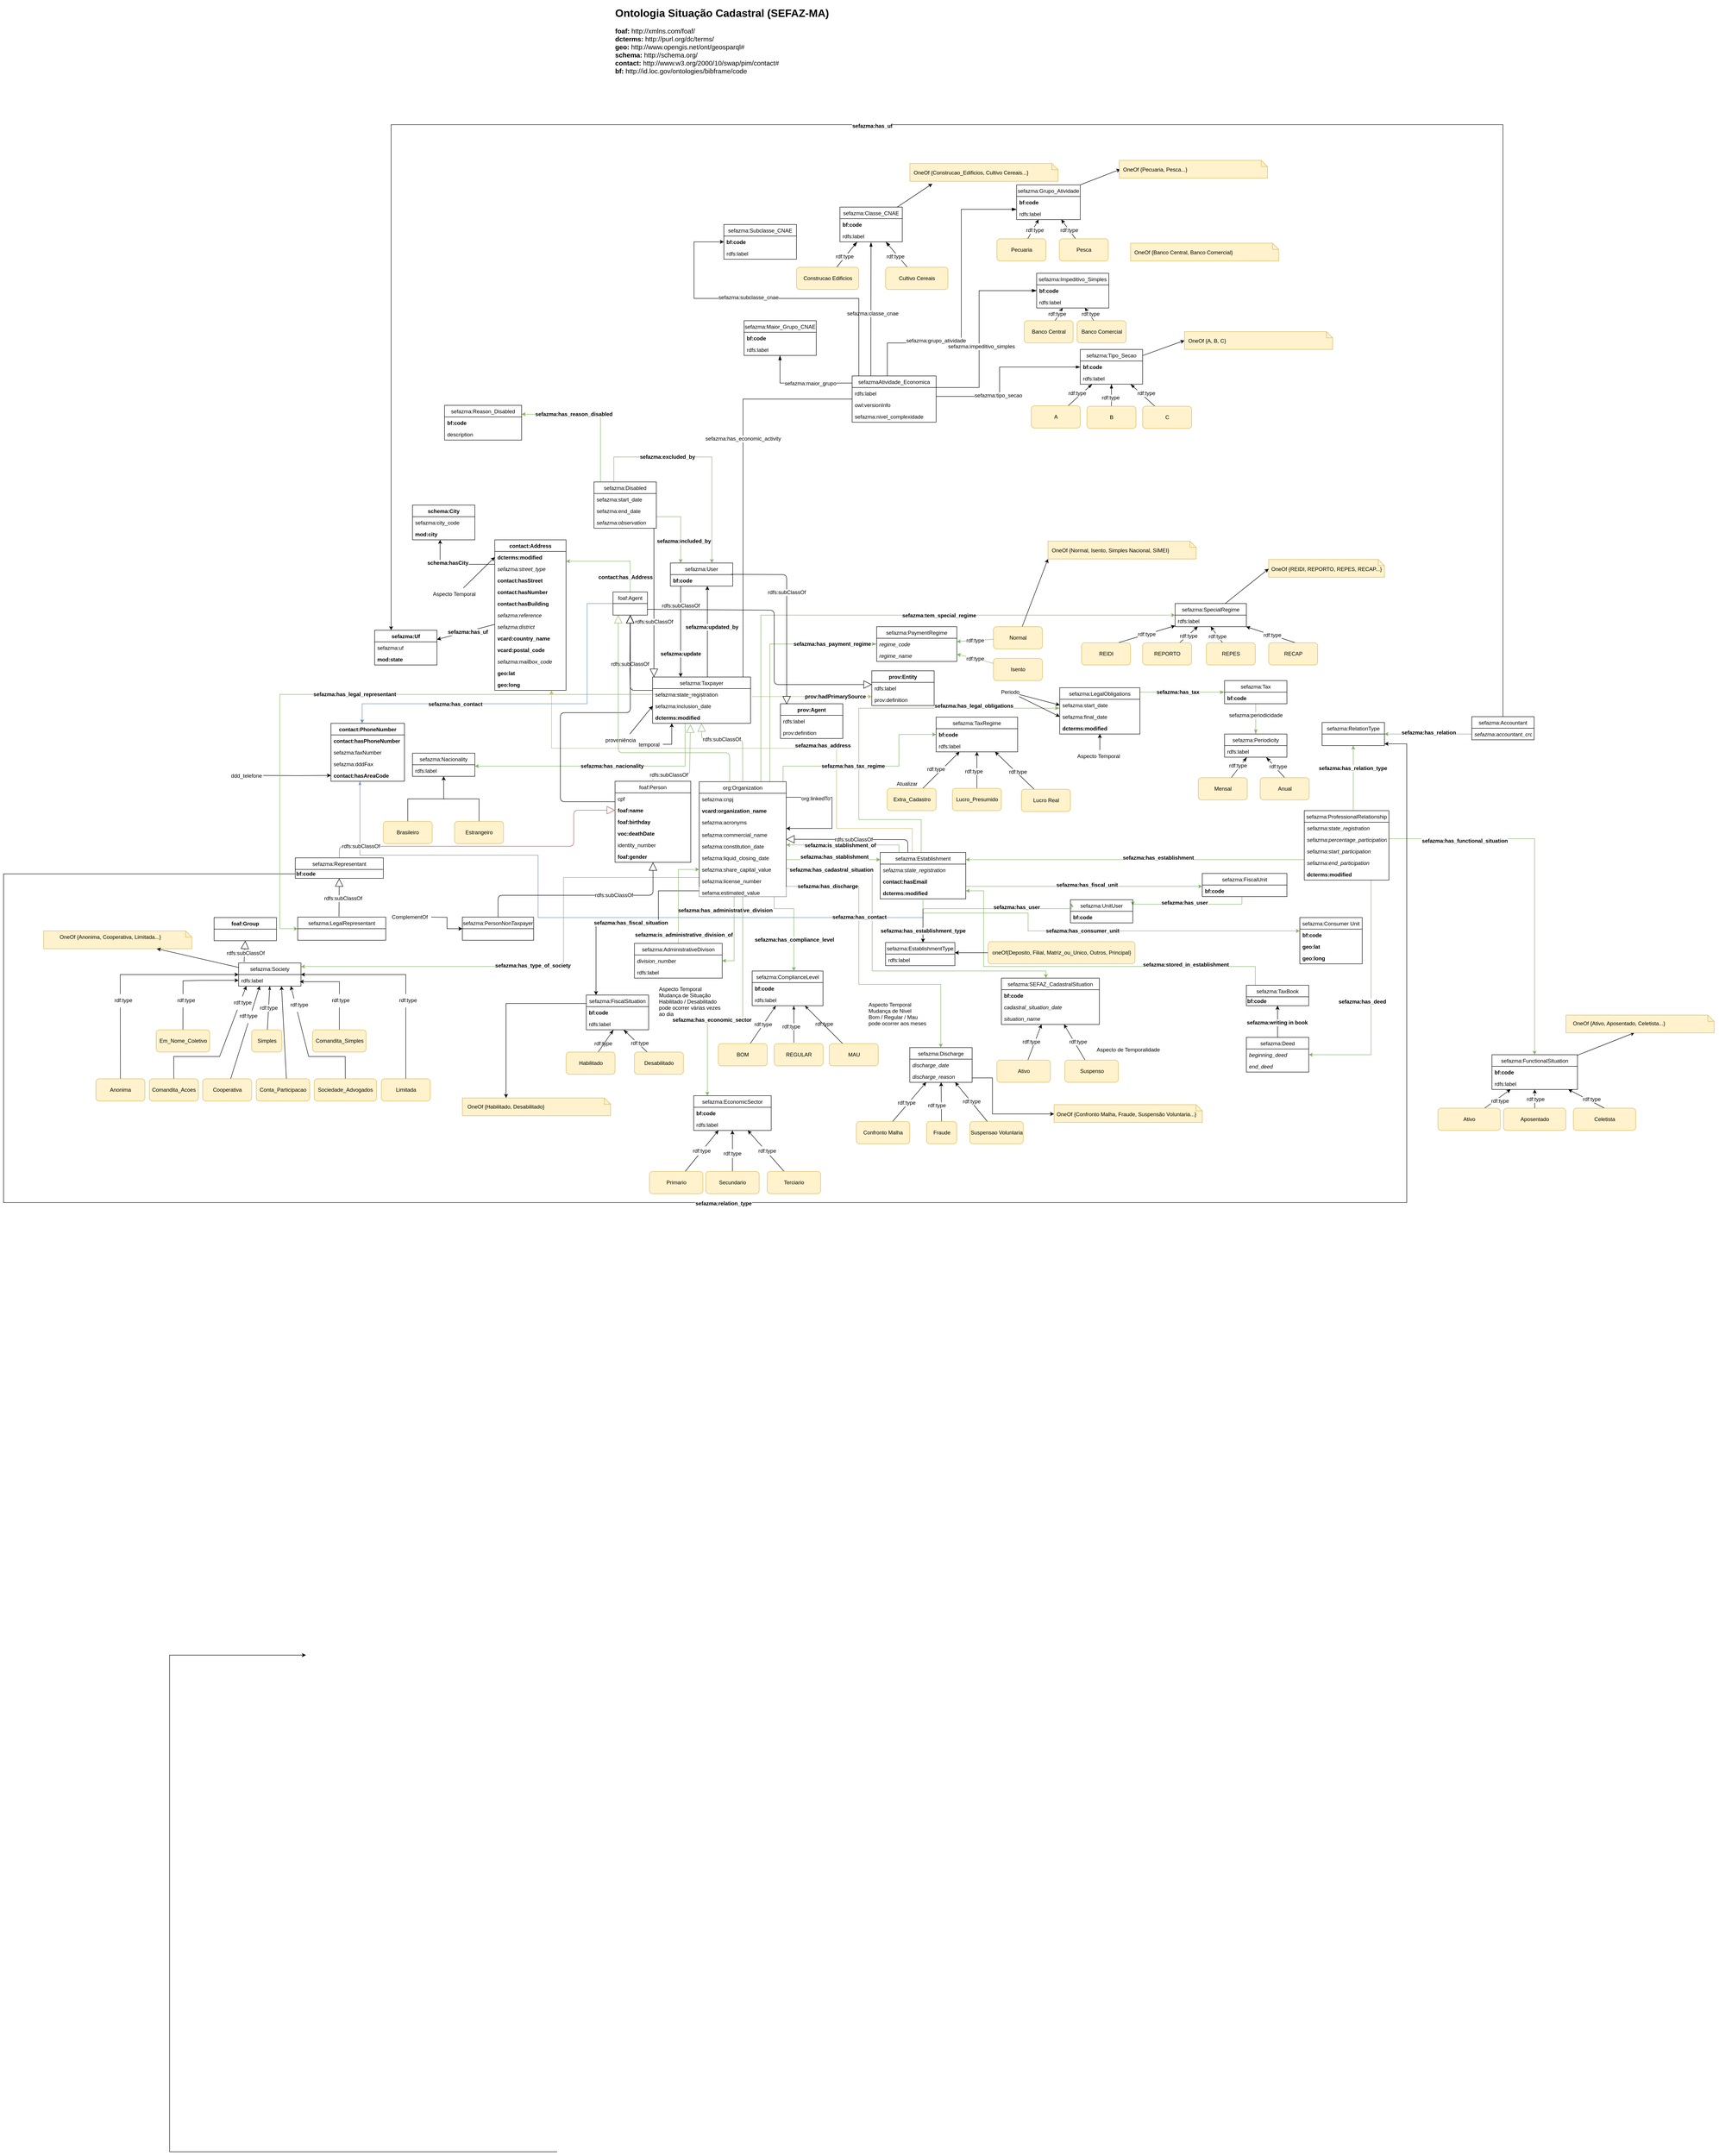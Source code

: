 <mxfile version="13.3.0" type="google"><diagram id="wMKKStm1SO6IYbJQhRgE" name="Page-1"><mxGraphModel dx="3076" dy="3106" grid="1" gridSize="10" guides="1" tooltips="1" connect="1" arrows="1" fold="1" page="1" pageScale="1" pageWidth="827" pageHeight="1169" math="0" shadow="0"><root><mxCell id="0"/><mxCell id="1" parent="0"/><mxCell id="lECvAyQ7WYBln8mvLjcv-111" style="edgeStyle=orthogonalEdgeStyle;rounded=0;orthogonalLoop=1;jettySize=auto;html=1;startArrow=none;startFill=0;endArrow=classic;endFill=1;fontSize=12;fontColor=#000000;fillColor=#d5e8d4;strokeColor=#82b366;entryX=1;entryY=0.25;entryDx=0;entryDy=0;" parent="1" source="UNuT4qNUbemKngBReoAN-1" target="lECvAyQ7WYBln8mvLjcv-108" edge="1"><mxGeometry relative="1" as="geometry"><Array as="points"><mxPoint x="1370" y="-60"/><mxPoint x="1125" y="-60"/></Array></mxGeometry></mxCell><mxCell id="lECvAyQ7WYBln8mvLjcv-112" value="sefazma:has_user" style="text;html=1;align=center;verticalAlign=middle;resizable=0;points=[];fontSize=12;fontColor=#000000;labelBackgroundColor=#ffffff;fontStyle=1" parent="lECvAyQ7WYBln8mvLjcv-111" vertex="1" connectable="0"><mxGeometry x="0.243" y="-1" relative="1" as="geometry"><mxPoint x="18.64" y="-2" as="offset"/></mxGeometry></mxCell><mxCell id="UNuT4qNUbemKngBReoAN-7" style="edgeStyle=orthogonalEdgeStyle;rounded=0;orthogonalLoop=1;jettySize=auto;html=1;endArrow=classic;endFill=1;fontSize=12;fillColor=#d5e8d4;strokeColor=#82b366;" parent="1" source="UNuT4qNUbemKngBReoAN-24" target="UNuT4qNUbemKngBReoAN-23" edge="1"><mxGeometry relative="1" as="geometry"><Array as="points"><mxPoint x="2027" y="-207"/></Array><mxPoint x="1858.36" y="-207.0" as="sourcePoint"/><mxPoint x="2027.29" y="268" as="targetPoint"/></mxGeometry></mxCell><mxCell id="UNuT4qNUbemKngBReoAN-8" value="sefazma:has_functional_situation" style="text;html=1;align=center;verticalAlign=middle;resizable=0;points=[];labelBackgroundColor=#ffffff;fontSize=12;fontStyle=1" parent="UNuT4qNUbemKngBReoAN-7" vertex="1" connectable="0"><mxGeometry x="0.083" y="-2" relative="1" as="geometry"><mxPoint x="-155" y="-108.0" as="offset"/></mxGeometry></mxCell><mxCell id="UNuT4qNUbemKngBReoAN-39" style="rounded=0;orthogonalLoop=1;jettySize=auto;html=1;endArrow=blockThin;endFill=1;endSize=8;fontSize=12;" parent="1" source="GlxkyLVM_73DbitDOqCf-28" target="UNuT4qNUbemKngBReoAN-37" edge="1"><mxGeometry relative="1" as="geometry"><mxPoint x="642.7" y="-1490" as="sourcePoint"/></mxGeometry></mxCell><mxCell id="UNuT4qNUbemKngBReoAN-40" value="rdf:type" style="text;html=1;align=center;verticalAlign=middle;resizable=0;points=[];labelBackgroundColor=#ffffff;fontSize=12;" parent="UNuT4qNUbemKngBReoAN-39" vertex="1" connectable="0"><mxGeometry x="-0.184" y="1" relative="1" as="geometry"><mxPoint x="-6.7" y="-1.5" as="offset"/></mxGeometry></mxCell><mxCell id="UNuT4qNUbemKngBReoAN-42" style="rounded=0;orthogonalLoop=1;jettySize=auto;html=1;endArrow=blockThin;endFill=1;endSize=8;fontSize=12;" parent="1" source="GlxkyLVM_73DbitDOqCf-27" target="UNuT4qNUbemKngBReoAN-37" edge="1"><mxGeometry relative="1" as="geometry"><mxPoint x="452.7" y="-1490" as="sourcePoint"/></mxGeometry></mxCell><mxCell id="UNuT4qNUbemKngBReoAN-43" value="rdf:type" style="text;html=1;align=center;verticalAlign=middle;resizable=0;points=[];labelBackgroundColor=#ffffff;fontSize=12;" parent="UNuT4qNUbemKngBReoAN-42" vertex="1" connectable="0"><mxGeometry x="-0.159" y="1" relative="1" as="geometry"><mxPoint x="-1.13" y="0.76" as="offset"/></mxGeometry></mxCell><mxCell id="UNuT4qNUbemKngBReoAN-52" value="sefazma:Maior_Grupo_CNAE" style="swimlane;fontStyle=0;childLayout=stackLayout;horizontal=1;startSize=26;fillColor=none;horizontalStack=0;resizeParent=1;resizeParentMax=0;resizeLast=0;collapsible=1;marginBottom=0;fontSize=12;" parent="1" vertex="1"><mxGeometry x="252.41" y="-1370" width="162" height="78" as="geometry"/></mxCell><mxCell id="AC1HWmU2SJyiHQo_AsN9-29" value="bf:code" style="text;strokeColor=none;fillColor=none;align=left;verticalAlign=top;spacingLeft=4;spacingRight=4;overflow=hidden;rotatable=0;points=[[0,0.5],[1,0.5]];portConstraint=eastwest;fontStyle=1" parent="UNuT4qNUbemKngBReoAN-52" vertex="1"><mxGeometry y="26" width="162" height="26" as="geometry"/></mxCell><mxCell id="AC1HWmU2SJyiHQo_AsN9-30" value="rdfs:label" style="text;strokeColor=none;fillColor=none;align=left;verticalAlign=top;spacingLeft=4;spacingRight=4;overflow=hidden;rotatable=0;points=[[0,0.5],[1,0.5]];portConstraint=eastwest;" parent="UNuT4qNUbemKngBReoAN-52" vertex="1"><mxGeometry y="52" width="162" height="26" as="geometry"/></mxCell><mxCell id="hcwrEkQill-4n2B_gDA_-3" style="edgeStyle=orthogonalEdgeStyle;rounded=0;orthogonalLoop=1;jettySize=auto;html=1;startArrow=classic;startFill=1;endArrow=none;endFill=0;fillColor=#d5e8d4;strokeColor=#000000;" parent="1" source="UNuT4qNUbemKngBReoAN-53" target="UNuT4qNUbemKngBReoAN-13" edge="1"><mxGeometry relative="1" as="geometry"><Array as="points"/><mxPoint x="1450" y="220" as="targetPoint"/></mxGeometry></mxCell><mxCell id="hcwrEkQill-4n2B_gDA_-4" value="sefazma:writing in book" style="text;html=1;align=center;verticalAlign=middle;resizable=0;points=[];labelBackgroundColor=#ffffff;fontStyle=1" parent="hcwrEkQill-4n2B_gDA_-3" vertex="1" connectable="0"><mxGeometry x="0.058" y="-1" relative="1" as="geometry"><mxPoint as="offset"/></mxGeometry></mxCell><mxCell id="UNuT4qNUbemKngBReoAN-54" style="edgeStyle=orthogonalEdgeStyle;rounded=0;orthogonalLoop=1;jettySize=auto;html=1;endArrow=blockThin;endFill=1;endSize=7;fontSize=12;" parent="1" source="GlxkyLVM_73DbitDOqCf-6" target="UNuT4qNUbemKngBReoAN-58" edge="1"><mxGeometry relative="1" as="geometry"><mxPoint x="1077.08" y="-1181" as="sourcePoint"/></mxGeometry></mxCell><mxCell id="UNuT4qNUbemKngBReoAN-56" style="rounded=0;orthogonalLoop=1;jettySize=auto;html=1;endArrow=blockThin;endFill=1;endSize=7;fontSize=12;" parent="1" source="GlxkyLVM_73DbitDOqCf-5" target="UNuT4qNUbemKngBReoAN-58" edge="1"><mxGeometry relative="1" as="geometry"><mxPoint x="1197.08" y="-1181" as="sourcePoint"/><mxPoint x="1077" y="-1244" as="targetPoint"/></mxGeometry></mxCell><mxCell id="UNuT4qNUbemKngBReoAN-59" value="&lt;h1&gt;Ontologia Situação Cadastral (SEFAZ-MA)&lt;/h1&gt;&lt;div style=&quot;font-size: 15px&quot;&gt;&lt;font style=&quot;font-size: 15px&quot;&gt;&lt;b&gt;foaf:&lt;/b&gt;&amp;nbsp;http://xmlns.com/foaf/&lt;/font&gt;&lt;/div&gt;&lt;div style=&quot;font-size: 15px&quot;&gt;&lt;font style=&quot;font-size: 15px&quot;&gt;&lt;b&gt;dcterms:&amp;nbsp;&lt;/b&gt;http://purl.org/dc/terms/&lt;/font&gt;&lt;/div&gt;&lt;div style=&quot;font-size: 15px&quot;&gt;&lt;font style=&quot;font-size: 15px&quot;&gt;&lt;b&gt;geo:&lt;/b&gt;&amp;nbsp;http://www.opengis.net/ont/geosparql#&lt;/font&gt;&lt;/div&gt;&lt;div style=&quot;font-size: 15px&quot;&gt;&lt;font style=&quot;font-size: 15px&quot;&gt;&lt;b&gt;schema:&lt;/b&gt;&amp;nbsp;http://schema.org/&lt;/font&gt;&lt;/div&gt;&lt;div style=&quot;font-size: 15px&quot;&gt;&lt;b&gt;contact:&lt;/b&gt;&lt;span&gt; http://www.w3.org/2000/10/swap/pim/contact#&lt;/span&gt;&lt;br&gt;&lt;/div&gt;&lt;div style=&quot;font-size: 15px&quot;&gt;&lt;font style=&quot;font-size: 15px&quot;&gt;&lt;b&gt;bf: &lt;/b&gt;http://id.loc.gov/ontologies/bibframe/code&lt;/font&gt;&lt;/div&gt;&lt;br&gt;&lt;div style=&quot;font-size: 15px&quot;&gt;&lt;font style=&quot;font-size: 15px&quot;&gt;&lt;b&gt;&amp;nbsp;&amp;nbsp;&lt;/b&gt;&lt;/font&gt;&lt;/div&gt;" style="text;html=1;strokeColor=none;fillColor=none;spacing=5;spacingTop=-20;whiteSpace=wrap;overflow=hidden;rounded=0;" parent="1" vertex="1"><mxGeometry x="-41.86" y="-2080" width="663.86" height="190" as="geometry"/></mxCell><mxCell id="UNuT4qNUbemKngBReoAN-60" style="edgeStyle=orthogonalEdgeStyle;rounded=0;orthogonalLoop=1;jettySize=auto;html=1;entryX=0;entryY=0.5;entryDx=0;entryDy=0;" parent="1" edge="1"><mxGeometry relative="1" as="geometry"><mxPoint x="-167.29" y="2741" as="sourcePoint"/><mxPoint x="-731.29" y="1626" as="targetPoint"/><Array as="points"><mxPoint x="-1037.29" y="2741"/><mxPoint x="-1037.29" y="1626"/></Array></mxGeometry></mxCell><mxCell id="UNuT4qNUbemKngBReoAN-61" style="edgeStyle=orthogonalEdgeStyle;rounded=0;orthogonalLoop=1;jettySize=auto;html=1;startArrow=none;startFill=0;endArrow=classicThin;endFill=1;endSize=8;fontSize=12;fillColor=#d5e8d4;strokeColor=#82b366;" parent="1" source="UNuT4qNUbemKngBReoAN-93" target="UNuT4qNUbemKngBReoAN-450" edge="1"><mxGeometry relative="1" as="geometry"><Array as="points"><mxPoint x="310" y="-644"/></Array></mxGeometry></mxCell><mxCell id="UNuT4qNUbemKngBReoAN-62" value="sefazma:has_payment_regime" style="text;html=1;align=center;verticalAlign=middle;resizable=0;points=[];labelBackgroundColor=#ffffff;fontSize=12;fontStyle=1" parent="UNuT4qNUbemKngBReoAN-61" vertex="1" connectable="0"><mxGeometry x="-0.223" y="4" relative="1" as="geometry"><mxPoint x="144" y="-96" as="offset"/></mxGeometry></mxCell><mxCell id="UNuT4qNUbemKngBReoAN-63" style="edgeStyle=orthogonalEdgeStyle;rounded=0;orthogonalLoop=1;jettySize=auto;html=1;startArrow=none;startFill=0;endArrow=classicThin;endFill=1;endSize=8;fontSize=12;fillColor=#d5e8d4;strokeColor=#82b366;" parent="1" source="UNuT4qNUbemKngBReoAN-355" target="UNuT4qNUbemKngBReoAN-125" edge="1"><mxGeometry relative="1" as="geometry"><Array as="points"><mxPoint x="650" y="-250"/><mxPoint x="510" y="-250"/><mxPoint x="510" y="-500"/></Array></mxGeometry></mxCell><mxCell id="s9peh1zpm1Z7QGtXaNab-10" value="sefazma:has_legal_obligations" style="text;html=1;align=center;verticalAlign=middle;resizable=0;points=[];labelBackgroundColor=#ffffff;fontStyle=1" parent="UNuT4qNUbemKngBReoAN-63" vertex="1" connectable="0"><mxGeometry x="0.136" y="3" relative="1" as="geometry"><mxPoint x="202" y="-2" as="offset"/></mxGeometry></mxCell><mxCell id="lECvAyQ7WYBln8mvLjcv-42" style="edgeStyle=none;rounded=0;orthogonalLoop=1;jettySize=auto;html=1;entryX=0;entryY=0.5;entryDx=0;entryDy=0;startArrow=none;startFill=0;endArrow=classic;endFill=1;fontSize=12;fontColor=#000000;" parent="1" source="UNuT4qNUbemKngBReoAN-65" target="lECvAyQ7WYBln8mvLjcv-40" edge="1"><mxGeometry relative="1" as="geometry"/></mxCell><mxCell id="UNuT4qNUbemKngBReoAN-65" value="sefazma:SpecialRegime" style="swimlane;fontStyle=0;childLayout=stackLayout;horizontal=1;startSize=26;fillColor=none;horizontalStack=0;resizeParent=1;resizeParentMax=0;resizeLast=0;collapsible=1;marginBottom=0;fontSize=12;" parent="1" vertex="1"><mxGeometry x="1220" y="-735" width="160" height="52" as="geometry"/></mxCell><mxCell id="AC1HWmU2SJyiHQo_AsN9-14" value="rdfs:label" style="text;strokeColor=none;fillColor=none;align=left;verticalAlign=top;spacingLeft=4;spacingRight=4;overflow=hidden;rotatable=0;points=[[0,0.5],[1,0.5]];portConstraint=eastwest;" parent="UNuT4qNUbemKngBReoAN-65" vertex="1"><mxGeometry y="26" width="160" height="26" as="geometry"/></mxCell><mxCell id="DUeBIROSZJsWIA__dNBy-5" style="edgeStyle=orthogonalEdgeStyle;rounded=0;orthogonalLoop=1;jettySize=auto;html=1;fillColor=#d5e8d4;strokeColor=#82b366;" parent="1" source="UNuT4qNUbemKngBReoAN-93" target="DUeBIROSZJsWIA__dNBy-1" edge="1"><mxGeometry relative="1" as="geometry"><Array as="points"><mxPoint x="230" y="67"/></Array></mxGeometry></mxCell><mxCell id="DUeBIROSZJsWIA__dNBy-6" value="sefazma:has_administrative_division" style="text;html=1;align=center;verticalAlign=middle;resizable=0;points=[];labelBackgroundColor=#ffffff;fontStyle=1" parent="DUeBIROSZJsWIA__dNBy-5" vertex="1" connectable="0"><mxGeometry x="0.076" y="3" relative="1" as="geometry"><mxPoint x="-23" y="-61" as="offset"/></mxGeometry></mxCell><mxCell id="DUeBIROSZJsWIA__dNBy-9" style="edgeStyle=orthogonalEdgeStyle;rounded=0;orthogonalLoop=1;jettySize=auto;html=1;fillColor=#d5e8d4;strokeColor=#82b366;" parent="1" source="UNuT4qNUbemKngBReoAN-93" target="UNuT4qNUbemKngBReoAN-355" edge="1"><mxGeometry relative="1" as="geometry"><Array as="points"><mxPoint x="400" y="-160"/><mxPoint x="400" y="-160"/></Array></mxGeometry></mxCell><mxCell id="hcwrEkQill-4n2B_gDA_-7" value="sefazma:has_stablishment" style="text;html=1;align=center;verticalAlign=middle;resizable=0;points=[];labelBackgroundColor=#ffffff;fontStyle=1" parent="DUeBIROSZJsWIA__dNBy-9" vertex="1" connectable="0"><mxGeometry x="-0.241" y="-1" relative="1" as="geometry"><mxPoint x="28" y="-7" as="offset"/></mxGeometry></mxCell><mxCell id="DUeBIROSZJsWIA__dNBy-8" style="edgeStyle=orthogonalEdgeStyle;rounded=0;orthogonalLoop=1;jettySize=auto;html=1;fillColor=#d5e8d4;strokeColor=#82b366;" parent="1" source="s9peh1zpm1Z7QGtXaNab-46" target="UNuT4qNUbemKngBReoAN-469" edge="1"><mxGeometry relative="1" as="geometry"><Array as="points"><mxPoint x="-3" y="-830"/></Array></mxGeometry></mxCell><mxCell id="hcwrEkQill-4n2B_gDA_-8" value="contact:has_Address" style="text;html=1;align=center;verticalAlign=middle;resizable=0;points=[];labelBackgroundColor=#ffffff;fontStyle=1" parent="DUeBIROSZJsWIA__dNBy-8" vertex="1" connectable="0"><mxGeometry x="-0.338" y="3" relative="1" as="geometry"><mxPoint x="-9.37" y="33" as="offset"/></mxGeometry></mxCell><mxCell id="UNuT4qNUbemKngBReoAN-277" style="edgeStyle=orthogonalEdgeStyle;rounded=0;orthogonalLoop=1;jettySize=auto;html=1;endArrow=blockThin;endFill=1;endSize=7;fontSize=12;" parent="1" source="EDpEjoD2NMKvqshkEszW-13" edge="1"><mxGeometry relative="1" as="geometry"><mxPoint x="537" y="-1246" as="sourcePoint"/><mxPoint x="537.4" y="-1546" as="targetPoint"/><Array as="points"><mxPoint x="537" y="-1330"/><mxPoint x="537" y="-1330"/></Array></mxGeometry></mxCell><mxCell id="UNuT4qNUbemKngBReoAN-278" value="sefazma:classe_cnae" style="text;html=1;align=center;verticalAlign=middle;resizable=0;points=[];labelBackgroundColor=#ffffff;fontSize=12;" parent="UNuT4qNUbemKngBReoAN-277" vertex="1" connectable="0"><mxGeometry x="-0.067" y="-4" relative="1" as="geometry"><mxPoint as="offset"/></mxGeometry></mxCell><mxCell id="UNuT4qNUbemKngBReoAN-279" style="edgeStyle=orthogonalEdgeStyle;rounded=0;orthogonalLoop=1;jettySize=auto;html=1;entryX=0;entryY=0.5;entryDx=0;entryDy=0;endArrow=blockThin;endFill=1;endSize=8;fontSize=12;" parent="1" source="EDpEjoD2NMKvqshkEszW-13" target="UNuT4qNUbemKngBReoAN-35" edge="1"><mxGeometry relative="1" as="geometry"><Array as="points"><mxPoint x="780" y="-1220"/><mxPoint x="780" y="-1437"/></Array><mxPoint x="644.37" y="-1220" as="sourcePoint"/></mxGeometry></mxCell><mxCell id="UNuT4qNUbemKngBReoAN-280" value="sefazma:impeditivo_simples" style="text;html=1;align=center;verticalAlign=middle;resizable=0;points=[];labelBackgroundColor=#ffffff;fontSize=12;" parent="UNuT4qNUbemKngBReoAN-279" vertex="1" connectable="0"><mxGeometry x="-0.03" relative="1" as="geometry"><mxPoint x="4.37" y="26.37" as="offset"/></mxGeometry></mxCell><mxCell id="UNuT4qNUbemKngBReoAN-281" style="edgeStyle=orthogonalEdgeStyle;rounded=0;orthogonalLoop=1;jettySize=auto;html=1;endArrow=blockThin;endFill=1;endSize=8;fontSize=12;" parent="1" source="EDpEjoD2NMKvqshkEszW-13" target="UNuT4qNUbemKngBReoAN-50" edge="1"><mxGeometry relative="1" as="geometry"><Array as="points"><mxPoint x="574" y="-1320"/><mxPoint x="740" y="-1320"/><mxPoint x="740" y="-1620"/></Array><mxPoint x="574.4" y="-1246" as="sourcePoint"/></mxGeometry></mxCell><mxCell id="UNuT4qNUbemKngBReoAN-282" value="sefazma:grupo_atividade" style="text;html=1;align=center;verticalAlign=middle;resizable=0;points=[];labelBackgroundColor=#ffffff;fontSize=12;" parent="UNuT4qNUbemKngBReoAN-281" vertex="1" connectable="0"><mxGeometry x="-0.839" y="-35" relative="1" as="geometry"><mxPoint x="73.58" y="-26.17" as="offset"/></mxGeometry></mxCell><mxCell id="UNuT4qNUbemKngBReoAN-283" style="edgeStyle=orthogonalEdgeStyle;rounded=0;orthogonalLoop=1;jettySize=auto;html=1;endArrow=blockThin;endFill=1;endSize=8;fontSize=12;" parent="1" source="EDpEjoD2NMKvqshkEszW-13" target="UNuT4qNUbemKngBReoAN-52" edge="1"><mxGeometry relative="1" as="geometry"><mxPoint x="340" y="-1320" as="targetPoint"/><Array as="points"><mxPoint x="333" y="-1230"/></Array><mxPoint x="480" y="-1220" as="sourcePoint"/></mxGeometry></mxCell><mxCell id="UNuT4qNUbemKngBReoAN-284" value="sefazma:maior_grupo" style="text;html=1;align=center;verticalAlign=middle;resizable=0;points=[];labelBackgroundColor=#ffffff;fontSize=12;" parent="UNuT4qNUbemKngBReoAN-283" vertex="1" connectable="0"><mxGeometry x="-0.155" y="1" relative="1" as="geometry"><mxPoint as="offset"/></mxGeometry></mxCell><mxCell id="UNuT4qNUbemKngBReoAN-304" style="edgeStyle=orthogonalEdgeStyle;rounded=0;orthogonalLoop=1;jettySize=auto;html=1;startArrow=none;startFill=0;endArrow=classic;endFill=1;fontSize=12;fillColor=#d5e8d4;strokeColor=#82b366;" parent="1" source="UNuT4qNUbemKngBReoAN-93" target="UNuT4qNUbemKngBReoAN-65" edge="1"><mxGeometry relative="1" as="geometry"><Array as="points"><mxPoint x="290" y="-709"/></Array><mxPoint x="157" y="-840" as="sourcePoint"/></mxGeometry></mxCell><mxCell id="UNuT4qNUbemKngBReoAN-305" value="sefazma:tem_special_regime" style="text;html=1;align=center;verticalAlign=middle;resizable=0;points=[];labelBackgroundColor=#ffffff;fontSize=12;fontStyle=1" parent="UNuT4qNUbemKngBReoAN-304" vertex="1" connectable="0"><mxGeometry x="0.434" y="-1" relative="1" as="geometry"><mxPoint x="-161.5" as="offset"/></mxGeometry></mxCell><mxCell id="UNuT4qNUbemKngBReoAN-306" style="edgeStyle=orthogonalEdgeStyle;rounded=0;orthogonalLoop=1;jettySize=auto;html=1;startArrow=none;startFill=0;endArrow=classic;endFill=1;fontSize=12;fillColor=#d5e8d4;strokeColor=#82b366;" parent="1" source="UNuT4qNUbemKngBReoAN-93" target="UNuT4qNUbemKngBReoAN-433" edge="1"><mxGeometry relative="1" as="geometry"><mxPoint x="168.71" y="-584" as="sourcePoint"/><mxPoint x="364" y="80" as="targetPoint"/><Array as="points"><mxPoint x="320" y="-50"/><mxPoint x="364" y="-50"/></Array></mxGeometry></mxCell><mxCell id="UNuT4qNUbemKngBReoAN-307" value="sefazma:has_compliance_level" style="text;html=1;align=center;verticalAlign=middle;resizable=0;points=[];labelBackgroundColor=#ffffff;fontSize=12;fontStyle=1" parent="UNuT4qNUbemKngBReoAN-306" vertex="1" connectable="0"><mxGeometry x="0.336" y="4" relative="1" as="geometry"><mxPoint x="-3.64" as="offset"/></mxGeometry></mxCell><mxCell id="UNuT4qNUbemKngBReoAN-308" style="edgeStyle=orthogonalEdgeStyle;rounded=0;orthogonalLoop=1;jettySize=auto;html=1;fillColor=#d5e8d4;strokeColor=#82b366;" parent="1" source="UNuT4qNUbemKngBReoAN-93" target="UNuT4qNUbemKngBReoAN-90" edge="1"><mxGeometry relative="1" as="geometry"><Array as="points"><mxPoint x="510" y="-100"/><mxPoint x="510" y="120"/><mxPoint x="694" y="120"/></Array></mxGeometry></mxCell><mxCell id="s9peh1zpm1Z7QGtXaNab-17" value="sefazma:has_discharge" style="text;html=1;align=center;verticalAlign=middle;resizable=0;points=[];fontSize=12;labelBackgroundColor=#ffffff;fontStyle=1" parent="UNuT4qNUbemKngBReoAN-308" vertex="1" connectable="0"><mxGeometry x="0.027" y="3" relative="1" as="geometry"><mxPoint x="-73" y="-201" as="offset"/></mxGeometry></mxCell><mxCell id="UNuT4qNUbemKngBReoAN-311" style="edgeStyle=orthogonalEdgeStyle;rounded=0;orthogonalLoop=1;jettySize=auto;html=1;fontSize=12;fillColor=#d5e8d4;strokeColor=#82b366;" parent="1" source="UNuT4qNUbemKngBReoAN-93" target="UNuT4qNUbemKngBReoAN-119" edge="1"><mxGeometry relative="1" as="geometry"><Array as="points"><mxPoint x="540" y="-140"/><mxPoint x="540" y="90"/><mxPoint x="930" y="90"/></Array></mxGeometry></mxCell><mxCell id="UNuT4qNUbemKngBReoAN-312" value="sefazma:has_cadastral_situation&amp;nbsp;" style="text;html=1;align=center;verticalAlign=middle;resizable=0;points=[];labelBackgroundColor=#ffffff;fontSize=12;fontStyle=1" parent="UNuT4qNUbemKngBReoAN-311" vertex="1" connectable="0"><mxGeometry x="0.068" relative="1" as="geometry"><mxPoint x="-110" y="-227" as="offset"/></mxGeometry></mxCell><mxCell id="UNuT4qNUbemKngBReoAN-318" style="edgeStyle=orthogonalEdgeStyle;rounded=0;orthogonalLoop=1;jettySize=auto;html=1;startArrow=none;startFill=0;endArrow=classic;endFill=1;fontSize=12;fontColor=#000000;fillColor=#d5e8d4;strokeColor=#82b366;" parent="1" source="UNuT4qNUbemKngBReoAN-485" target="UNuT4qNUbemKngBReoAN-313" edge="1"><mxGeometry relative="1" as="geometry"><Array as="points"><mxPoint x="120" y="-370"/></Array><mxPoint x="87.08" y="-610" as="sourcePoint"/></mxGeometry></mxCell><mxCell id="UNuT4qNUbemKngBReoAN-319" value="sefazma:has_nacionality" style="text;html=1;align=center;verticalAlign=middle;resizable=0;points=[];labelBackgroundColor=#ffffff;fontSize=12;fontColor=#000000;fontStyle=1" parent="UNuT4qNUbemKngBReoAN-318" vertex="1" connectable="0"><mxGeometry x="0.041" relative="1" as="geometry"><mxPoint x="35.15" as="offset"/></mxGeometry></mxCell><mxCell id="UNuT4qNUbemKngBReoAN-329" style="edgeStyle=orthogonalEdgeStyle;rounded=0;orthogonalLoop=1;jettySize=auto;html=1;startArrow=classic;startFill=1;endArrow=none;endFill=0;fontSize=12;fillColor=#d5e8d4;strokeColor=#82b366;" parent="1" source="UNuT4qNUbemKngBReoAN-331" target="UNuT4qNUbemKngBReoAN-291" edge="1"><mxGeometry relative="1" as="geometry"><Array as="points"><mxPoint x="180" y="-1064"/><mxPoint x="-40" y="-1064"/></Array></mxGeometry></mxCell><mxCell id="UNuT4qNUbemKngBReoAN-330" value="sefazma:excluded_by" style="text;html=1;align=center;verticalAlign=middle;resizable=0;points=[];labelBackgroundColor=#ffffff;fontSize=12;fontStyle=1" parent="UNuT4qNUbemKngBReoAN-329" vertex="1" connectable="0"><mxGeometry x="-0.101" y="-61" relative="1" as="geometry"><mxPoint x="-161" y="-7" as="offset"/></mxGeometry></mxCell><mxCell id="UNuT4qNUbemKngBReoAN-334" style="edgeStyle=orthogonalEdgeStyle;rounded=0;orthogonalLoop=1;jettySize=auto;html=1;" parent="1" source="UNuT4qNUbemKngBReoAN-331" target="UNuT4qNUbemKngBReoAN-485" edge="1"><mxGeometry relative="1" as="geometry"><mxPoint x="79.071" y="-1034" as="sourcePoint"/><mxPoint x="79" y="-620" as="targetPoint"/><Array as="points"><mxPoint x="110" y="-720"/><mxPoint x="110" y="-720"/></Array></mxGeometry></mxCell><mxCell id="UNuT4qNUbemKngBReoAN-335" value="&lt;span style=&quot;text-align: left ; background-color: rgb(248 , 249 , 250)&quot;&gt;sefazma:update&lt;/span&gt;" style="text;html=1;align=center;verticalAlign=middle;resizable=0;points=[];;labelBackgroundColor=#ffffff;fontStyle=1" parent="UNuT4qNUbemKngBReoAN-334" vertex="1" connectable="0"><mxGeometry x="0.254" y="2" relative="1" as="geometry"><mxPoint x="-2.0" y="24.0" as="offset"/></mxGeometry></mxCell><mxCell id="UNuT4qNUbemKngBReoAN-336" value="" style="endArrow=none;html=1;edgeStyle=orthogonalEdgeStyle;rounded=0;" parent="1" target="EDpEjoD2NMKvqshkEszW-13" edge="1"><mxGeometry width="50" height="50" relative="1" as="geometry"><mxPoint x="240" y="-570" as="sourcePoint"/><mxPoint x="504.37" y="-1194" as="targetPoint"/><Array as="points"><mxPoint x="250" y="-570"/><mxPoint x="250" y="-1194"/></Array></mxGeometry></mxCell><mxCell id="UNuT4qNUbemKngBReoAN-337" value="sefazma:has_economic_activity" style="text;html=1;align=center;verticalAlign=middle;resizable=0;points=[];labelBackgroundColor=#ffffff;" parent="UNuT4qNUbemKngBReoAN-336" vertex="1" connectable="0"><mxGeometry x="-0.237" y="-1" relative="1" as="geometry"><mxPoint x="-1.0" y="-210.0" as="offset"/></mxGeometry></mxCell><mxCell id="UNuT4qNUbemKngBReoAN-338" style="edgeStyle=orthogonalEdgeStyle;rounded=0;orthogonalLoop=1;jettySize=auto;html=1;startArrow=none;startFill=0;endArrow=classic;endFill=1;fontSize=12;fillColor=#d5e8d4;strokeColor=#82b366;" parent="1" source="UNuT4qNUbemKngBReoAN-291" target="UNuT4qNUbemKngBReoAN-331" edge="1"><mxGeometry relative="1" as="geometry"><Array as="points"><mxPoint x="110" y="-930"/></Array></mxGeometry></mxCell><mxCell id="UNuT4qNUbemKngBReoAN-339" value="&lt;b&gt;sefazma:included_by&lt;/b&gt;" style="text;html=1;align=center;verticalAlign=middle;resizable=0;points=[];labelBackgroundColor=#ffffff;fontSize=12;" parent="UNuT4qNUbemKngBReoAN-338" vertex="1" connectable="0"><mxGeometry x="-0.377" y="4" relative="1" as="geometry"><mxPoint x="11.85" y="59" as="offset"/></mxGeometry></mxCell><mxCell id="UNuT4qNUbemKngBReoAN-340" style="edgeStyle=orthogonalEdgeStyle;rounded=0;orthogonalLoop=1;jettySize=auto;html=1;startArrow=none;startFill=0;endArrow=classic;endFill=1;fontSize=12;fontColor=#000000;" parent="1" source="UNuT4qNUbemKngBReoAN-469" target="UNuT4qNUbemKngBReoAN-344" edge="1"><mxGeometry relative="1" as="geometry"><Array as="points"><mxPoint x="-430" y="-823"/></Array></mxGeometry></mxCell><mxCell id="UNuT4qNUbemKngBReoAN-341" value="schema:hasCity" style="text;html=1;align=center;verticalAlign=middle;resizable=0;points=[];labelBackgroundColor=#ffffff;fontSize=12;fontColor=#000000;fontStyle=1" parent="UNuT4qNUbemKngBReoAN-340" vertex="1" connectable="0"><mxGeometry x="0.047" y="-3" relative="1" as="geometry"><mxPoint x="-12.71" as="offset"/></mxGeometry></mxCell><mxCell id="UNuT4qNUbemKngBReoAN-347" style="rounded=0;orthogonalLoop=1;jettySize=auto;html=1;startArrow=none;startFill=0;endArrow=classicThin;endFill=1;fontSize=12;fontColor=#000000;edgeStyle=orthogonalEdgeStyle;fillColor=#dae8fc;strokeColor=#6c8ebf;" parent="1" source="UNuT4qNUbemKngBReoAN-355" target="UNuT4qNUbemKngBReoAN-74" edge="1"><mxGeometry relative="1" as="geometry"><mxPoint x="-594.33" y="-1131" as="targetPoint"/><Array as="points"><mxPoint x="-210" y="-30"/><mxPoint x="-210" y="-170"/><mxPoint x="-610" y="-170"/></Array></mxGeometry></mxCell><mxCell id="0CadnRPOglryLOA6DTlV-1" value="sefazma:has_contact" style="edgeLabel;html=1;align=center;verticalAlign=middle;resizable=0;points=[];fontSize=12;fontStyle=1" parent="UNuT4qNUbemKngBReoAN-347" vertex="1" connectable="0"><mxGeometry x="-0.764" y="-3" relative="1" as="geometry"><mxPoint x="5" y="2" as="offset"/></mxGeometry></mxCell><mxCell id="UNuT4qNUbemKngBReoAN-349" style="edgeStyle=orthogonalEdgeStyle;rounded=0;orthogonalLoop=1;jettySize=auto;html=1;startArrow=none;startFill=0;endArrow=classic;endFill=1;fontSize=12;fillColor=#d5e8d4;strokeColor=#82b366;" parent="1" source="UNuT4qNUbemKngBReoAN-355" target="UNuT4qNUbemKngBReoAN-1" edge="1"><mxGeometry relative="1" as="geometry"><Array as="points"><mxPoint x="1180" y="-100"/><mxPoint x="1180" y="-100"/></Array></mxGeometry></mxCell><mxCell id="UNuT4qNUbemKngBReoAN-350" value="sefazma:has_fiscal_unit" style="text;html=1;align=center;verticalAlign=middle;resizable=0;points=[];labelBackgroundColor=#ffffff;fontSize=12;fontStyle=1" parent="UNuT4qNUbemKngBReoAN-349" vertex="1" connectable="0"><mxGeometry x="0.207" y="-4" relative="1" as="geometry"><mxPoint x="-49" y="-7" as="offset"/></mxGeometry></mxCell><mxCell id="UNuT4qNUbemKngBReoAN-351" style="edgeStyle=orthogonalEdgeStyle;rounded=0;orthogonalLoop=1;jettySize=auto;html=1;startArrow=none;startFill=0;endArrow=classic;endFill=1;fontSize=12;fillColor=#fff2cc;strokeColor=#d6b656;" parent="1" source="UNuT4qNUbemKngBReoAN-355" target="UNuT4qNUbemKngBReoAN-469" edge="1"><mxGeometry relative="1" as="geometry"><Array as="points"><mxPoint x="630" y="-230"/><mxPoint x="460" y="-230"/><mxPoint x="460" y="-410"/><mxPoint x="-180" y="-410"/></Array><mxPoint x="-450" y="-920" as="targetPoint"/><mxPoint x="-140" y="-920" as="sourcePoint"/></mxGeometry></mxCell><mxCell id="UNuT4qNUbemKngBReoAN-352" value="sefazma:has_address" style="text;html=1;align=center;verticalAlign=middle;resizable=0;points=[];labelBackgroundColor=#ffffff;fontSize=12;fontStyle=1" parent="UNuT4qNUbemKngBReoAN-351" vertex="1" connectable="0"><mxGeometry x="-0.055" y="-2" relative="1" as="geometry"><mxPoint x="118.76" y="-4" as="offset"/></mxGeometry></mxCell><mxCell id="UNuT4qNUbemKngBReoAN-353" style="edgeStyle=orthogonalEdgeStyle;rounded=0;orthogonalLoop=1;jettySize=auto;html=1;endArrow=none;endFill=0;fontSize=12;startArrow=classic;startFill=1;fillColor=#d5e8d4;strokeColor=#82b366;" parent="1" source="UNuT4qNUbemKngBReoAN-355" target="UNuT4qNUbemKngBReoAN-53" edge="1"><mxGeometry relative="1" as="geometry"><Array as="points"><mxPoint x="790" y="-90"/><mxPoint x="790" y="80"/><mxPoint x="1400" y="80"/></Array></mxGeometry></mxCell><mxCell id="UNuT4qNUbemKngBReoAN-354" value="sefazma:stored_in_establishment" style="text;html=1;align=center;verticalAlign=middle;resizable=0;points=[];labelBackgroundColor=#ffffff;fontSize=12;fontStyle=1" parent="UNuT4qNUbemKngBReoAN-353" vertex="1" connectable="0"><mxGeometry x="0.42" y="4" relative="1" as="geometry"><mxPoint x="52" as="offset"/></mxGeometry></mxCell><mxCell id="lECvAyQ7WYBln8mvLjcv-133" value="sefazma:has_consumer_unit" style="edgeStyle=orthogonalEdgeStyle;rounded=0;orthogonalLoop=1;jettySize=auto;html=1;startArrow=none;startFill=0;endArrow=classic;endFill=1;fontSize=12;fontColor=#000000;fontStyle=1;fillColor=#d5e8d4;strokeColor=#82b366;" parent="1" source="UNuT4qNUbemKngBReoAN-355" target="lECvAyQ7WYBln8mvLjcv-115" edge="1"><mxGeometry x="-0.063" relative="1" as="geometry"><mxPoint x="1420" y="-50" as="targetPoint"/><mxPoint x="1310" y="-24" as="sourcePoint"/><Array as="points"><mxPoint x="890" y="-40"/><mxPoint x="890"/></Array><mxPoint as="offset"/></mxGeometry></mxCell><mxCell id="UNuT4qNUbemKngBReoAN-366" style="edgeStyle=orthogonalEdgeStyle;rounded=0;orthogonalLoop=1;jettySize=auto;html=1;startArrow=none;startFill=0;endArrow=classic;endFill=1;fontSize=12;" parent="1" source="UNuT4qNUbemKngBReoAN-93" target="UNuT4qNUbemKngBReoAN-455" edge="1"><mxGeometry relative="1" as="geometry"><mxPoint x="-331.43" y="162" as="sourcePoint"/><Array as="points"><mxPoint x="60" y="-90"/><mxPoint x="60" y="-20"/><mxPoint x="-80" y="-20"/></Array></mxGeometry></mxCell><mxCell id="UNuT4qNUbemKngBReoAN-367" value="sefazma:has_fiscal_situation" style="text;html=1;align=center;verticalAlign=middle;resizable=0;points=[];labelBackgroundColor=#ffffff;fontSize=12;fontStyle=1" parent="UNuT4qNUbemKngBReoAN-366" vertex="1" connectable="0"><mxGeometry x="-0.727" relative="1" as="geometry"><mxPoint x="-90.93" y="72" as="offset"/></mxGeometry></mxCell><mxCell id="UNuT4qNUbemKngBReoAN-368" style="edgeStyle=orthogonalEdgeStyle;rounded=0;orthogonalLoop=1;jettySize=auto;html=1;startArrow=none;startFill=0;endArrow=classic;endFill=1;fontSize=12;fillColor=#d5e8d4;strokeColor=#82b366;" parent="1" source="UNuT4qNUbemKngBReoAN-93" target="UNuT4qNUbemKngBReoAN-116" edge="1"><mxGeometry relative="1" as="geometry"><mxPoint x="237.08" y="-610" as="sourcePoint"/><Array as="points"><mxPoint x="340" y="-370"/><mxPoint x="600" y="-370"/><mxPoint x="600" y="-441"/></Array></mxGeometry></mxCell><mxCell id="UNuT4qNUbemKngBReoAN-369" value="sefazma:has_tax_regime" style="text;html=1;align=center;verticalAlign=middle;resizable=0;points=[];labelBackgroundColor=#ffffff;fontSize=12;fontStyle=1" parent="UNuT4qNUbemKngBReoAN-368" vertex="1" connectable="0"><mxGeometry x="-0.272" y="4" relative="1" as="geometry"><mxPoint x="28.08" y="4" as="offset"/></mxGeometry></mxCell><mxCell id="UNuT4qNUbemKngBReoAN-373" value="rdf:type" style="rounded=0;orthogonalLoop=1;jettySize=auto;html=1;startArrow=none;startFill=0;endArrow=classic;endFill=1;fontSize=12;exitX=0.75;exitY=0;exitDx=0;exitDy=0;" parent="1" source="GlxkyLVM_73DbitDOqCf-4" target="UNuT4qNUbemKngBReoAN-65" edge="1"><mxGeometry relative="1" as="geometry"><Array as="points"/><mxPoint x="1047" y="-646.48" as="sourcePoint"/></mxGeometry></mxCell><mxCell id="UNuT4qNUbemKngBReoAN-374" value="rdf:type" style="rounded=0;orthogonalLoop=1;jettySize=auto;html=1;startArrow=none;startFill=0;endArrow=classic;endFill=1;fontSize=12;" parent="1" source="GlxkyLVM_73DbitDOqCf-3" target="UNuT4qNUbemKngBReoAN-65" edge="1"><mxGeometry x="-0.091" y="-2" relative="1" as="geometry"><mxPoint x="1257.08" y="-660" as="targetPoint"/><mxPoint as="offset"/><mxPoint x="1222.5" y="-647" as="sourcePoint"/></mxGeometry></mxCell><mxCell id="UNuT4qNUbemKngBReoAN-375" value="rdf:type" style="rounded=0;orthogonalLoop=1;jettySize=auto;html=1;entryX=0.5;entryY=1;entryDx=0;entryDy=0;startArrow=none;startFill=0;endArrow=classic;endFill=1;fontSize=12;" parent="1" source="GlxkyLVM_73DbitDOqCf-2" target="UNuT4qNUbemKngBReoAN-65" edge="1"><mxGeometry x="-0.19" y="1" relative="1" as="geometry"><mxPoint as="offset"/><mxPoint x="1323.226" y="-647" as="sourcePoint"/></mxGeometry></mxCell><mxCell id="UNuT4qNUbemKngBReoAN-376" value="rdf:type" style="rounded=0;orthogonalLoop=1;jettySize=auto;html=1;startArrow=none;startFill=0;endArrow=classic;endFill=1;fontSize=12;exitX=0.6;exitY=0.04;exitDx=0;exitDy=0;exitPerimeter=0;" parent="1" source="DUeBIROSZJsWIA__dNBy-18" target="UNuT4qNUbemKngBReoAN-65" edge="1"><mxGeometry relative="1" as="geometry"><mxPoint x="1490" y="-647" as="sourcePoint"/><mxPoint x="1357.08" y="-662" as="targetPoint"/><Array as="points"/></mxGeometry></mxCell><mxCell id="UNuT4qNUbemKngBReoAN-405" value="rdf:type" style="endArrow=classicThin;endSize=6;endFill=1;html=1;fontSize=12;entryX=0.5;entryY=1;entryDx=0;entryDy=0;" parent="1" source="GlxkyLVM_73DbitDOqCf-46" target="UNuT4qNUbemKngBReoAN-418" edge="1"><mxGeometry width="160" relative="1" as="geometry"><mxPoint x="-812.35" y="224" as="sourcePoint"/><mxPoint x="-1112.35" y="120" as="targetPoint"/></mxGeometry></mxCell><mxCell id="UNuT4qNUbemKngBReoAN-429" style="rounded=0;orthogonalLoop=1;jettySize=auto;html=1;endArrow=classicThin;endFill=1;fontSize=12;" parent="1" source="DUeBIROSZJsWIA__dNBy-10" target="UNuT4qNUbemKngBReoAN-433" edge="1"><mxGeometry relative="1" as="geometry"><mxPoint x="294.769" y="251" as="sourcePoint"/></mxGeometry></mxCell><mxCell id="DUeBIROSZJsWIA__dNBy-14" value="rdf:type" style="text;html=1;align=center;verticalAlign=middle;resizable=0;points=[];labelBackgroundColor=#ffffff;" parent="UNuT4qNUbemKngBReoAN-429" vertex="1" connectable="0"><mxGeometry x="-0.249" y="2" relative="1" as="geometry"><mxPoint x="8.13" y="-10.57" as="offset"/></mxGeometry></mxCell><mxCell id="UNuT4qNUbemKngBReoAN-431" style="rounded=0;orthogonalLoop=1;jettySize=auto;html=1;endArrow=classicThin;endFill=1;fontSize=12;" parent="1" source="DUeBIROSZJsWIA__dNBy-12" target="UNuT4qNUbemKngBReoAN-433" edge="1"><mxGeometry relative="1" as="geometry"><mxPoint x="438.506" y="251" as="sourcePoint"/><mxPoint x="364.07" y="171" as="targetPoint"/></mxGeometry></mxCell><mxCell id="UNuT4qNUbemKngBReoAN-434" style="edgeStyle=orthogonalEdgeStyle;rounded=0;orthogonalLoop=1;jettySize=auto;html=1;endArrow=classic;endFill=1;fontSize=12;fillColor=#d5e8d4;strokeColor=#82b366;" parent="1" source="UNuT4qNUbemKngBReoAN-93" target="UNuT4qNUbemKngBReoAN-418" edge="1"><mxGeometry relative="1" as="geometry"><mxPoint x="150" y="-90" as="sourcePoint"/><Array as="points"><mxPoint x="-153" y="-120"/><mxPoint x="-153" y="80"/></Array><mxPoint x="-457" y="90" as="targetPoint"/></mxGeometry></mxCell><mxCell id="UNuT4qNUbemKngBReoAN-435" value="sefazma:has_type_of_society" style="text;html=1;align=center;verticalAlign=middle;resizable=0;points=[];labelBackgroundColor=#ffffff;fontSize=12;fontStyle=1" parent="UNuT4qNUbemKngBReoAN-434" vertex="1" connectable="0"><mxGeometry x="0.048" y="-2" relative="1" as="geometry"><mxPoint as="offset"/></mxGeometry></mxCell><mxCell id="UNuT4qNUbemKngBReoAN-437" value="rdf:type" style="edgeStyle=orthogonalEdgeStyle;rounded=0;orthogonalLoop=1;jettySize=auto;html=1;endArrow=classicThin;endFill=1;fontSize=12;" parent="1" target="UNuT4qNUbemKngBReoAN-433" edge="1"><mxGeometry x="-0.125" y="6" relative="1" as="geometry"><mxPoint x="364.1" y="251" as="sourcePoint"/><mxPoint x="370" y="201" as="targetPoint"/><Array as="points"><mxPoint x="364" y="230"/><mxPoint x="364" y="230"/></Array><mxPoint as="offset"/></mxGeometry></mxCell><mxCell id="UNuT4qNUbemKngBReoAN-438" style="rounded=0;orthogonalLoop=1;jettySize=auto;html=1;endArrow=blockThin;endFill=1;endSize=7;fontSize=12;" parent="1" source="GlxkyLVM_73DbitDOqCf-7" target="UNuT4qNUbemKngBReoAN-58" edge="1"><mxGeometry relative="1" as="geometry"><mxPoint x="960" y="-1180" as="sourcePoint"/></mxGeometry></mxCell><mxCell id="UNuT4qNUbemKngBReoAN-439" value="rdf:type" style="text;html=1;align=center;verticalAlign=middle;resizable=0;points=[];labelBackgroundColor=#ffffff;fontSize=12;" parent="UNuT4qNUbemKngBReoAN-438" vertex="1" connectable="0"><mxGeometry x="0.688" relative="1" as="geometry"><mxPoint x="-25.2" y="12.81" as="offset"/></mxGeometry></mxCell><mxCell id="UNuT4qNUbemKngBReoAN-441" style="edgeStyle=orthogonalEdgeStyle;rounded=0;orthogonalLoop=1;jettySize=auto;html=1;endArrow=blockThin;endFill=1;endSize=7;fontSize=12;" parent="1" source="EDpEjoD2NMKvqshkEszW-13" target="UNuT4qNUbemKngBReoAN-58" edge="1"><mxGeometry relative="1" as="geometry"><Array as="points"><mxPoint x="826" y="-1200"/><mxPoint x="826" y="-1266"/></Array><mxPoint x="644.37" y="-1200" as="sourcePoint"/></mxGeometry></mxCell><mxCell id="UNuT4qNUbemKngBReoAN-442" value="sefazma:tipo_secao" style="text;html=1;align=center;verticalAlign=middle;resizable=0;points=[];labelBackgroundColor=#ffffff;fontSize=12;" parent="UNuT4qNUbemKngBReoAN-441" vertex="1" connectable="0"><mxGeometry x="-0.285" y="2" relative="1" as="geometry"><mxPoint as="offset"/></mxGeometry></mxCell><mxCell id="UNuT4qNUbemKngBReoAN-450" value="sefazma:PaymentRegime" style="swimlane;fontStyle=0;childLayout=stackLayout;horizontal=1;startSize=26;fillColor=none;horizontalStack=0;resizeParent=1;resizeParentMax=0;resizeLast=0;collapsible=1;marginBottom=0;fontSize=12;" parent="1" vertex="1"><mxGeometry x="550" y="-683" width="180" height="78" as="geometry"/></mxCell><mxCell id="UNuT4qNUbemKngBReoAN-451" value="regime_code" style="text;strokeColor=none;fillColor=none;align=left;verticalAlign=top;spacingLeft=4;spacingRight=4;overflow=hidden;rotatable=0;points=[[0,0.5],[1,0.5]];portConstraint=eastwest;fontStyle=2" parent="UNuT4qNUbemKngBReoAN-450" vertex="1"><mxGeometry y="26" width="180" height="26" as="geometry"/></mxCell><mxCell id="UNuT4qNUbemKngBReoAN-452" value="regime_name" style="text;strokeColor=none;fillColor=none;align=left;verticalAlign=top;spacingLeft=4;spacingRight=4;overflow=hidden;rotatable=0;points=[[0,0.5],[1,0.5]];portConstraint=eastwest;fontStyle=2" parent="UNuT4qNUbemKngBReoAN-450" vertex="1"><mxGeometry y="52" width="180" height="26" as="geometry"/></mxCell><mxCell id="gmip23zC5pL8jJ_eAAbr-2" style="rounded=0;orthogonalLoop=1;jettySize=auto;html=1;endArrow=classicThin;endFill=1;endSize=8;" parent="1" source="gmip23zC5pL8jJ_eAAbr-14" target="AC1HWmU2SJyiHQo_AsN9-9" edge="1"><mxGeometry relative="1" as="geometry"><mxPoint x="31.51" y="308" as="sourcePoint"/></mxGeometry></mxCell><mxCell id="gmip23zC5pL8jJ_eAAbr-4" value="rdf:type" style="text;html=1;align=center;verticalAlign=middle;resizable=0;points=[];labelBackgroundColor=#ffffff;" parent="gmip23zC5pL8jJ_eAAbr-2" vertex="1" connectable="0"><mxGeometry x="0.376" relative="1" as="geometry"><mxPoint x="-63.05" y="15.34" as="offset"/></mxGeometry></mxCell><mxCell id="gmip23zC5pL8jJ_eAAbr-3" style="rounded=0;orthogonalLoop=1;jettySize=auto;html=1;endArrow=classicThin;endFill=1;endSize=8;" parent="1" source="gmip23zC5pL8jJ_eAAbr-11" target="AC1HWmU2SJyiHQo_AsN9-9" edge="1"><mxGeometry relative="1" as="geometry"><mxPoint x="-95.21" y="308" as="sourcePoint"/></mxGeometry></mxCell><mxCell id="UNuT4qNUbemKngBReoAN-456" style="edgeStyle=orthogonalEdgeStyle;rounded=0;orthogonalLoop=1;jettySize=auto;html=1;startArrow=none;startFill=0;endArrow=classicThin;endFill=1;endSize=8;fontSize=12;fillColor=#d5e8d4;strokeColor=#82b366;" parent="1" source="UNuT4qNUbemKngBReoAN-125" target="UNuT4qNUbemKngBReoAN-466" edge="1"><mxGeometry relative="1" as="geometry"><mxPoint x="1115.37" y="-536" as="sourcePoint"/><mxPoint x="1241" y="-510" as="targetPoint"/><Array as="points"><mxPoint x="1201" y="-536"/><mxPoint x="1201" y="-536"/></Array></mxGeometry></mxCell><mxCell id="UNuT4qNUbemKngBReoAN-457" value="sefazma:has_tax" style="text;html=1;align=center;verticalAlign=middle;resizable=0;points=[];labelBackgroundColor=#ffffff;fontSize=12;fontStyle=1" parent="UNuT4qNUbemKngBReoAN-456" vertex="1" connectable="0"><mxGeometry x="-0.41" y="21" relative="1" as="geometry"><mxPoint x="28.92" y="21" as="offset"/></mxGeometry></mxCell><mxCell id="UNuT4qNUbemKngBReoAN-459" style="rounded=0;orthogonalLoop=1;jettySize=auto;html=1;startArrow=none;startFill=0;endArrow=classicThin;endFill=1;endSize=8;fontSize=12;" parent="1" source="DUeBIROSZJsWIA__dNBy-16" target="UNuT4qNUbemKngBReoAN-458" edge="1"><mxGeometry relative="1" as="geometry"><mxPoint x="1282.2" y="-348" as="sourcePoint"/></mxGeometry></mxCell><mxCell id="UNuT4qNUbemKngBReoAN-460" value="rdf:type" style="text;html=1;align=center;verticalAlign=middle;resizable=0;points=[];labelBackgroundColor=#ffffff;fontSize=12;" parent="UNuT4qNUbemKngBReoAN-459" vertex="1" connectable="0"><mxGeometry x="0.652" y="-4" relative="1" as="geometry"><mxPoint x="-17.37" y="8.74" as="offset"/></mxGeometry></mxCell><mxCell id="UNuT4qNUbemKngBReoAN-462" style="rounded=0;orthogonalLoop=1;jettySize=auto;html=1;startArrow=none;startFill=0;endArrow=classicThin;endFill=1;endSize=8;fontSize=12;exitX=0.5;exitY=0;exitDx=0;exitDy=0;" parent="1" source="DUeBIROSZJsWIA__dNBy-15" target="UNuT4qNUbemKngBReoAN-458" edge="1"><mxGeometry relative="1" as="geometry"><mxPoint x="1511" y="-348" as="sourcePoint"/></mxGeometry></mxCell><mxCell id="UNuT4qNUbemKngBReoAN-464" style="edgeStyle=orthogonalEdgeStyle;rounded=0;orthogonalLoop=1;jettySize=auto;html=1;startArrow=none;startFill=0;endArrow=classicThin;endFill=1;endSize=8;fontSize=12;fillColor=#d5e8d4;strokeColor=#82b366;" parent="1" source="UNuT4qNUbemKngBReoAN-466" target="UNuT4qNUbemKngBReoAN-458" edge="1"><mxGeometry relative="1" as="geometry"><Array as="points"/></mxGeometry></mxCell><mxCell id="UNuT4qNUbemKngBReoAN-465" value="sefazma:periodicidade" style="text;html=1;align=center;verticalAlign=middle;resizable=0;points=[];labelBackgroundColor=#ffffff;fontSize=12;" parent="UNuT4qNUbemKngBReoAN-464" vertex="1" connectable="0"><mxGeometry x="-0.415" y="-3" relative="1" as="geometry"><mxPoint x="3" y="6" as="offset"/></mxGeometry></mxCell><mxCell id="lECvAyQ7WYBln8mvLjcv-62" style="edgeStyle=none;rounded=0;orthogonalLoop=1;jettySize=auto;html=1;entryX=0.151;entryY=1.138;entryDx=0;entryDy=0;entryPerimeter=0;startArrow=none;startFill=0;endArrow=classic;endFill=1;fontSize=12;fontColor=#000000;" parent="1" source="UNuT4qNUbemKngBReoAN-37" target="lECvAyQ7WYBln8mvLjcv-60" edge="1"><mxGeometry relative="1" as="geometry"/></mxCell><mxCell id="UNuT4qNUbemKngBReoAN-37" value="sefazma:Classe_CNAE" style="swimlane;fontStyle=0;childLayout=stackLayout;horizontal=1;startSize=26;fillColor=none;horizontalStack=0;resizeParent=1;resizeParentMax=0;resizeLast=0;collapsible=1;marginBottom=0;fontSize=12;" parent="1" vertex="1"><mxGeometry x="467.58" y="-1625" width="140" height="78" as="geometry"/></mxCell><mxCell id="UNuT4qNUbemKngBReoAN-38" value="bf:code" style="text;strokeColor=none;fillColor=none;align=left;verticalAlign=top;spacingLeft=4;spacingRight=4;overflow=hidden;rotatable=0;points=[[0,0.5],[1,0.5]];portConstraint=eastwest;fontStyle=1" parent="UNuT4qNUbemKngBReoAN-37" vertex="1"><mxGeometry y="26" width="140" height="26" as="geometry"/></mxCell><mxCell id="AC1HWmU2SJyiHQo_AsN9-1" value="rdfs:label" style="text;strokeColor=none;fillColor=none;align=left;verticalAlign=top;spacingLeft=4;spacingRight=4;overflow=hidden;rotatable=0;points=[[0,0.5],[1,0.5]];portConstraint=eastwest;" parent="UNuT4qNUbemKngBReoAN-37" vertex="1"><mxGeometry y="52" width="140" height="26" as="geometry"/></mxCell><mxCell id="UNuT4qNUbemKngBReoAN-58" value="sefazma:Tipo_Secao" style="swimlane;fontStyle=0;childLayout=stackLayout;horizontal=1;startSize=26;fillColor=none;horizontalStack=0;resizeParent=1;resizeParentMax=0;resizeLast=0;collapsible=1;marginBottom=0;fontSize=12;" parent="1" vertex="1"><mxGeometry x="1007.08" y="-1305.5" width="140" height="78" as="geometry"/></mxCell><mxCell id="AC1HWmU2SJyiHQo_AsN9-4" value="bf:code" style="text;strokeColor=none;fillColor=none;align=left;verticalAlign=top;spacingLeft=4;spacingRight=4;overflow=hidden;rotatable=0;points=[[0,0.5],[1,0.5]];portConstraint=eastwest;fontStyle=1" parent="UNuT4qNUbemKngBReoAN-58" vertex="1"><mxGeometry y="26" width="140" height="26" as="geometry"/></mxCell><mxCell id="AC1HWmU2SJyiHQo_AsN9-3" value="rdfs:label" style="text;strokeColor=none;fillColor=none;align=left;verticalAlign=top;spacingLeft=4;spacingRight=4;overflow=hidden;rotatable=0;points=[[0,0.5],[1,0.5]];portConstraint=eastwest;" parent="UNuT4qNUbemKngBReoAN-58" vertex="1"><mxGeometry y="52" width="140" height="26" as="geometry"/></mxCell><mxCell id="UNuT4qNUbemKngBReoAN-35" value="sefazma:Impeditivo_Simples" style="swimlane;fontStyle=0;childLayout=stackLayout;horizontal=1;startSize=26;fillColor=none;horizontalStack=0;resizeParent=1;resizeParentMax=0;resizeLast=0;collapsible=1;marginBottom=0;fontSize=12;" parent="1" vertex="1"><mxGeometry x="909.16" y="-1476.5" width="162" height="78" as="geometry"/></mxCell><mxCell id="UNuT4qNUbemKngBReoAN-36" value="bf:code" style="text;strokeColor=none;fillColor=none;align=left;verticalAlign=top;spacingLeft=4;spacingRight=4;overflow=hidden;rotatable=0;points=[[0,0.5],[1,0.5]];portConstraint=eastwest;fontStyle=1" parent="UNuT4qNUbemKngBReoAN-35" vertex="1"><mxGeometry y="26" width="162" height="26" as="geometry"/></mxCell><mxCell id="AC1HWmU2SJyiHQo_AsN9-7" value="rdfs:label" style="text;strokeColor=none;fillColor=none;align=left;verticalAlign=top;spacingLeft=4;spacingRight=4;overflow=hidden;rotatable=0;points=[[0,0.5],[1,0.5]];portConstraint=eastwest;" parent="UNuT4qNUbemKngBReoAN-35" vertex="1"><mxGeometry y="52" width="162" height="26" as="geometry"/></mxCell><mxCell id="UNuT4qNUbemKngBReoAN-433" value="sefazma:ComplianceLevel" style="swimlane;fontStyle=0;childLayout=stackLayout;horizontal=1;startSize=26;fillColor=none;horizontalStack=0;resizeParent=1;resizeParentMax=0;resizeLast=0;collapsible=1;marginBottom=0;fontSize=12;" parent="1" vertex="1"><mxGeometry x="270.57" y="90" width="159" height="78" as="geometry"/></mxCell><mxCell id="AC1HWmU2SJyiHQo_AsN9-10" value="bf:code" style="text;strokeColor=none;fillColor=none;align=left;verticalAlign=top;spacingLeft=4;spacingRight=4;overflow=hidden;rotatable=0;points=[[0,0.5],[1,0.5]];portConstraint=eastwest;fontStyle=1" parent="UNuT4qNUbemKngBReoAN-433" vertex="1"><mxGeometry y="26" width="159" height="26" as="geometry"/></mxCell><mxCell id="AC1HWmU2SJyiHQo_AsN9-11" value="rdfs:label" style="text;strokeColor=none;fillColor=none;align=left;verticalAlign=top;spacingLeft=4;spacingRight=4;overflow=hidden;rotatable=0;points=[[0,0.5],[1,0.5]];portConstraint=eastwest;" parent="UNuT4qNUbemKngBReoAN-433" vertex="1"><mxGeometry y="52" width="159" height="26" as="geometry"/></mxCell><mxCell id="lECvAyQ7WYBln8mvLjcv-58" style="edgeStyle=none;rounded=0;orthogonalLoop=1;jettySize=auto;html=1;entryX=0.463;entryY=0.988;entryDx=0;entryDy=0;entryPerimeter=0;startArrow=none;startFill=0;endArrow=classic;endFill=1;fontSize=12;fontColor=#000000;" parent="1" source="UNuT4qNUbemKngBReoAN-23" target="lECvAyQ7WYBln8mvLjcv-56" edge="1"><mxGeometry relative="1" as="geometry"><mxPoint x="2205.428" y="229.52" as="targetPoint"/></mxGeometry></mxCell><mxCell id="gmip23zC5pL8jJ_eAAbr-5" value="rdf:type" style="text;html=1;align=center;verticalAlign=middle;resizable=0;points=[];labelBackgroundColor=#ffffff;" parent="1" vertex="1" connectable="0"><mxGeometry x="99.997" y="266" as="geometry"><mxPoint x="-82.34" y="-14" as="offset"/></mxGeometry></mxCell><mxCell id="DUeBIROSZJsWIA__dNBy-10" value="BOM" style="html=1;fillColor=#fff2cc;strokeColor=#d6b656;rounded=1;" parent="1" vertex="1"><mxGeometry x="194.36" y="253" width="110" height="50" as="geometry"/></mxCell><mxCell id="DUeBIROSZJsWIA__dNBy-11" value="REGULAR" style="html=1;fillColor=#fff2cc;strokeColor=#d6b656;rounded=1;" parent="1" vertex="1"><mxGeometry x="320.0" y="253" width="110" height="50" as="geometry"/></mxCell><mxCell id="DUeBIROSZJsWIA__dNBy-12" value="MAU" style="html=1;fillColor=#fff2cc;strokeColor=#d6b656;rounded=1;" parent="1" vertex="1"><mxGeometry x="443.57" y="253" width="110" height="50" as="geometry"/></mxCell><mxCell id="gmip23zC5pL8jJ_eAAbr-10" value="rdf:type" style="text;html=1;align=center;verticalAlign=middle;resizable=0;points=[];autosize=1;" parent="1" vertex="1"><mxGeometry x="402" y="199" width="60" height="20" as="geometry"/></mxCell><mxCell id="DUeBIROSZJsWIA__dNBy-15" value="Anual" style="html=1;fillColor=#fff2cc;strokeColor=#d6b656;rounded=1;" parent="1" vertex="1"><mxGeometry x="1411" y="-344" width="110" height="50" as="geometry"/></mxCell><mxCell id="DUeBIROSZJsWIA__dNBy-16" value="Mensal" style="html=1;fillColor=#fff2cc;strokeColor=#d6b656;rounded=1;" parent="1" vertex="1"><mxGeometry x="1272" y="-344" width="110" height="50" as="geometry"/></mxCell><mxCell id="DUeBIROSZJsWIA__dNBy-17" value="rdf:type" style="text;html=1;align=center;verticalAlign=middle;resizable=0;points=[];labelBackgroundColor=#ffffff;fontSize=12;" parent="1" vertex="1" connectable="0"><mxGeometry x="1381.996" y="-379.997" as="geometry"><mxPoint x="68.8" y="11" as="offset"/></mxGeometry></mxCell><mxCell id="DUeBIROSZJsWIA__dNBy-18" value="RECAP" style="html=1;fillColor=#fff2cc;strokeColor=#d6b656;rounded=1;" parent="1" vertex="1"><mxGeometry x="1430" y="-647" width="110" height="50" as="geometry"/></mxCell><mxCell id="GlxkyLVM_73DbitDOqCf-2" value="REPES" style="html=1;fillColor=#fff2cc;strokeColor=#d6b656;rounded=1;" parent="1" vertex="1"><mxGeometry x="1290" y="-647" width="110" height="50" as="geometry"/></mxCell><mxCell id="GlxkyLVM_73DbitDOqCf-3" value="REPORTO" style="html=1;fillColor=#fff2cc;strokeColor=#d6b656;rounded=1;" parent="1" vertex="1"><mxGeometry x="1147.08" y="-647" width="110" height="50" as="geometry"/></mxCell><mxCell id="GlxkyLVM_73DbitDOqCf-4" value="REIDI" style="html=1;fillColor=#fff2cc;strokeColor=#d6b656;rounded=1;" parent="1" vertex="1"><mxGeometry x="1010" y="-647" width="110" height="50" as="geometry"/></mxCell><mxCell id="GlxkyLVM_73DbitDOqCf-5" value="C" style="html=1;fillColor=#fff2cc;strokeColor=#d6b656;rounded=1;" parent="1" vertex="1"><mxGeometry x="1147.08" y="-1178" width="110" height="50" as="geometry"/></mxCell><mxCell id="GlxkyLVM_73DbitDOqCf-6" value="B" style="html=1;fillColor=#fff2cc;strokeColor=#d6b656;rounded=1;" parent="1" vertex="1"><mxGeometry x="1022.08" y="-1178" width="110" height="50" as="geometry"/></mxCell><mxCell id="GlxkyLVM_73DbitDOqCf-7" value="A" style="html=1;fillColor=#fff2cc;strokeColor=#d6b656;rounded=1;" parent="1" vertex="1"><mxGeometry x="897.08" y="-1179" width="110" height="50" as="geometry"/></mxCell><mxCell id="GlxkyLVM_73DbitDOqCf-11" value="rdf:type" style="text;html=1;align=center;verticalAlign=middle;resizable=0;points=[];labelBackgroundColor=#ffffff;fontSize=12;" parent="1" vertex="1" connectable="0"><mxGeometry x="1099.999" y="-1209.997" as="geometry"><mxPoint x="-25.2" y="12.81" as="offset"/></mxGeometry></mxCell><mxCell id="GlxkyLVM_73DbitDOqCf-12" value="rdf:type" style="text;html=1;align=center;verticalAlign=middle;resizable=0;points=[];labelBackgroundColor=#ffffff;fontSize=12;" parent="1" vertex="1" connectable="0"><mxGeometry x="1179.999" y="-1219.997" as="geometry"><mxPoint x="-25.2" y="12.81" as="offset"/></mxGeometry></mxCell><mxCell id="GlxkyLVM_73DbitDOqCf-15" style="edgeStyle=none;rounded=0;orthogonalLoop=1;jettySize=auto;html=1;" parent="1" source="GlxkyLVM_73DbitDOqCf-13" target="UNuT4qNUbemKngBReoAN-35" edge="1"><mxGeometry relative="1" as="geometry"/></mxCell><mxCell id="GlxkyLVM_73DbitDOqCf-13" value="Banco Central" style="html=1;fillColor=#fff2cc;strokeColor=#d6b656;rounded=1;" parent="1" vertex="1"><mxGeometry x="881.08" y="-1370" width="110" height="50" as="geometry"/></mxCell><mxCell id="GlxkyLVM_73DbitDOqCf-16" style="edgeStyle=none;rounded=0;orthogonalLoop=1;jettySize=auto;html=1;" parent="1" source="GlxkyLVM_73DbitDOqCf-14" target="UNuT4qNUbemKngBReoAN-35" edge="1"><mxGeometry relative="1" as="geometry"/></mxCell><mxCell id="GlxkyLVM_73DbitDOqCf-14" value="Banco Comercial" style="html=1;fillColor=#fff2cc;strokeColor=#d6b656;rounded=1;" parent="1" vertex="1"><mxGeometry x="1000" y="-1370" width="110" height="50" as="geometry"/></mxCell><mxCell id="GlxkyLVM_73DbitDOqCf-23" style="edgeStyle=none;rounded=0;orthogonalLoop=1;jettySize=auto;html=1;" parent="1" source="GlxkyLVM_73DbitDOqCf-17" target="UNuT4qNUbemKngBReoAN-50" edge="1"><mxGeometry relative="1" as="geometry"/></mxCell><mxCell id="GlxkyLVM_73DbitDOqCf-17" value="Pecuaria" style="html=1;fillColor=#fff2cc;strokeColor=#d6b656;rounded=1;" parent="1" vertex="1"><mxGeometry x="820" y="-1554" width="110" height="50" as="geometry"/></mxCell><mxCell id="GlxkyLVM_73DbitDOqCf-18" value="rdf:type" style="text;html=1;align=center;verticalAlign=middle;resizable=0;points=[];labelBackgroundColor=#ffffff;fontSize=12;" parent="1" vertex="1" connectable="0"><mxGeometry x="1054.999" y="-1398.497" as="geometry"><mxPoint x="-25.2" y="12.81" as="offset"/></mxGeometry></mxCell><mxCell id="GlxkyLVM_73DbitDOqCf-19" value="rdf:type" style="text;html=1;align=center;verticalAlign=middle;resizable=0;points=[];labelBackgroundColor=#ffffff;fontSize=12;" parent="1" vertex="1" connectable="0"><mxGeometry x="979.999" y="-1397.997" as="geometry"><mxPoint x="-25.2" y="12.81" as="offset"/></mxGeometry></mxCell><mxCell id="GlxkyLVM_73DbitDOqCf-22" style="edgeStyle=none;rounded=0;orthogonalLoop=1;jettySize=auto;html=1;" parent="1" source="GlxkyLVM_73DbitDOqCf-21" target="UNuT4qNUbemKngBReoAN-50" edge="1"><mxGeometry relative="1" as="geometry"/></mxCell><mxCell id="GlxkyLVM_73DbitDOqCf-21" value="Pesca" style="html=1;fillColor=#fff2cc;strokeColor=#d6b656;rounded=1;" parent="1" vertex="1"><mxGeometry x="960" y="-1554" width="110" height="50" as="geometry"/></mxCell><mxCell id="lECvAyQ7WYBln8mvLjcv-55" style="edgeStyle=none;rounded=0;orthogonalLoop=1;jettySize=auto;html=1;exitX=1;exitY=0;exitDx=0;exitDy=0;entryX=0;entryY=0.5;entryDx=0;entryDy=0;startArrow=none;startFill=0;endArrow=classic;endFill=1;fontSize=12;fontColor=#000000;" parent="1" source="UNuT4qNUbemKngBReoAN-50" target="lECvAyQ7WYBln8mvLjcv-54" edge="1"><mxGeometry relative="1" as="geometry"/></mxCell><mxCell id="UNuT4qNUbemKngBReoAN-50" value="sefazma:Grupo_Atividade" style="swimlane;fontStyle=0;childLayout=stackLayout;horizontal=1;startSize=26;fillColor=none;horizontalStack=0;resizeParent=1;resizeParentMax=0;resizeLast=0;collapsible=1;marginBottom=0;fontSize=12;" parent="1" vertex="1"><mxGeometry x="864.16" y="-1675" width="142.92" height="78" as="geometry"/></mxCell><mxCell id="UNuT4qNUbemKngBReoAN-51" value="bf:code" style="text;strokeColor=none;fillColor=none;align=left;verticalAlign=top;spacingLeft=4;spacingRight=4;overflow=hidden;rotatable=0;points=[[0,0.5],[1,0.5]];portConstraint=eastwest;fontSize=12;fontStyle=1" parent="UNuT4qNUbemKngBReoAN-50" vertex="1"><mxGeometry y="26" width="142.92" height="26" as="geometry"/></mxCell><mxCell id="AC1HWmU2SJyiHQo_AsN9-2" value="rdfs:label" style="text;strokeColor=none;fillColor=none;align=left;verticalAlign=top;spacingLeft=4;spacingRight=4;overflow=hidden;rotatable=0;points=[[0,0.5],[1,0.5]];portConstraint=eastwest;" parent="UNuT4qNUbemKngBReoAN-50" vertex="1"><mxGeometry y="52" width="142.92" height="26" as="geometry"/></mxCell><mxCell id="GlxkyLVM_73DbitDOqCf-24" value="rdf:type" style="text;html=1;align=center;verticalAlign=middle;resizable=0;points=[];labelBackgroundColor=#ffffff;fontSize=12;" parent="1" vertex="1" connectable="0"><mxGeometry x="1054.999" y="-1397.997" as="geometry"><mxPoint x="-25.2" y="12.81" as="offset"/></mxGeometry></mxCell><mxCell id="GlxkyLVM_73DbitDOqCf-25" value="rdf:type" style="text;html=1;align=center;verticalAlign=middle;resizable=0;points=[];labelBackgroundColor=#ffffff;fontSize=12;" parent="1" vertex="1" connectable="0"><mxGeometry x="1007.079" y="-1585.997" as="geometry"><mxPoint x="-25.2" y="12.81" as="offset"/></mxGeometry></mxCell><mxCell id="GlxkyLVM_73DbitDOqCf-26" value="rdf:type" style="text;html=1;align=center;verticalAlign=middle;resizable=0;points=[];labelBackgroundColor=#ffffff;fontSize=12;" parent="1" vertex="1" connectable="0"><mxGeometry x="929.999" y="-1585.997" as="geometry"><mxPoint x="-25.2" y="12.81" as="offset"/></mxGeometry></mxCell><mxCell id="GlxkyLVM_73DbitDOqCf-27" value="Construcao Edificios" style="html=1;fillColor=#fff2cc;strokeColor=#d6b656;rounded=1;" parent="1" vertex="1"><mxGeometry x="370" y="-1490" width="140" height="50" as="geometry"/></mxCell><mxCell id="GlxkyLVM_73DbitDOqCf-28" value="Cultivo Cereais" style="html=1;fillColor=#fff2cc;strokeColor=#d6b656;rounded=1;" parent="1" vertex="1"><mxGeometry x="570" y="-1490" width="140" height="50" as="geometry"/></mxCell><mxCell id="GlxkyLVM_73DbitDOqCf-34" style="edgeStyle=none;rounded=0;orthogonalLoop=1;jettySize=auto;html=1;" parent="1" source="GlxkyLVM_73DbitDOqCf-29" target="UNuT4qNUbemKngBReoAN-23" edge="1"><mxGeometry relative="1" as="geometry"/></mxCell><mxCell id="GlxkyLVM_73DbitDOqCf-29" value="Ativo" style="html=1;fillColor=#fff2cc;strokeColor=#d6b656;rounded=1;" parent="1" vertex="1"><mxGeometry x="1810" y="398" width="140" height="50" as="geometry"/></mxCell><mxCell id="GlxkyLVM_73DbitDOqCf-33" style="edgeStyle=none;rounded=0;orthogonalLoop=1;jettySize=auto;html=1;" parent="1" source="GlxkyLVM_73DbitDOqCf-30" target="UNuT4qNUbemKngBReoAN-23" edge="1"><mxGeometry relative="1" as="geometry"/></mxCell><mxCell id="GlxkyLVM_73DbitDOqCf-30" value="Aposentado" style="html=1;fillColor=#fff2cc;strokeColor=#d6b656;rounded=1;" parent="1" vertex="1"><mxGeometry x="1957.29" y="398" width="140" height="50" as="geometry"/></mxCell><mxCell id="GlxkyLVM_73DbitDOqCf-32" style="edgeStyle=none;rounded=0;orthogonalLoop=1;jettySize=auto;html=1;exitX=0.5;exitY=0;exitDx=0;exitDy=0;" parent="1" source="s9peh1zpm1Z7QGtXaNab-19" target="UNuT4qNUbemKngBReoAN-23" edge="1"><mxGeometry relative="1" as="geometry"><mxPoint x="2139.62" y="398" as="sourcePoint"/></mxGeometry></mxCell><mxCell id="GlxkyLVM_73DbitDOqCf-35" value="rdf:type" style="text;html=1;align=center;verticalAlign=middle;resizable=0;points=[];labelBackgroundColor=#ffffff;" parent="GlxkyLVM_73DbitDOqCf-32" vertex="1" connectable="0"><mxGeometry x="-0.413" relative="1" as="geometry"><mxPoint x="-5.3" y="-7.72" as="offset"/></mxGeometry></mxCell><mxCell id="GlxkyLVM_73DbitDOqCf-36" value="rdf:type" style="text;html=1;align=center;verticalAlign=middle;resizable=0;points=[];labelBackgroundColor=#ffffff;" parent="1" vertex="1" connectable="0"><mxGeometry x="2059.997" y="393.997" as="geometry"><mxPoint x="-111.3" y="-12.72" as="offset"/></mxGeometry></mxCell><mxCell id="GlxkyLVM_73DbitDOqCf-37" value="rdf:type" style="text;html=1;align=center;verticalAlign=middle;resizable=0;points=[];labelBackgroundColor=#ffffff;" parent="1" vertex="1" connectable="0"><mxGeometry x="2139.997" y="389.997" as="geometry"><mxPoint x="-111.3" y="-12.72" as="offset"/></mxGeometry></mxCell><mxCell id="GlxkyLVM_73DbitDOqCf-50" style="edgeStyle=none;rounded=0;orthogonalLoop=1;jettySize=auto;html=1;exitX=0.5;exitY=0;exitDx=0;exitDy=0;" parent="1" source="GlxkyLVM_73DbitDOqCf-40" target="UNuT4qNUbemKngBReoAN-418" edge="1"><mxGeometry relative="1" as="geometry"><Array as="points"><mxPoint x="-1148.06" y="98"/></Array></mxGeometry></mxCell><mxCell id="GlxkyLVM_73DbitDOqCf-40" value="Anonima" style="html=1;fillColor=#fff2cc;strokeColor=#d6b656;rounded=1;" parent="1" vertex="1"><mxGeometry x="-1202.71" y="332" width="110" height="50" as="geometry"/></mxCell><mxCell id="GlxkyLVM_73DbitDOqCf-49" style="rounded=0;orthogonalLoop=1;jettySize=auto;html=1;" parent="1" source="GlxkyLVM_73DbitDOqCf-41" edge="1"><mxGeometry relative="1" as="geometry"><mxPoint x="-865.06" y="124" as="targetPoint"/><Array as="points"><mxPoint x="-1028.06" y="282"/><mxPoint x="-925.06" y="282"/></Array></mxGeometry></mxCell><mxCell id="GlxkyLVM_73DbitDOqCf-41" value="Comandita_Acoes" style="html=1;fillColor=#fff2cc;strokeColor=#d6b656;rounded=1;" parent="1" vertex="1"><mxGeometry x="-1082.71" y="332" width="110" height="50" as="geometry"/></mxCell><mxCell id="GlxkyLVM_73DbitDOqCf-56" style="rounded=0;orthogonalLoop=1;jettySize=auto;html=1;" parent="1" source="GlxkyLVM_73DbitDOqCf-42" edge="1"><mxGeometry relative="1" as="geometry"><mxPoint x="-835.06" y="124" as="targetPoint"/></mxGeometry></mxCell><mxCell id="GlxkyLVM_73DbitDOqCf-42" value="Cooperativa" style="html=1;fillColor=#fff2cc;strokeColor=#d6b656;rounded=1;" parent="1" vertex="1"><mxGeometry x="-963" y="332" width="110" height="50" as="geometry"/></mxCell><mxCell id="GlxkyLVM_73DbitDOqCf-55" style="rounded=0;orthogonalLoop=1;jettySize=auto;html=1;" parent="1" edge="1"><mxGeometry relative="1" as="geometry"><mxPoint x="-775.06" y="332" as="sourcePoint"/><mxPoint x="-786.06" y="124" as="targetPoint"/></mxGeometry></mxCell><mxCell id="GlxkyLVM_73DbitDOqCf-43" value="Conta_Participacao" style="html=1;fillColor=#fff2cc;strokeColor=#d6b656;rounded=1;" parent="1" vertex="1"><mxGeometry x="-842.71" y="332" width="120" height="50" as="geometry"/></mxCell><mxCell id="GlxkyLVM_73DbitDOqCf-54" style="rounded=0;orthogonalLoop=1;jettySize=auto;html=1;" parent="1" source="GlxkyLVM_73DbitDOqCf-44" edge="1"><mxGeometry relative="1" as="geometry"><mxPoint x="-765.06" y="124" as="targetPoint"/><Array as="points"><mxPoint x="-643.06" y="282"/><mxPoint x="-725.06" y="282"/></Array></mxGeometry></mxCell><mxCell id="GlxkyLVM_73DbitDOqCf-44" value="Sociedade_Advogados" style="html=1;fillColor=#fff2cc;strokeColor=#d6b656;rounded=1;" parent="1" vertex="1"><mxGeometry x="-712.71" y="332" width="140" height="50" as="geometry"/></mxCell><mxCell id="GlxkyLVM_73DbitDOqCf-51" style="edgeStyle=none;rounded=0;orthogonalLoop=1;jettySize=auto;html=1;" parent="1" source="GlxkyLVM_73DbitDOqCf-45" target="UNuT4qNUbemKngBReoAN-418" edge="1"><mxGeometry relative="1" as="geometry"><Array as="points"><mxPoint x="-507.06" y="98"/></Array></mxGeometry></mxCell><mxCell id="GlxkyLVM_73DbitDOqCf-45" value="Limitada" style="html=1;fillColor=#fff2cc;strokeColor=#d6b656;rounded=1;" parent="1" vertex="1"><mxGeometry x="-562" y="332" width="110" height="50" as="geometry"/></mxCell><mxCell id="GlxkyLVM_73DbitDOqCf-53" style="edgeStyle=none;rounded=0;orthogonalLoop=1;jettySize=auto;html=1;entryX=0;entryY=0.75;entryDx=0;entryDy=0;exitX=0.5;exitY=0;exitDx=0;exitDy=0;" parent="1" source="GlxkyLVM_73DbitDOqCf-47" target="UNuT4qNUbemKngBReoAN-418" edge="1"><mxGeometry relative="1" as="geometry"><mxPoint x="-1031.06" y="222" as="sourcePoint"/><mxPoint x="-865.06" y="111" as="targetPoint"/><Array as="points"><mxPoint x="-1007.06" y="112"/><mxPoint x="-967.06" y="111"/></Array></mxGeometry></mxCell><mxCell id="GlxkyLVM_73DbitDOqCf-46" value="Simples" style="html=1;fillColor=#fff2cc;strokeColor=#d6b656;rounded=1;" parent="1" vertex="1"><mxGeometry x="-853" y="222" width="67.71" height="50" as="geometry"/></mxCell><mxCell id="GlxkyLVM_73DbitDOqCf-47" value="Em_Nome_Coletivo" style="html=1;fillColor=#fff2cc;strokeColor=#d6b656;rounded=1;" parent="1" vertex="1"><mxGeometry x="-1067.35" y="222" width="120" height="50" as="geometry"/></mxCell><mxCell id="GlxkyLVM_73DbitDOqCf-52" style="edgeStyle=none;rounded=0;orthogonalLoop=1;jettySize=auto;html=1;" parent="1" source="GlxkyLVM_73DbitDOqCf-48" edge="1"><mxGeometry relative="1" as="geometry"><mxPoint x="-745.06" y="114" as="targetPoint"/><Array as="points"><mxPoint x="-656.06" y="114"/></Array></mxGeometry></mxCell><mxCell id="GlxkyLVM_73DbitDOqCf-48" value="Comandita_Simples" style="html=1;fillColor=#fff2cc;strokeColor=#d6b656;rounded=1;" parent="1" vertex="1"><mxGeometry x="-716.27" y="222" width="120" height="50" as="geometry"/></mxCell><UserObject label="rdf:type" link="rdf:type" id="GlxkyLVM_73DbitDOqCf-57"><mxCell style="text;html=1;fillColor=#ffffff;" parent="1" vertex="1"><mxGeometry x="-768.06" y="152" width="70" height="30" as="geometry"/></mxCell></UserObject><UserObject label="rdf:type" link="rdf:type" id="GlxkyLVM_73DbitDOqCf-58"><mxCell style="text;html=1;fillColor=#ffffff;" parent="1" vertex="1"><mxGeometry x="-882.35" y="177" width="30" height="30" as="geometry"/></mxCell></UserObject><UserObject label="rdf:type" link="rdf:type" id="GlxkyLVM_73DbitDOqCf-59"><mxCell style="text;html=1;fillColor=#ffffff;" parent="1" vertex="1"><mxGeometry x="-895.35" y="147" width="30" height="30" as="geometry"/></mxCell></UserObject><UserObject label="rdf:type" link="rdf:type" id="GlxkyLVM_73DbitDOqCf-62"><mxCell style="text;html=1;fillColor=#ffffff;" parent="1" vertex="1"><mxGeometry x="-675.06" y="142" width="30" height="30" as="geometry"/></mxCell></UserObject><UserObject label="rdf:type" link="rdf:type" id="GlxkyLVM_73DbitDOqCf-64"><mxCell style="text;html=1;fillColor=#ffffff;" parent="1" vertex="1"><mxGeometry x="-524.35" y="142" width="30" height="30" as="geometry"/></mxCell></UserObject><UserObject label="rdf:type" link="rdf:type" id="GlxkyLVM_73DbitDOqCf-65"><mxCell style="text;html=1;fillColor=#ffffff;" parent="1" vertex="1"><mxGeometry x="-1022.35" y="142" width="30" height="30" as="geometry"/></mxCell></UserObject><UserObject label="rdf:type" link="rdf:type" id="GlxkyLVM_73DbitDOqCf-66"><mxCell style="text;html=1;fillColor=#ffffff;" parent="1" vertex="1"><mxGeometry x="-1162.77" y="142" width="30" height="30" as="geometry"/></mxCell></UserObject><mxCell id="hcwrEkQill-4n2B_gDA_-1" style="edgeStyle=orthogonalEdgeStyle;rounded=0;orthogonalLoop=1;jettySize=auto;html=1;fillColor=#d5e8d4;strokeColor=#82b366;" parent="1" source="UNuT4qNUbemKngBReoAN-24" target="UNuT4qNUbemKngBReoAN-13" edge="1"><mxGeometry relative="1" as="geometry"><Array as="points"><mxPoint x="1660" y="278"/></Array></mxGeometry></mxCell><mxCell id="hcwrEkQill-4n2B_gDA_-5" value="sefazma:has_deed" style="text;html=1;align=center;verticalAlign=middle;resizable=0;points=[];labelBackgroundColor=#ffffff;fontStyle=1" parent="hcwrEkQill-4n2B_gDA_-1" vertex="1" connectable="0"><mxGeometry x="-0.506" relative="1" as="geometry"><mxPoint x="-20" y="141" as="offset"/></mxGeometry></mxCell><mxCell id="hcwrEkQill-4n2B_gDA_-25" value="rdfs:subClassOf" style="endArrow=block;endSize=16;endFill=0;html=1;fontSize=12;exitX=0.5;exitY=0;exitDx=0;exitDy=0;" parent="1" source="hcwrEkQill-4n2B_gDA_-29" target="UNuT4qNUbemKngBReoAN-105" edge="1"><mxGeometry x="0.312" width="160" relative="1" as="geometry"><mxPoint x="768" y="-880" as="sourcePoint"/><mxPoint x="250" y="-580" as="targetPoint"/><Array as="points"><mxPoint x="-300" y="-80"/><mxPoint x="48" y="-80"/></Array><mxPoint as="offset"/></mxGeometry></mxCell><mxCell id="UNuT4qNUbemKngBReoAN-344" value="schema:City" style="swimlane;fontStyle=1;childLayout=stackLayout;horizontal=1;startSize=26;fillColor=none;horizontalStack=0;resizeParent=1;resizeParentMax=0;resizeLast=0;collapsible=1;marginBottom=0;fontSize=12;fontColor=#000000;" parent="1" vertex="1"><mxGeometry x="-492" y="-956" width="140" height="78" as="geometry"/></mxCell><mxCell id="UNuT4qNUbemKngBReoAN-345" value="sefazma:city_code" style="text;strokeColor=none;fillColor=none;align=left;verticalAlign=top;spacingLeft=4;spacingRight=4;overflow=hidden;rotatable=0;points=[[0,0.5],[1,0.5]];portConstraint=eastwest;fontStyle=0" parent="UNuT4qNUbemKngBReoAN-344" vertex="1"><mxGeometry y="26" width="140" height="26" as="geometry"/></mxCell><mxCell id="UNuT4qNUbemKngBReoAN-346" value="mod:city" style="text;strokeColor=none;fillColor=none;align=left;verticalAlign=top;spacingLeft=4;spacingRight=4;overflow=hidden;rotatable=0;points=[[0,0.5],[1,0.5]];portConstraint=eastwest;fontStyle=1" parent="UNuT4qNUbemKngBReoAN-344" vertex="1"><mxGeometry y="52" width="140" height="26" as="geometry"/></mxCell><mxCell id="lECvAyQ7WYBln8mvLjcv-9" style="edgeStyle=none;rounded=0;orthogonalLoop=1;jettySize=auto;html=1;" parent="1" source="lECvAyQ7WYBln8mvLjcv-3" target="UNuT4qNUbemKngBReoAN-90" edge="1"><mxGeometry relative="1" as="geometry"/></mxCell><mxCell id="lECvAyQ7WYBln8mvLjcv-3" value="Fraude" style="html=1;fillColor=#fff2cc;strokeColor=#d6b656;rounded=1;" parent="1" vertex="1"><mxGeometry x="662.08" y="428" width="67.71" height="50" as="geometry"/></mxCell><mxCell id="lECvAyQ7WYBln8mvLjcv-10" style="edgeStyle=none;rounded=0;orthogonalLoop=1;jettySize=auto;html=1;" parent="1" source="lECvAyQ7WYBln8mvLjcv-4" target="UNuT4qNUbemKngBReoAN-90" edge="1"><mxGeometry relative="1" as="geometry"/></mxCell><mxCell id="lECvAyQ7WYBln8mvLjcv-11" value="rdf:type" style="text;html=1;align=center;verticalAlign=middle;resizable=0;points=[];labelBackgroundColor=#ffffff;" parent="lECvAyQ7WYBln8mvLjcv-10" vertex="1" connectable="0"><mxGeometry x="0.218" y="-1" relative="1" as="geometry"><mxPoint x="-15.58" y="10.31" as="offset"/></mxGeometry></mxCell><mxCell id="lECvAyQ7WYBln8mvLjcv-4" value="Confronto Malha" style="html=1;fillColor=#fff2cc;strokeColor=#d6b656;rounded=1;" parent="1" vertex="1"><mxGeometry x="504.37" y="428" width="120" height="50" as="geometry"/></mxCell><mxCell id="lECvAyQ7WYBln8mvLjcv-8" style="rounded=0;orthogonalLoop=1;jettySize=auto;html=1;" parent="1" source="lECvAyQ7WYBln8mvLjcv-5" target="UNuT4qNUbemKngBReoAN-90" edge="1"><mxGeometry relative="1" as="geometry"/></mxCell><mxCell id="lECvAyQ7WYBln8mvLjcv-5" value="Suspensao Voluntaria" style="html=1;fillColor=#fff2cc;strokeColor=#d6b656;rounded=1;" parent="1" vertex="1"><mxGeometry x="759.14" y="428" width="120" height="50" as="geometry"/></mxCell><mxCell id="lECvAyQ7WYBln8mvLjcv-12" value="rdf:type" style="text;html=1;align=center;verticalAlign=middle;resizable=0;points=[];labelBackgroundColor=#ffffff;" parent="1" vertex="1" connectable="0"><mxGeometry x="679.368" y="395.0" as="geometry"><mxPoint x="5" y="-3" as="offset"/></mxGeometry></mxCell><mxCell id="lECvAyQ7WYBln8mvLjcv-13" value="rdf:type" style="text;html=1;align=center;verticalAlign=middle;resizable=0;points=[];labelBackgroundColor=#ffffff;" parent="1" vertex="1" connectable="0"><mxGeometry x="767.998" y="382.0" as="geometry"><mxPoint x="-5" y="1" as="offset"/></mxGeometry></mxCell><mxCell id="lECvAyQ7WYBln8mvLjcv-15" style="edgeStyle=none;rounded=0;orthogonalLoop=1;jettySize=auto;html=1;" parent="1" source="lECvAyQ7WYBln8mvLjcv-14" target="UNuT4qNUbemKngBReoAN-119" edge="1"><mxGeometry relative="1" as="geometry"/></mxCell><mxCell id="lECvAyQ7WYBln8mvLjcv-14" value="Ativo" style="html=1;fillColor=#fff2cc;strokeColor=#d6b656;rounded=1;" parent="1" vertex="1"><mxGeometry x="820" y="290" width="120" height="50" as="geometry"/></mxCell><mxCell id="lECvAyQ7WYBln8mvLjcv-23" style="edgeStyle=none;rounded=0;orthogonalLoop=1;jettySize=auto;html=1;fontSize=18;" parent="1" source="lECvAyQ7WYBln8mvLjcv-22" target="UNuT4qNUbemKngBReoAN-119" edge="1"><mxGeometry relative="1" as="geometry"/></mxCell><mxCell id="lECvAyQ7WYBln8mvLjcv-22" value="Suspenso" style="html=1;fillColor=#fff2cc;strokeColor=#d6b656;rounded=1;" parent="1" vertex="1"><mxGeometry x="972.5" y="290" width="120" height="50" as="geometry"/></mxCell><mxCell id="lECvAyQ7WYBln8mvLjcv-24" value="rdf:type" style="text;html=1;align=center;verticalAlign=middle;resizable=0;points=[];labelBackgroundColor=#ffffff;" parent="1" vertex="1" connectable="0"><mxGeometry x="1007.078" y="248.0" as="geometry"><mxPoint x="-5" y="1" as="offset"/></mxGeometry></mxCell><mxCell id="lECvAyQ7WYBln8mvLjcv-25" value="rdf:type" style="text;html=1;align=center;verticalAlign=middle;resizable=0;points=[];labelBackgroundColor=#ffffff;" parent="1" vertex="1" connectable="0"><mxGeometry x="902.078" y="248.0" as="geometry"><mxPoint x="-5" y="1" as="offset"/></mxGeometry></mxCell><mxCell id="lECvAyQ7WYBln8mvLjcv-29" value="rdf:type" style="edgeStyle=none;rounded=0;orthogonalLoop=1;jettySize=auto;html=1;fontSize=12;fillColor=#d5e8d4;strokeColor=#82b366;" parent="1" source="lECvAyQ7WYBln8mvLjcv-26" target="UNuT4qNUbemKngBReoAN-450" edge="1"><mxGeometry relative="1" as="geometry"/></mxCell><mxCell id="lECvAyQ7WYBln8mvLjcv-45" style="edgeStyle=none;rounded=0;orthogonalLoop=1;jettySize=auto;html=1;startArrow=none;startFill=0;endArrow=classic;endFill=1;fontSize=12;fontColor=#000000;entryX=0;entryY=1;entryDx=0;entryDy=0;entryPerimeter=0;" parent="1" source="lECvAyQ7WYBln8mvLjcv-26" target="lECvAyQ7WYBln8mvLjcv-43" edge="1"><mxGeometry relative="1" as="geometry"><mxPoint x="910" y="-870" as="targetPoint"/></mxGeometry></mxCell><mxCell id="lECvAyQ7WYBln8mvLjcv-26" value="Normal" style="html=1;fillColor=#fff2cc;strokeColor=#d6b656;rounded=1;" parent="1" vertex="1"><mxGeometry x="812.08" y="-683" width="110" height="50" as="geometry"/></mxCell><mxCell id="lECvAyQ7WYBln8mvLjcv-28" value="rdf:type" style="edgeStyle=none;rounded=0;orthogonalLoop=1;jettySize=auto;html=1;fontSize=12;fillColor=#d5e8d4;strokeColor=#82b366;" parent="1" source="lECvAyQ7WYBln8mvLjcv-27" target="UNuT4qNUbemKngBReoAN-450" edge="1"><mxGeometry relative="1" as="geometry"/></mxCell><mxCell id="lECvAyQ7WYBln8mvLjcv-27" value="Isento" style="html=1;fillColor=#fff2cc;strokeColor=#d6b656;rounded=1;" parent="1" vertex="1"><mxGeometry x="812.08" y="-612" width="110" height="50" as="geometry"/></mxCell><mxCell id="lECvAyQ7WYBln8mvLjcv-31" value="" style="shape=note;whiteSpace=wrap;html=1;size=14;verticalAlign=top;align=left;spacingTop=-6;labelBackgroundColor=#ffffff;fontSize=12;fillColor=#fff2cc;strokeColor=#d6b656;" parent="1" vertex="1"><mxGeometry x="948.29" y="390" width="332.71" height="40" as="geometry"/></mxCell><mxCell id="lECvAyQ7WYBln8mvLjcv-32" value="OneOf {Confronto Malha, Fraude, Suspensão Voluntaria...}" style="text;strokeColor=none;fillColor=none;align=left;verticalAlign=top;spacingLeft=4;spacingRight=4;overflow=hidden;rotatable=0;points=[[0,0.5],[1,0.5]];portConstraint=eastwest;labelBackgroundColor=none;fontSize=12;fontColor=#000000;" parent="1" vertex="1"><mxGeometry x="948.29" y="398" width="332.71" height="26" as="geometry"/></mxCell><mxCell id="lECvAyQ7WYBln8mvLjcv-36" value="" style="shape=note;whiteSpace=wrap;html=1;size=14;verticalAlign=top;align=left;spacingTop=-6;labelBackgroundColor=#ffffff;fontSize=12;fillColor=#fff2cc;strokeColor=#d6b656;" parent="1" vertex="1"><mxGeometry x="-1320" width="332.71" height="40" as="geometry"/></mxCell><mxCell id="lECvAyQ7WYBln8mvLjcv-38" style="edgeStyle=none;rounded=0;orthogonalLoop=1;jettySize=auto;html=1;fontSize=12;fontColor=#000000;startArrow=classic;startFill=1;endArrow=none;endFill=0;" parent="1" source="lECvAyQ7WYBln8mvLjcv-36" target="UNuT4qNUbemKngBReoAN-418" edge="1"><mxGeometry relative="1" as="geometry"><mxPoint x="-1092.71" y="53" as="sourcePoint"/></mxGeometry></mxCell><mxCell id="lECvAyQ7WYBln8mvLjcv-37" value="OneOf {Anonima, Cooperativa, Limitada...}" style="text;strokeColor=none;fillColor=none;align=left;verticalAlign=top;spacingLeft=4;spacingRight=4;overflow=hidden;rotatable=0;points=[[0,0.5],[1,0.5]];portConstraint=eastwest;labelBackgroundColor=none;fontSize=12;fontColor=#000000;" parent="1" vertex="1"><mxGeometry x="-1290" width="332.71" height="26" as="geometry"/></mxCell><mxCell id="lECvAyQ7WYBln8mvLjcv-39" value="" style="shape=note;whiteSpace=wrap;html=1;size=14;verticalAlign=top;align=left;spacingTop=-6;labelBackgroundColor=#ffffff;fontSize=12;fillColor=#fff2cc;strokeColor=#d6b656;" parent="1" vertex="1"><mxGeometry x="1430" y="-834" width="260" height="40" as="geometry"/></mxCell><mxCell id="lECvAyQ7WYBln8mvLjcv-40" value="OneOf {REIDI, REPORTO, REPES, RECAP...}" style="text;strokeColor=none;fillColor=none;align=left;verticalAlign=top;spacingLeft=4;spacingRight=4;overflow=hidden;rotatable=0;points=[[0,0.5],[1,0.5]];portConstraint=eastwest;labelBackgroundColor=none;fontSize=12;fontColor=#000000;" parent="1" vertex="1"><mxGeometry x="1430" y="-826" width="280" height="26" as="geometry"/></mxCell><mxCell id="lECvAyQ7WYBln8mvLjcv-43" value="" style="shape=note;whiteSpace=wrap;html=1;size=14;verticalAlign=top;align=left;spacingTop=-6;labelBackgroundColor=#ffffff;fontSize=12;fillColor=#fff2cc;strokeColor=#d6b656;" parent="1" vertex="1"><mxGeometry x="934.65" y="-875" width="332.71" height="40" as="geometry"/></mxCell><mxCell id="lECvAyQ7WYBln8mvLjcv-44" value="OneOf {Normal, Isento, Simples Nacional, SIMEI}" style="text;strokeColor=none;fillColor=none;align=left;verticalAlign=top;spacingLeft=4;spacingRight=4;overflow=hidden;rotatable=0;points=[[0,0.5],[1,0.5]];portConstraint=eastwest;labelBackgroundColor=none;fontSize=12;fontColor=#000000;" parent="1" vertex="1"><mxGeometry x="937.29" y="-868" width="332.71" height="26" as="geometry"/></mxCell><mxCell id="lECvAyQ7WYBln8mvLjcv-46" value="" style="shape=note;whiteSpace=wrap;html=1;size=14;verticalAlign=top;align=left;spacingTop=-6;labelBackgroundColor=#ffffff;fontSize=12;fillColor=#fff2cc;strokeColor=#d6b656;" parent="1" vertex="1"><mxGeometry x="1241" y="-1345.5" width="332.71" height="40" as="geometry"/></mxCell><mxCell id="lECvAyQ7WYBln8mvLjcv-47" value="OneOf {A, B, C}" style="text;strokeColor=none;fillColor=none;align=left;verticalAlign=top;spacingLeft=4;spacingRight=4;overflow=hidden;rotatable=0;points=[[0,0.5],[1,0.5]];portConstraint=eastwest;labelBackgroundColor=none;fontSize=12;fontColor=#000000;" parent="1" vertex="1"><mxGeometry x="1243.64" y="-1338.5" width="332.71" height="26" as="geometry"/></mxCell><mxCell id="lECvAyQ7WYBln8mvLjcv-48" style="edgeStyle=none;rounded=0;orthogonalLoop=1;jettySize=auto;html=1;entryX=0;entryY=0.5;entryDx=0;entryDy=0;entryPerimeter=0;startArrow=none;startFill=0;endArrow=classic;endFill=1;fontSize=12;fontColor=#000000;" parent="1" source="UNuT4qNUbemKngBReoAN-58" target="lECvAyQ7WYBln8mvLjcv-46" edge="1"><mxGeometry relative="1" as="geometry"/></mxCell><mxCell id="lECvAyQ7WYBln8mvLjcv-53" value="" style="shape=note;whiteSpace=wrap;html=1;size=14;verticalAlign=top;align=left;spacingTop=-6;labelBackgroundColor=#ffffff;fontSize=12;fillColor=#fff2cc;strokeColor=#d6b656;" parent="1" vertex="1"><mxGeometry x="1094.65" y="-1730" width="332.71" height="40" as="geometry"/></mxCell><mxCell id="lECvAyQ7WYBln8mvLjcv-54" value="OneOf {Pecuaria, Pesca...}" style="text;strokeColor=none;fillColor=none;align=left;verticalAlign=top;spacingLeft=4;spacingRight=4;overflow=hidden;rotatable=0;points=[[0,0.5],[1,0.5]];portConstraint=eastwest;labelBackgroundColor=none;fontSize=12;fontColor=#000000;" parent="1" vertex="1"><mxGeometry x="1097.29" y="-1723" width="332.71" height="26" as="geometry"/></mxCell><mxCell id="lECvAyQ7WYBln8mvLjcv-56" value="" style="shape=note;whiteSpace=wrap;html=1;size=14;verticalAlign=top;align=left;spacingTop=-6;labelBackgroundColor=#ffffff;fontSize=12;fillColor=#fff2cc;strokeColor=#d6b656;" parent="1" vertex="1"><mxGeometry x="2097.29" y="189" width="332.71" height="40" as="geometry"/></mxCell><mxCell id="lECvAyQ7WYBln8mvLjcv-57" value="OneOf {Ativo, Aposentado, Celetista...}" style="text;strokeColor=none;fillColor=none;align=left;verticalAlign=top;spacingLeft=4;spacingRight=4;overflow=hidden;rotatable=0;points=[[0,0.5],[1,0.5]];portConstraint=eastwest;labelBackgroundColor=none;fontSize=12;fontColor=#000000;" parent="1" vertex="1"><mxGeometry x="2107.29" y="194" width="332.71" height="26" as="geometry"/></mxCell><mxCell id="lECvAyQ7WYBln8mvLjcv-60" value="" style="shape=note;whiteSpace=wrap;html=1;size=14;verticalAlign=top;align=left;spacingTop=-6;labelBackgroundColor=#ffffff;fontSize=12;fillColor=#fff2cc;strokeColor=#d6b656;" parent="1" vertex="1"><mxGeometry x="624.65" y="-1723" width="332.71" height="40" as="geometry"/></mxCell><mxCell id="lECvAyQ7WYBln8mvLjcv-61" value="OneOf {Construcao_Edificios, Cultivo Cereais...}" style="text;strokeColor=none;fillColor=none;align=left;verticalAlign=top;spacingLeft=4;spacingRight=4;overflow=hidden;rotatable=0;points=[[0,0.5],[1,0.5]];portConstraint=eastwest;labelBackgroundColor=none;fontSize=12;fontColor=#000000;" parent="1" vertex="1"><mxGeometry x="627.29" y="-1716" width="332.71" height="26" as="geometry"/></mxCell><mxCell id="lECvAyQ7WYBln8mvLjcv-63" value="" style="shape=note;whiteSpace=wrap;html=1;size=14;verticalAlign=top;align=left;spacingTop=-6;labelBackgroundColor=#ffffff;fontSize=12;fillColor=#fff2cc;strokeColor=#d6b656;" parent="1" vertex="1"><mxGeometry x="1120" y="-1544" width="332.71" height="40" as="geometry"/></mxCell><mxCell id="lECvAyQ7WYBln8mvLjcv-64" value="OneOf {Banco Central, Banco Comercial}" style="text;strokeColor=none;fillColor=none;align=left;verticalAlign=top;spacingLeft=4;spacingRight=4;overflow=hidden;rotatable=0;points=[[0,0.5],[1,0.5]];portConstraint=eastwest;labelBackgroundColor=none;fontSize=12;fontColor=#000000;" parent="1" vertex="1"><mxGeometry x="1122.64" y="-1537" width="332.71" height="26" as="geometry"/></mxCell><mxCell id="lECvAyQ7WYBln8mvLjcv-65" value="" style="shape=note;whiteSpace=wrap;html=1;size=14;verticalAlign=top;align=left;spacingTop=-6;labelBackgroundColor=#ffffff;fontSize=12;fillColor=#fff2cc;strokeColor=#d6b656;" parent="1" vertex="1"><mxGeometry x="-380.0" y="375" width="332.71" height="40" as="geometry"/></mxCell><mxCell id="lECvAyQ7WYBln8mvLjcv-66" value="OneOf {Habilitado, Desabilitado}" style="text;strokeColor=none;fillColor=none;align=left;verticalAlign=top;spacingLeft=4;spacingRight=4;overflow=hidden;rotatable=0;points=[[0,0.5],[1,0.5]];portConstraint=eastwest;labelBackgroundColor=none;fontSize=12;fontColor=#000000;" parent="1" vertex="1"><mxGeometry x="-374.57" y="381" width="332.71" height="26" as="geometry"/></mxCell><mxCell id="lECvAyQ7WYBln8mvLjcv-69" style="edgeStyle=none;rounded=0;orthogonalLoop=1;jettySize=auto;html=1;entryX=0;entryY=0.5;entryDx=0;entryDy=0;startArrow=none;startFill=0;endArrow=classic;endFill=1;fontSize=12;fontColor=#000000;" parent="1" source="lECvAyQ7WYBln8mvLjcv-67" edge="1"><mxGeometry relative="1" as="geometry"><mxPoint x="47" y="-505" as="targetPoint"/></mxGeometry></mxCell><mxCell id="lECvAyQ7WYBln8mvLjcv-67" value="proveniência" style="text;strokeColor=none;fillColor=none;align=left;verticalAlign=top;spacingLeft=4;spacingRight=4;overflow=hidden;rotatable=0;points=[[0,0.5],[1,0.5]];portConstraint=eastwest;labelBackgroundColor=none;fontSize=12;fontColor=#000000;" parent="1" vertex="1"><mxGeometry x="-64.57" y="-442" width="100" height="26" as="geometry"/></mxCell><mxCell id="lECvAyQ7WYBln8mvLjcv-107" style="edgeStyle=none;rounded=0;orthogonalLoop=1;jettySize=auto;html=1;startArrow=none;startFill=0;endArrow=classic;endFill=1;fontSize=12;fontColor=#000000;" parent="1" source="UNuT4qNUbemKngBReoAN-469" target="lECvAyQ7WYBln8mvLjcv-103" edge="1"><mxGeometry relative="1" as="geometry"/></mxCell><mxCell id="s9peh1zpm1Z7QGtXaNab-11" value="sefazma:has_uf" style="text;html=1;align=center;verticalAlign=middle;resizable=0;points=[];labelBackgroundColor=#ffffff;fontStyle=1" parent="lECvAyQ7WYBln8mvLjcv-107" vertex="1" connectable="0"><mxGeometry x="0.247" y="-1" relative="1" as="geometry"><mxPoint x="20.46" y="-3.08" as="offset"/></mxGeometry></mxCell><mxCell id="lECvAyQ7WYBln8mvLjcv-91" style="edgeStyle=none;rounded=0;orthogonalLoop=1;jettySize=auto;html=1;startArrow=none;startFill=0;endArrow=classic;endFill=1;fontSize=12;fontColor=#000000;" parent="1" source="lECvAyQ7WYBln8mvLjcv-90" target="UNuT4qNUbemKngBReoAN-128" edge="1"><mxGeometry relative="1" as="geometry"/></mxCell><mxCell id="lECvAyQ7WYBln8mvLjcv-90" value="Aspecto Temporal" style="text;strokeColor=none;fillColor=none;align=left;verticalAlign=top;spacingLeft=4;spacingRight=4;overflow=hidden;rotatable=0;points=[[0,0.5],[1,0.5]];portConstraint=eastwest;labelBackgroundColor=none;fontSize=12;fontColor=#000000;" parent="1" vertex="1"><mxGeometry x="994.5" y="-406" width="113" height="26" as="geometry"/></mxCell><mxCell id="lECvAyQ7WYBln8mvLjcv-97" value="Aspecto de Temporalidade" style="text;strokeColor=none;fillColor=none;align=left;verticalAlign=top;spacingLeft=4;spacingRight=4;overflow=hidden;rotatable=0;points=[[0,0.5],[1,0.5]];portConstraint=eastwest;labelBackgroundColor=none;fontSize=12;fontColor=#000000;" parent="1" vertex="1"><mxGeometry x="1038" y="253" width="190" height="26" as="geometry"/></mxCell><mxCell id="lECvAyQ7WYBln8mvLjcv-99" value="Aspecto Temporal&#10;Mudança de Situação&#10;Habilitado / Desabilitado&#10;pode ocorrer várias vezes &#10;ao dia" style="text;strokeColor=none;fillColor=none;align=left;verticalAlign=top;spacingLeft=4;spacingRight=4;overflow=hidden;rotatable=0;points=[[0,0.5],[1,0.5]];portConstraint=eastwest;labelBackgroundColor=none;fontSize=12;fontColor=#000000;" parent="1" vertex="1"><mxGeometry x="55.43" y="117" width="166.14" height="96" as="geometry"/></mxCell><mxCell id="lECvAyQ7WYBln8mvLjcv-100" value="Aspecto Temporal&#10;Mudança de Nivel&#10;Bom / Regular / Mau&#10;pode ocorrer aos meses" style="text;strokeColor=none;fillColor=none;align=left;verticalAlign=top;spacingLeft=4;spacingRight=4;overflow=hidden;rotatable=0;points=[[0,0.5],[1,0.5]];portConstraint=eastwest;labelBackgroundColor=none;fontSize=12;fontColor=#000000;" parent="1" vertex="1"><mxGeometry x="526" y="152" width="166.14" height="96" as="geometry"/></mxCell><mxCell id="lECvAyQ7WYBln8mvLjcv-101" value="Aspecto Temporal" style="text;strokeColor=none;fillColor=none;align=left;verticalAlign=top;spacingLeft=4;spacingRight=4;overflow=hidden;rotatable=0;points=[[0,0.5],[1,0.5]];portConstraint=eastwest;labelBackgroundColor=none;fontSize=12;fontColor=#000000;" parent="1" vertex="1"><mxGeometry x="-452" y="-770" width="122" height="26" as="geometry"/></mxCell><mxCell id="s9peh1zpm1Z7QGtXaNab-39" style="edgeStyle=orthogonalEdgeStyle;rounded=0;orthogonalLoop=1;jettySize=auto;html=1;startArrow=none;startFill=0;endArrow=classic;endFill=1;fontSize=12;fillColor=#d5e8d4;strokeColor=#82b366;" parent="1" source="UNuT4qNUbemKngBReoAN-93" target="s9peh1zpm1Z7QGtXaNab-28" edge="1"><mxGeometry relative="1" as="geometry"><mxPoint x="170" y="320" as="targetPoint"/><Array as="points"><mxPoint x="249" y="200"/><mxPoint x="170" y="200"/></Array></mxGeometry></mxCell><mxCell id="s9peh1zpm1Z7QGtXaNab-41" value="sefazma:has_economic_sector" style="text;html=1;align=center;verticalAlign=middle;resizable=0;points=[];fontSize=12;fontStyle=1;labelBackgroundColor=#ffffff;" parent="s9peh1zpm1Z7QGtXaNab-39" vertex="1" connectable="0"><mxGeometry x="0.905" y="-1" relative="1" as="geometry"><mxPoint x="11" y="-145.6" as="offset"/></mxGeometry></mxCell><mxCell id="UNuT4qNUbemKngBReoAN-93" value="org:Organization" style="swimlane;fontStyle=0;childLayout=stackLayout;horizontal=1;startSize=26;fillColor=none;horizontalStack=0;resizeParent=1;resizeParentMax=0;resizeLast=0;collapsible=1;marginBottom=0;" parent="1" vertex="1"><mxGeometry x="151.71" y="-335" width="195.29" height="258" as="geometry"/></mxCell><mxCell id="UNuT4qNUbemKngBReoAN-94" value="sefazma:cnpj" style="text;strokeColor=none;fillColor=none;align=left;verticalAlign=top;spacingLeft=4;spacingRight=4;overflow=hidden;rotatable=0;points=[[0,0.5],[1,0.5]];portConstraint=eastwest;fontSize=12;fontColor=#000000;fontStyle=0" parent="UNuT4qNUbemKngBReoAN-93" vertex="1"><mxGeometry y="26" width="195.29" height="26" as="geometry"/></mxCell><mxCell id="UNuT4qNUbemKngBReoAN-95" value="vcard:organization_name" style="text;strokeColor=none;fillColor=none;align=left;verticalAlign=top;spacingLeft=4;spacingRight=4;overflow=hidden;rotatable=0;points=[[0,0.5],[1,0.5]];portConstraint=eastwest;fontStyle=1" parent="UNuT4qNUbemKngBReoAN-93" vertex="1"><mxGeometry y="52" width="195.29" height="26" as="geometry"/></mxCell><mxCell id="UNuT4qNUbemKngBReoAN-96" value="sefazma:acronyms" style="text;strokeColor=none;fillColor=none;align=left;verticalAlign=top;spacingLeft=4;spacingRight=4;overflow=hidden;rotatable=0;points=[[0,0.5],[1,0.5]];portConstraint=eastwest;fontStyle=0" parent="UNuT4qNUbemKngBReoAN-93" vertex="1"><mxGeometry y="78" width="195.29" height="28" as="geometry"/></mxCell><mxCell id="UNuT4qNUbemKngBReoAN-97" value="sefazma:commercial_name" style="text;strokeColor=none;fillColor=none;align=left;verticalAlign=top;spacingLeft=4;spacingRight=4;overflow=hidden;rotatable=0;points=[[0,0.5],[1,0.5]];portConstraint=eastwest;fontStyle=0" parent="UNuT4qNUbemKngBReoAN-93" vertex="1"><mxGeometry y="106" width="195.29" height="26" as="geometry"/></mxCell><mxCell id="UNuT4qNUbemKngBReoAN-98" value="sefazma:constitution_date" style="text;strokeColor=none;fillColor=none;align=left;verticalAlign=top;spacingLeft=4;spacingRight=4;overflow=hidden;rotatable=0;points=[[0,0.5],[1,0.5]];portConstraint=eastwest;fontStyle=0" parent="UNuT4qNUbemKngBReoAN-93" vertex="1"><mxGeometry y="132" width="195.29" height="26" as="geometry"/></mxCell><mxCell id="UNuT4qNUbemKngBReoAN-99" value="sefazma:liquid_closing_date" style="text;strokeColor=none;fillColor=none;align=left;verticalAlign=top;spacingLeft=4;spacingRight=4;overflow=hidden;rotatable=0;points=[[0,0.5],[1,0.5]];portConstraint=eastwest;fontStyle=0" parent="UNuT4qNUbemKngBReoAN-93" vertex="1"><mxGeometry y="158" width="195.29" height="26" as="geometry"/></mxCell><mxCell id="UNuT4qNUbemKngBReoAN-101" value="sefazma:share_capital_value" style="text;strokeColor=none;fillColor=none;align=left;verticalAlign=top;spacingLeft=4;spacingRight=4;overflow=hidden;rotatable=0;points=[[0,0.5],[1,0.5]];portConstraint=eastwest;fontStyle=0" parent="UNuT4qNUbemKngBReoAN-93" vertex="1"><mxGeometry y="184" width="195.29" height="26" as="geometry"/></mxCell><mxCell id="UNuT4qNUbemKngBReoAN-102" value="sefazma:license_number" style="text;strokeColor=none;fillColor=none;align=left;verticalAlign=top;spacingLeft=4;spacingRight=4;overflow=hidden;rotatable=0;points=[[0,0.5],[1,0.5]];portConstraint=eastwest;fontStyle=0" parent="UNuT4qNUbemKngBReoAN-93" vertex="1"><mxGeometry y="210" width="195.29" height="26" as="geometry"/></mxCell><mxCell id="UNuT4qNUbemKngBReoAN-490" value="sefama:estimated_value" style="text;strokeColor=none;fillColor=#FFFFFF;align=left;verticalAlign=top;spacingLeft=4;spacingRight=4;overflow=hidden;rotatable=0;points=[[0,0.5],[1,0.5]];portConstraint=eastwest;fontSize=12;fontStyle=0" parent="UNuT4qNUbemKngBReoAN-93" vertex="1"><mxGeometry y="236" width="195.29" height="22" as="geometry"/></mxCell><mxCell id="ONeqaH5Dik2V-Kn26fvi-1" style="edgeStyle=orthogonalEdgeStyle;rounded=0;orthogonalLoop=1;jettySize=auto;html=1;" parent="UNuT4qNUbemKngBReoAN-93" source="UNuT4qNUbemKngBReoAN-93" edge="1"><mxGeometry relative="1" as="geometry"><mxPoint x="198.29" y="125" as="sourcePoint"/><mxPoint x="195.29" y="105" as="targetPoint"/><Array as="points"><mxPoint x="298" y="35"/><mxPoint x="298" y="105"/><mxPoint x="195" y="105"/></Array></mxGeometry></mxCell><mxCell id="ONeqaH5Dik2V-Kn26fvi-2" value="org:linkedTo" style="edgeLabel;html=1;align=center;verticalAlign=middle;resizable=0;points=[];fontSize=12;" parent="ONeqaH5Dik2V-Kn26fvi-1" vertex="1" connectable="0"><mxGeometry x="-0.812" relative="1" as="geometry"><mxPoint x="39.91" y="3" as="offset"/></mxGeometry></mxCell><mxCell id="gmip23zC5pL8jJ_eAAbr-11" value="Habilitado" style="html=1;fillColor=#fff2cc;strokeColor=#d6b656;rounded=1;" parent="1" vertex="1"><mxGeometry x="-147.29" y="272" width="110" height="50" as="geometry"/></mxCell><mxCell id="gmip23zC5pL8jJ_eAAbr-14" value="Desabilitado" style="html=1;fillColor=#fff2cc;strokeColor=#d6b656;rounded=1;" parent="1" vertex="1"><mxGeometry x="6.28" y="272" width="110" height="50" as="geometry"/></mxCell><mxCell id="UNuT4qNUbemKngBReoAN-455" value="sefazma:FiscalSituation" style="swimlane;fontStyle=0;childLayout=stackLayout;horizontal=1;startSize=26;fillColor=none;horizontalStack=0;resizeParent=1;resizeParentMax=0;resizeLast=0;collapsible=1;marginBottom=0;fontSize=12;fontColor=#000000;" parent="1" vertex="1"><mxGeometry x="-101.85" y="144" width="140" height="78" as="geometry"/></mxCell><mxCell id="AC1HWmU2SJyiHQo_AsN9-8" value="bf:code" style="text;strokeColor=none;fillColor=none;align=left;verticalAlign=top;spacingLeft=4;spacingRight=4;overflow=hidden;rotatable=0;points=[[0,0.5],[1,0.5]];portConstraint=eastwest;fontStyle=1" parent="UNuT4qNUbemKngBReoAN-455" vertex="1"><mxGeometry y="26" width="140" height="26" as="geometry"/></mxCell><mxCell id="AC1HWmU2SJyiHQo_AsN9-9" value="rdfs:label" style="text;strokeColor=none;fillColor=none;align=left;verticalAlign=top;spacingLeft=4;spacingRight=4;overflow=hidden;rotatable=0;points=[[0,0.5],[1,0.5]];portConstraint=eastwest;" parent="UNuT4qNUbemKngBReoAN-455" vertex="1"><mxGeometry y="52" width="140" height="26" as="geometry"/></mxCell><mxCell id="-y_5oP0IZ_ExkPZCjbr3-11" value="sefazma:has_establishment_type" style="edgeStyle=orthogonalEdgeStyle;rounded=0;orthogonalLoop=1;jettySize=auto;html=1;fontSize=12;fontStyle=1" parent="1" source="UNuT4qNUbemKngBReoAN-355" target="-y_5oP0IZ_ExkPZCjbr3-7" edge="1"><mxGeometry x="0.878" y="-20" relative="1" as="geometry"><Array as="points"><mxPoint x="654" y="20"/><mxPoint x="654" y="20"/></Array><mxPoint x="20" y="-20" as="offset"/></mxGeometry></mxCell><mxCell id="UNuT4qNUbemKngBReoAN-355" value="sefazma:Establishment" style="swimlane;fontStyle=0;childLayout=stackLayout;horizontal=1;startSize=26;fillColor=none;horizontalStack=0;resizeParent=1;resizeParentMax=0;resizeLast=0;collapsible=1;marginBottom=0;fontSize=12;fontColor=#000000;" parent="1" vertex="1"><mxGeometry x="558" y="-176" width="192" height="104" as="geometry"/></mxCell><mxCell id="DUeBIROSZJsWIA__dNBy-7" value="sefazma:state_registration" style="text;strokeColor=none;fillColor=none;align=left;verticalAlign=top;spacingLeft=4;spacingRight=4;overflow=hidden;rotatable=0;points=[[0,0.5],[1,0.5]];portConstraint=eastwest;fontStyle=2" parent="UNuT4qNUbemKngBReoAN-355" vertex="1"><mxGeometry y="26" width="192" height="26" as="geometry"/></mxCell><mxCell id="UNuT4qNUbemKngBReoAN-82" value="contact:hasEmail" style="text;strokeColor=none;fillColor=none;align=left;verticalAlign=top;spacingLeft=4;spacingRight=4;overflow=hidden;rotatable=0;points=[[0,0.5],[1,0.5]];portConstraint=eastwest;fontStyle=1" parent="UNuT4qNUbemKngBReoAN-355" vertex="1"><mxGeometry y="52" width="192" height="26" as="geometry"/></mxCell><mxCell id="UNuT4qNUbemKngBReoAN-359" value="dcterms:modified" style="text;strokeColor=none;fillColor=none;align=left;verticalAlign=top;spacingLeft=4;spacingRight=4;overflow=hidden;rotatable=0;points=[[0,0.5],[1,0.5]];portConstraint=eastwest;fontSize=12;fontStyle=1" parent="UNuT4qNUbemKngBReoAN-355" vertex="1"><mxGeometry y="78" width="192" height="26" as="geometry"/></mxCell><mxCell id="UNuT4qNUbemKngBReoAN-53" value="sefazma:TaxBook" style="swimlane;fontStyle=0;childLayout=stackLayout;horizontal=1;startSize=26;fillColor=none;horizontalStack=0;resizeParent=1;resizeParentMax=0;resizeLast=0;collapsible=1;marginBottom=0;fontSize=12;" parent="1" vertex="1"><mxGeometry x="1380" y="122" width="140" height="46" as="geometry"/></mxCell><mxCell id="qQfT_hVeHGUOQc0DsEfJ-2" value="&lt;span style=&quot;font-weight: 700&quot;&gt;bf:code&lt;/span&gt;" style="text;html=1;strokeColor=none;fillColor=none;align=left;verticalAlign=middle;whiteSpace=wrap;rounded=0;" parent="UNuT4qNUbemKngBReoAN-53" vertex="1"><mxGeometry y="26" width="140" height="20" as="geometry"/></mxCell><mxCell id="LRLFDihQiKIEf2RQYHk6-18" style="edgeStyle=orthogonalEdgeStyle;rounded=0;orthogonalLoop=1;jettySize=auto;html=1;fillColor=#d5e8d4;strokeColor=#82b366;" parent="1" source="UNuT4qNUbemKngBReoAN-24" target="UNuT4qNUbemKngBReoAN-355" edge="1"><mxGeometry relative="1" as="geometry"><Array as="points"><mxPoint x="1040" y="-160"/><mxPoint x="1040" y="-160"/></Array></mxGeometry></mxCell><mxCell id="s9peh1zpm1Z7QGtXaNab-22" value="sefazma:has_establishment" style="text;html=1;align=center;verticalAlign=middle;resizable=0;points=[];fontSize=12;labelBackgroundColor=#ffffff;fontStyle=1" parent="LRLFDihQiKIEf2RQYHk6-18" vertex="1" connectable="0"><mxGeometry x="-0.137" y="-4" relative="1" as="geometry"><mxPoint as="offset"/></mxGeometry></mxCell><mxCell id="s9peh1zpm1Z7QGtXaNab-13" value="sefazma:updated_by" style="edgeStyle=orthogonalEdgeStyle;rounded=0;orthogonalLoop=1;jettySize=auto;html=1;fontSize=12;fontStyle=1" parent="1" source="UNuT4qNUbemKngBReoAN-485" target="UNuT4qNUbemKngBReoAN-331" edge="1"><mxGeometry x="0.685" y="-61" relative="1" as="geometry"><Array as="points"><mxPoint x="170" y="-640"/><mxPoint x="170" y="-640"/></Array><mxPoint x="-51" y="60" as="offset"/></mxGeometry></mxCell><mxCell id="s9peh1zpm1Z7QGtXaNab-20" style="edgeStyle=orthogonalEdgeStyle;rounded=0;orthogonalLoop=1;jettySize=auto;html=1;fontSize=12;fillColor=#dae8fc;strokeColor=#6c8ebf;" parent="1" source="s9peh1zpm1Z7QGtXaNab-46" target="UNuT4qNUbemKngBReoAN-74" edge="1"><mxGeometry relative="1" as="geometry"><Array as="points"><mxPoint x="-100" y="-735"/><mxPoint x="-100" y="-510"/><mxPoint x="-605" y="-510"/></Array></mxGeometry></mxCell><mxCell id="s9peh1zpm1Z7QGtXaNab-21" value="sefazma:has_contact" style="text;html=1;align=center;verticalAlign=middle;resizable=0;points=[];fontSize=12;labelBackgroundColor=#ffffff;fontStyle=1" parent="s9peh1zpm1Z7QGtXaNab-20" vertex="1" connectable="0"><mxGeometry x="0.393" y="1" relative="1" as="geometry"><mxPoint as="offset"/></mxGeometry></mxCell><mxCell id="UNuT4qNUbemKngBReoAN-485" value="sefazma:Taxpayer" style="swimlane;fontStyle=0;childLayout=stackLayout;horizontal=1;startSize=26;fillColor=none;horizontalStack=0;resizeParent=1;resizeParentMax=0;resizeLast=0;collapsible=1;marginBottom=0;" parent="1" vertex="1"><mxGeometry x="47" y="-570" width="220" height="104" as="geometry"/></mxCell><mxCell id="s9peh1zpm1Z7QGtXaNab-58" value="sefazma:state_registration" style="text;strokeColor=none;fillColor=none;align=left;verticalAlign=top;spacingLeft=4;spacingRight=4;overflow=hidden;rotatable=0;points=[[0,0.5],[1,0.5]];portConstraint=eastwest;labelBackgroundColor=#ffffff;fontSize=12;fontStyle=0" parent="UNuT4qNUbemKngBReoAN-485" vertex="1"><mxGeometry y="26" width="220" height="26" as="geometry"/></mxCell><mxCell id="UNuT4qNUbemKngBReoAN-496" value="sefazma:inclusion_date" style="text;strokeColor=none;fillColor=none;align=left;verticalAlign=top;spacingLeft=4;spacingRight=4;overflow=hidden;rotatable=0;points=[[0,0.5],[1,0.5]];portConstraint=eastwest;fontStyle=0" parent="UNuT4qNUbemKngBReoAN-485" vertex="1"><mxGeometry y="52" width="220" height="26" as="geometry"/></mxCell><mxCell id="UNuT4qNUbemKngBReoAN-498" value="dcterms:modified" style="text;strokeColor=none;fillColor=none;align=left;verticalAlign=top;spacingLeft=4;spacingRight=4;overflow=hidden;rotatable=0;points=[[0,0.5],[1,0.5]];portConstraint=eastwest;fontStyle=1" parent="UNuT4qNUbemKngBReoAN-485" vertex="1"><mxGeometry y="78" width="220" height="26" as="geometry"/></mxCell><mxCell id="s9peh1zpm1Z7QGtXaNab-55" style="edgeStyle=orthogonalEdgeStyle;rounded=0;orthogonalLoop=1;jettySize=auto;html=1;startArrow=none;startFill=0;endArrow=classic;endFill=1;fontSize=12;" parent="1" source="UNuT4qNUbemKngBReoAN-90" target="lECvAyQ7WYBln8mvLjcv-32" edge="1"><mxGeometry relative="1" as="geometry"><Array as="points"><mxPoint x="810" y="330"/><mxPoint x="810" y="411"/></Array></mxGeometry></mxCell><mxCell id="UNuT4qNUbemKngBReoAN-90" value="sefazma:Discharge" style="swimlane;fontStyle=0;childLayout=stackLayout;horizontal=1;startSize=26;fillColor=none;horizontalStack=0;resizeParent=1;resizeParentMax=0;resizeLast=0;collapsible=1;marginBottom=0;" parent="1" vertex="1"><mxGeometry x="624.37" y="262" width="140" height="78" as="geometry"/></mxCell><mxCell id="UNuT4qNUbemKngBReoAN-91" value="discharge_date" style="text;strokeColor=none;fillColor=none;align=left;verticalAlign=top;spacingLeft=4;spacingRight=4;overflow=hidden;rotatable=0;points=[[0,0.5],[1,0.5]];portConstraint=eastwest;fontStyle=2" parent="UNuT4qNUbemKngBReoAN-90" vertex="1"><mxGeometry y="26" width="140" height="26" as="geometry"/></mxCell><mxCell id="UNuT4qNUbemKngBReoAN-92" value="discharge_reason" style="text;strokeColor=none;fillColor=none;align=left;verticalAlign=top;spacingLeft=4;spacingRight=4;overflow=hidden;rotatable=0;points=[[0,0.5],[1,0.5]];portConstraint=eastwest;fontSize=12;fontStyle=2" parent="UNuT4qNUbemKngBReoAN-90" vertex="1"><mxGeometry y="52" width="140" height="26" as="geometry"/></mxCell><mxCell id="UNuT4qNUbemKngBReoAN-119" value="sefazma:SEFAZ_CadastralSituation" style="swimlane;fontStyle=0;childLayout=stackLayout;horizontal=1;startSize=26;fillColor=none;horizontalStack=0;resizeParent=1;resizeParentMax=0;resizeLast=0;collapsible=1;marginBottom=0;" parent="1" vertex="1"><mxGeometry x="830" y="106" width="220" height="104" as="geometry"/></mxCell><mxCell id="UNuT4qNUbemKngBReoAN-120" value="bf:code" style="text;strokeColor=none;fillColor=none;align=left;verticalAlign=top;spacingLeft=4;spacingRight=4;overflow=hidden;rotatable=0;points=[[0,0.5],[1,0.5]];portConstraint=eastwest;fontSize=12;fontStyle=1" parent="UNuT4qNUbemKngBReoAN-119" vertex="1"><mxGeometry y="26" width="220" height="26" as="geometry"/></mxCell><mxCell id="UNuT4qNUbemKngBReoAN-121" value="cadastral_situation_date" style="text;strokeColor=none;fillColor=none;align=left;verticalAlign=top;spacingLeft=4;spacingRight=4;overflow=hidden;rotatable=0;points=[[0,0.5],[1,0.5]];portConstraint=eastwest;fontStyle=2" parent="UNuT4qNUbemKngBReoAN-119" vertex="1"><mxGeometry y="52" width="220" height="26" as="geometry"/></mxCell><mxCell id="UNuT4qNUbemKngBReoAN-122" value="situation_name" style="text;strokeColor=none;fillColor=none;align=left;verticalAlign=top;spacingLeft=4;spacingRight=4;overflow=hidden;rotatable=0;points=[[0,0.5],[1,0.5]];portConstraint=eastwest;fontSize=12;fontStyle=2" parent="UNuT4qNUbemKngBReoAN-119" vertex="1"><mxGeometry y="78" width="220" height="26" as="geometry"/></mxCell><mxCell id="UNuT4qNUbemKngBReoAN-13" value="sefazma:Deed" style="swimlane;fontStyle=0;childLayout=stackLayout;horizontal=1;startSize=26;fillColor=none;horizontalStack=0;resizeParent=1;resizeParentMax=0;resizeLast=0;collapsible=1;marginBottom=0;fontSize=12;" parent="1" vertex="1"><mxGeometry x="1380" y="239" width="140" height="78" as="geometry"/></mxCell><mxCell id="UNuT4qNUbemKngBReoAN-14" value="beginning_deed" style="text;strokeColor=none;fillColor=none;align=left;verticalAlign=top;spacingLeft=4;spacingRight=4;overflow=hidden;rotatable=0;points=[[0,0.5],[1,0.5]];portConstraint=eastwest;fontStyle=2" parent="UNuT4qNUbemKngBReoAN-13" vertex="1"><mxGeometry y="26" width="140" height="26" as="geometry"/></mxCell><mxCell id="UNuT4qNUbemKngBReoAN-15" value="end_deed" style="text;strokeColor=none;fillColor=none;align=left;verticalAlign=top;spacingLeft=4;spacingRight=4;overflow=hidden;rotatable=0;points=[[0,0.5],[1,0.5]];portConstraint=eastwest;fontStyle=2" parent="UNuT4qNUbemKngBReoAN-13" vertex="1"><mxGeometry y="52" width="140" height="26" as="geometry"/></mxCell><mxCell id="lECvAyQ7WYBln8mvLjcv-108" value="sefazma:UnitUser" style="swimlane;fontStyle=0;childLayout=stackLayout;horizontal=1;startSize=26;fillColor=none;horizontalStack=0;resizeParent=1;resizeParentMax=0;resizeLast=0;collapsible=1;marginBottom=0;" parent="1" vertex="1"><mxGeometry x="985" y="-70" width="140" height="52" as="geometry"/></mxCell><mxCell id="lECvAyQ7WYBln8mvLjcv-110" value="bf:code" style="text;strokeColor=none;fillColor=none;align=left;verticalAlign=top;spacingLeft=4;spacingRight=4;overflow=hidden;rotatable=0;points=[[0,0.5],[1,0.5]];portConstraint=eastwest;fontStyle=1" parent="lECvAyQ7WYBln8mvLjcv-108" vertex="1"><mxGeometry y="26" width="140" height="26" as="geometry"/></mxCell><mxCell id="lECvAyQ7WYBln8mvLjcv-115" value="sefazma:Consumer Unit" style="swimlane;fontStyle=0;childLayout=stackLayout;horizontal=1;startSize=26;fillColor=none;horizontalStack=0;resizeParent=1;resizeParentMax=0;resizeLast=0;collapsible=1;marginBottom=0;labelBackgroundColor=none;strokeColor=#000000;fontSize=12;fontColor=#000000;" parent="1" vertex="1"><mxGeometry x="1500" y="-30" width="140" height="104" as="geometry"/></mxCell><mxCell id="lECvAyQ7WYBln8mvLjcv-117" value="bf:code" style="text;strokeColor=none;fillColor=none;align=left;verticalAlign=top;spacingLeft=4;spacingRight=4;overflow=hidden;rotatable=0;points=[[0,0.5],[1,0.5]];portConstraint=eastwest;fontStyle=1" parent="lECvAyQ7WYBln8mvLjcv-115" vertex="1"><mxGeometry y="26" width="140" height="26" as="geometry"/></mxCell><mxCell id="lECvAyQ7WYBln8mvLjcv-135" value="geo:lat" style="text;strokeColor=none;fillColor=none;align=left;verticalAlign=top;spacingLeft=4;spacingRight=4;overflow=hidden;rotatable=0;points=[[0,0.5],[1,0.5]];portConstraint=eastwest;fontStyle=1" parent="lECvAyQ7WYBln8mvLjcv-115" vertex="1"><mxGeometry y="52" width="140" height="26" as="geometry"/></mxCell><mxCell id="lECvAyQ7WYBln8mvLjcv-136" value="geo:long" style="text;strokeColor=none;fillColor=none;align=left;verticalAlign=top;spacingLeft=4;spacingRight=4;overflow=hidden;rotatable=0;points=[[0,0.5],[1,0.5]];portConstraint=eastwest;fontStyle=1" parent="lECvAyQ7WYBln8mvLjcv-115" vertex="1"><mxGeometry y="78" width="140" height="26" as="geometry"/></mxCell><mxCell id="UNuT4qNUbemKngBReoAN-331" value="sefazma:User" style="swimlane;fontStyle=0;childLayout=stackLayout;horizontal=1;startSize=26;fillColor=none;horizontalStack=0;resizeParent=1;resizeParentMax=0;resizeLast=0;collapsible=1;marginBottom=0;" parent="1" vertex="1"><mxGeometry x="86.94" y="-826" width="140" height="52" as="geometry"/></mxCell><mxCell id="UNuT4qNUbemKngBReoAN-333" value="bf:code" style="text;strokeColor=none;fillColor=none;align=left;verticalAlign=top;spacingLeft=4;spacingRight=4;overflow=hidden;rotatable=0;points=[[0,0.5],[1,0.5]];portConstraint=eastwest;fontStyle=1" parent="UNuT4qNUbemKngBReoAN-331" vertex="1"><mxGeometry y="26" width="140" height="26" as="geometry"/></mxCell><mxCell id="ONeqaH5Dik2V-Kn26fvi-55" value="sefazma:has_reason_disabled" style="edgeStyle=orthogonalEdgeStyle;rounded=0;orthogonalLoop=1;jettySize=auto;html=1;fontSize=12;fillColor=#d5e8d4;strokeColor=#82b366;fontStyle=1" parent="1" source="UNuT4qNUbemKngBReoAN-291" target="ONeqaH5Dik2V-Kn26fvi-51" edge="1"><mxGeometry x="-0.076" y="60" relative="1" as="geometry"><Array as="points"><mxPoint x="-70" y="-1160"/></Array><mxPoint x="-60" y="-60" as="offset"/></mxGeometry></mxCell><mxCell id="UNuT4qNUbemKngBReoAN-291" value="sefazma:Disabled" style="swimlane;fontStyle=0;childLayout=stackLayout;horizontal=1;startSize=26;fillColor=none;horizontalStack=0;resizeParent=1;resizeParentMax=0;resizeLast=0;collapsible=1;marginBottom=0;fontSize=12;fontColor=#000000;" parent="1" vertex="1"><mxGeometry x="-84.57" y="-1008" width="140" height="104" as="geometry"/></mxCell><mxCell id="UNuT4qNUbemKngBReoAN-293" value="sefazma:start_date" style="text;strokeColor=none;fillColor=none;align=left;verticalAlign=top;spacingLeft=4;spacingRight=4;overflow=hidden;rotatable=0;points=[[0,0.5],[1,0.5]];portConstraint=eastwest;" parent="UNuT4qNUbemKngBReoAN-291" vertex="1"><mxGeometry y="26" width="140" height="26" as="geometry"/></mxCell><mxCell id="UNuT4qNUbemKngBReoAN-294" value="sefazma:end_date" style="text;strokeColor=none;fillColor=none;align=left;verticalAlign=top;spacingLeft=4;spacingRight=4;overflow=hidden;rotatable=0;points=[[0,0.5],[1,0.5]];portConstraint=eastwest;" parent="UNuT4qNUbemKngBReoAN-291" vertex="1"><mxGeometry y="52" width="140" height="26" as="geometry"/></mxCell><mxCell id="UNuT4qNUbemKngBReoAN-295" value="sefazma:observation" style="text;strokeColor=none;fillColor=none;align=left;verticalAlign=top;spacingLeft=4;spacingRight=4;overflow=hidden;rotatable=0;points=[[0,0.5],[1,0.5]];portConstraint=eastwest;fontSize=12;fontColor=#000000;fontStyle=2" parent="UNuT4qNUbemKngBReoAN-291" vertex="1"><mxGeometry y="78" width="140" height="26" as="geometry"/></mxCell><mxCell id="s9peh1zpm1Z7QGtXaNab-14" value="rdfs:subClassOf" style="endArrow=block;endSize=16;endFill=0;html=1;fontSize=12;edgeStyle=orthogonalEdgeStyle;" parent="1" source="UNuT4qNUbemKngBReoAN-291" target="UNuT4qNUbemKngBReoAN-485" edge="1"><mxGeometry x="0.258" width="160" relative="1" as="geometry"><mxPoint x="-70" y="-730" as="sourcePoint"/><mxPoint x="60" y="-600" as="targetPoint"/><Array as="points"><mxPoint x="50" y="-850"/><mxPoint x="50" y="-850"/></Array><mxPoint as="offset"/></mxGeometry></mxCell><mxCell id="s9peh1zpm1Z7QGtXaNab-15" style="edgeStyle=orthogonalEdgeStyle;rounded=0;orthogonalLoop=1;jettySize=auto;html=1;fontSize=12;fillColor=#d5e8d4;strokeColor=#82b366;" parent="1" source="UNuT4qNUbemKngBReoAN-355" edge="1"><mxGeometry relative="1" as="geometry"><Array as="points"><mxPoint x="654" y="-50"/><mxPoint x="987" y="-50"/></Array><mxPoint x="764.37" y="-87" as="sourcePoint"/><mxPoint x="987.37" y="-62" as="targetPoint"/></mxGeometry></mxCell><mxCell id="s9peh1zpm1Z7QGtXaNab-16" value="sefazma:has_user" style="text;html=1;align=center;verticalAlign=middle;resizable=0;points=[];fontSize=12;labelBackgroundColor=#ffffff;fontStyle=1" parent="s9peh1zpm1Z7QGtXaNab-15" vertex="1" connectable="0"><mxGeometry x="-0.256" y="-3" relative="1" as="geometry"><mxPoint x="95.16" y="-6" as="offset"/></mxGeometry></mxCell><mxCell id="UNuT4qNUbemKngBReoAN-458" value="sefazma:Periodicity" style="swimlane;fontStyle=0;childLayout=stackLayout;horizontal=1;startSize=26;fillColor=none;horizontalStack=0;resizeParent=1;resizeParentMax=0;resizeLast=0;collapsible=1;marginBottom=0;fontSize=12;" parent="1" vertex="1"><mxGeometry x="1331" y="-442" width="140" height="52" as="geometry"/></mxCell><mxCell id="AC1HWmU2SJyiHQo_AsN9-12" value="rdfs:label" style="text;strokeColor=none;fillColor=none;align=left;verticalAlign=top;spacingLeft=4;spacingRight=4;overflow=hidden;rotatable=0;points=[[0,0.5],[1,0.5]];portConstraint=eastwest;" parent="UNuT4qNUbemKngBReoAN-458" vertex="1"><mxGeometry y="26" width="140" height="26" as="geometry"/></mxCell><mxCell id="UNuT4qNUbemKngBReoAN-466" value="sefazma:Tax" style="swimlane;fontStyle=0;childLayout=stackLayout;horizontal=1;startSize=26;fillColor=none;horizontalStack=0;resizeParent=1;resizeParentMax=0;resizeLast=0;collapsible=1;marginBottom=0;fontSize=12;" parent="1" vertex="1"><mxGeometry x="1331" y="-562" width="140" height="52" as="geometry"/></mxCell><mxCell id="UNuT4qNUbemKngBReoAN-467" value="bf:code" style="text;strokeColor=none;fillColor=none;align=left;verticalAlign=top;spacingLeft=4;spacingRight=4;overflow=hidden;rotatable=0;points=[[0,0.5],[1,0.5]];portConstraint=eastwest;fontStyle=1" parent="UNuT4qNUbemKngBReoAN-466" vertex="1"><mxGeometry y="26" width="140" height="26" as="geometry"/></mxCell><mxCell id="UNuT4qNUbemKngBReoAN-125" value="sefazma:LegalObligations" style="swimlane;fontStyle=0;childLayout=stackLayout;horizontal=1;startSize=26;fillColor=none;horizontalStack=0;resizeParent=1;resizeParentMax=0;resizeLast=0;collapsible=1;marginBottom=0;fontSize=12;fontColor=#000000;" parent="1" vertex="1"><mxGeometry x="961" y="-546" width="180" height="104" as="geometry"/></mxCell><mxCell id="UNuT4qNUbemKngBReoAN-126" value="sefazma:start_date" style="text;strokeColor=none;fillColor=none;align=left;verticalAlign=top;spacingLeft=4;spacingRight=4;overflow=hidden;rotatable=0;points=[[0,0.5],[1,0.5]];portConstraint=eastwest;" parent="UNuT4qNUbemKngBReoAN-125" vertex="1"><mxGeometry y="26" width="180" height="26" as="geometry"/></mxCell><mxCell id="UNuT4qNUbemKngBReoAN-127" value="sefazma:final_date" style="text;strokeColor=none;fillColor=none;align=left;verticalAlign=top;spacingLeft=4;spacingRight=4;overflow=hidden;rotatable=0;points=[[0,0.5],[1,0.5]];portConstraint=eastwest;fontSize=12;" parent="UNuT4qNUbemKngBReoAN-125" vertex="1"><mxGeometry y="52" width="180" height="26" as="geometry"/></mxCell><mxCell id="UNuT4qNUbemKngBReoAN-128" value="dcterms:modified" style="text;strokeColor=none;fillColor=none;align=left;verticalAlign=top;spacingLeft=4;spacingRight=4;overflow=hidden;rotatable=0;points=[[0,0.5],[1,0.5]];portConstraint=eastwest;fontSize=12;fontStyle=1" parent="UNuT4qNUbemKngBReoAN-125" vertex="1"><mxGeometry y="78" width="180" height="26" as="geometry"/></mxCell><mxCell id="ONeqaH5Dik2V-Kn26fvi-49" style="edgeStyle=orthogonalEdgeStyle;rounded=0;orthogonalLoop=1;jettySize=auto;html=1;fontSize=12;fillColor=#d5e8d4;strokeColor=#82b366;" parent="1" source="UNuT4qNUbemKngBReoAN-24" target="ONeqaH5Dik2V-Kn26fvi-48" edge="1"><mxGeometry relative="1" as="geometry"><Array as="points"><mxPoint x="1620" y="-330"/><mxPoint x="1620" y="-330"/></Array></mxGeometry></mxCell><mxCell id="ONeqaH5Dik2V-Kn26fvi-50" value="sefazma:has_relation_type" style="edgeLabel;html=1;align=center;verticalAlign=middle;resizable=0;points=[];fontSize=12;fontStyle=1" parent="ONeqaH5Dik2V-Kn26fvi-49" vertex="1" connectable="0"><mxGeometry x="0.307" y="-1" relative="1" as="geometry"><mxPoint x="-2" as="offset"/></mxGeometry></mxCell><mxCell id="Q2vg3VG-BpvSepUZhA3c-14" style="edgeStyle=orthogonalEdgeStyle;rounded=0;orthogonalLoop=1;jettySize=auto;html=1;startArrow=classic;startFill=1;endArrow=none;endFill=0;" parent="1" source="ONeqaH5Dik2V-Kn26fvi-48" target="ONeqaH5Dik2V-Kn26fvi-62" edge="1"><mxGeometry relative="1" as="geometry"><Array as="points"><mxPoint x="1740" y="-420"/><mxPoint x="1740" y="610"/><mxPoint x="-1410" y="610"/><mxPoint x="-1410" y="-128"/></Array></mxGeometry></mxCell><mxCell id="-y_5oP0IZ_ExkPZCjbr3-13" value="sefazma:relation_type" style="edgeLabel;html=1;align=center;verticalAlign=middle;resizable=0;points=[];fontSize=12;fontStyle=1" parent="Q2vg3VG-BpvSepUZhA3c-14" vertex="1" connectable="0"><mxGeometry x="-0.07" y="2" relative="1" as="geometry"><mxPoint as="offset"/></mxGeometry></mxCell><mxCell id="UNuT4qNUbemKngBReoAN-24" value="sefazma:ProfessionalRelationship" style="swimlane;fontStyle=0;childLayout=stackLayout;horizontal=1;startSize=26;fillColor=none;horizontalStack=0;resizeParent=1;resizeParentMax=0;resizeLast=0;collapsible=1;marginBottom=0;fontSize=12;fontColor=#000000;" parent="1" vertex="1"><mxGeometry x="1510" y="-270" width="190" height="156" as="geometry"/></mxCell><mxCell id="UNuT4qNUbemKngBReoAN-25" value="sefazma:state_registration" style="text;strokeColor=none;fillColor=none;align=left;verticalAlign=top;spacingLeft=4;spacingRight=4;overflow=hidden;rotatable=0;points=[[0,0.5],[1,0.5]];portConstraint=eastwest;fontSize=12;fontStyle=2" parent="UNuT4qNUbemKngBReoAN-24" vertex="1"><mxGeometry y="26" width="190" height="26" as="geometry"/></mxCell><mxCell id="UNuT4qNUbemKngBReoAN-26" value="sefazma:percentage_participation" style="text;strokeColor=none;fillColor=none;align=left;verticalAlign=top;spacingLeft=4;spacingRight=4;overflow=hidden;rotatable=0;points=[[0,0.5],[1,0.5]];portConstraint=eastwest;fontSize=12;fontStyle=2" parent="UNuT4qNUbemKngBReoAN-24" vertex="1"><mxGeometry y="52" width="190" height="26" as="geometry"/></mxCell><mxCell id="UNuT4qNUbemKngBReoAN-27" value="sefazma:start_participation" style="text;strokeColor=none;fillColor=none;align=left;verticalAlign=top;spacingLeft=4;spacingRight=4;overflow=hidden;rotatable=0;points=[[0,0.5],[1,0.5]];portConstraint=eastwest;fontSize=12;fontStyle=2" parent="UNuT4qNUbemKngBReoAN-24" vertex="1"><mxGeometry y="78" width="190" height="26" as="geometry"/></mxCell><mxCell id="UNuT4qNUbemKngBReoAN-28" value="sefazma:end_participation" style="text;strokeColor=none;fillColor=none;align=left;verticalAlign=top;spacingLeft=4;spacingRight=4;overflow=hidden;rotatable=0;points=[[0,0.5],[1,0.5]];portConstraint=eastwest;fontSize=12;fontStyle=2" parent="UNuT4qNUbemKngBReoAN-24" vertex="1"><mxGeometry y="104" width="190" height="26" as="geometry"/></mxCell><mxCell id="UNuT4qNUbemKngBReoAN-31" value="dcterms:modified" style="text;strokeColor=none;fillColor=none;align=left;verticalAlign=top;spacingLeft=4;spacingRight=4;overflow=hidden;rotatable=0;points=[[0,0.5],[1,0.5]];portConstraint=eastwest;fontSize=12;fontStyle=1" parent="UNuT4qNUbemKngBReoAN-24" vertex="1"><mxGeometry y="130" width="190" height="26" as="geometry"/></mxCell><mxCell id="UNuT4qNUbemKngBReoAN-116" value="sefazma:TaxRegime" style="swimlane;fontStyle=0;childLayout=stackLayout;horizontal=1;startSize=26;fillColor=none;horizontalStack=0;resizeParent=1;resizeParentMax=0;resizeLast=0;collapsible=1;marginBottom=0;fontSize=12;" parent="1" vertex="1"><mxGeometry x="683.5" y="-480" width="183" height="78" as="geometry"/></mxCell><mxCell id="AC1HWmU2SJyiHQo_AsN9-25" value="bf:code" style="text;strokeColor=none;fillColor=none;align=left;verticalAlign=top;spacingLeft=4;spacingRight=4;overflow=hidden;rotatable=0;points=[[0,0.5],[1,0.5]];portConstraint=eastwest;fontStyle=1" parent="UNuT4qNUbemKngBReoAN-116" vertex="1"><mxGeometry y="26" width="183" height="26" as="geometry"/></mxCell><mxCell id="AC1HWmU2SJyiHQo_AsN9-26" value="rdfs:label" style="text;strokeColor=none;fillColor=none;align=left;verticalAlign=top;spacingLeft=4;spacingRight=4;overflow=hidden;rotatable=0;points=[[0,0.5],[1,0.5]];portConstraint=eastwest;" parent="UNuT4qNUbemKngBReoAN-116" vertex="1"><mxGeometry y="52" width="183" height="26" as="geometry"/></mxCell><mxCell id="s9peh1zpm1Z7QGtXaNab-19" value="Celetista" style="html=1;fillColor=#fff2cc;strokeColor=#d6b656;rounded=1;" parent="1" vertex="1"><mxGeometry x="2114.07" y="398" width="140" height="50" as="geometry"/></mxCell><mxCell id="s9peh1zpm1Z7QGtXaNab-24" style="edgeStyle=orthogonalEdgeStyle;rounded=0;orthogonalLoop=1;jettySize=auto;html=1;startArrow=none;startFill=0;endArrow=classic;endFill=1;fontSize=12;entryX=1;entryY=0.5;entryDx=0;entryDy=0;fillColor=#d5e8d4;strokeColor=#82b366;" parent="1" source="UNuT4qNUbemKngBReoAN-29" target="ONeqaH5Dik2V-Kn26fvi-48" edge="1"><mxGeometry relative="1" as="geometry"><mxPoint x="1600" y="-280" as="targetPoint"/></mxGeometry></mxCell><mxCell id="s9peh1zpm1Z7QGtXaNab-25" value="sefazma:has_relation" style="text;html=1;align=center;verticalAlign=middle;resizable=0;points=[];fontSize=12;labelBackgroundColor=#ffffff;fontStyle=1" parent="s9peh1zpm1Z7QGtXaNab-24" vertex="1" connectable="0"><mxGeometry x="0.013" y="2" relative="1" as="geometry"><mxPoint x="1.92" y="-5" as="offset"/></mxGeometry></mxCell><mxCell id="s9peh1zpm1Z7QGtXaNab-28" value="sefazma:EconomicSector" style="swimlane;fontStyle=0;childLayout=stackLayout;horizontal=1;startSize=26;fillColor=none;horizontalStack=0;resizeParent=1;resizeParentMax=0;resizeLast=0;collapsible=1;marginBottom=0;labelBackgroundColor=#ffffff;fontSize=12;" parent="1" vertex="1"><mxGeometry x="139.28" y="370" width="174" height="78" as="geometry"/></mxCell><mxCell id="s9peh1zpm1Z7QGtXaNab-29" value="bf:code" style="text;strokeColor=none;fillColor=none;align=left;verticalAlign=top;spacingLeft=4;spacingRight=4;overflow=hidden;rotatable=0;points=[[0,0.5],[1,0.5]];portConstraint=eastwest;fontStyle=1" parent="s9peh1zpm1Z7QGtXaNab-28" vertex="1"><mxGeometry y="26" width="174" height="26" as="geometry"/></mxCell><mxCell id="s9peh1zpm1Z7QGtXaNab-30" value="rdfs:label" style="text;strokeColor=none;fillColor=none;align=left;verticalAlign=top;spacingLeft=4;spacingRight=4;overflow=hidden;rotatable=0;points=[[0,0.5],[1,0.5]];portConstraint=eastwest;" parent="s9peh1zpm1Z7QGtXaNab-28" vertex="1"><mxGeometry y="52" width="174" height="26" as="geometry"/></mxCell><mxCell id="ONeqaH5Dik2V-Kn26fvi-31" style="edgeStyle=orthogonalEdgeStyle;rounded=0;orthogonalLoop=1;jettySize=auto;html=1;fontSize=12;fillColor=#d5e8d4;strokeColor=#82b366;" parent="1" source="DUeBIROSZJsWIA__dNBy-1" target="UNuT4qNUbemKngBReoAN-101" edge="1"><mxGeometry relative="1" as="geometry"/></mxCell><mxCell id="ONeqaH5Dik2V-Kn26fvi-32" value="sefazma:is_administrative_division_of" style="edgeLabel;html=1;align=center;verticalAlign=middle;resizable=0;points=[];fontSize=12;fontStyle=1" parent="ONeqaH5Dik2V-Kn26fvi-31" vertex="1" connectable="0"><mxGeometry x="-0.85" y="3" relative="1" as="geometry"><mxPoint x="14.48" y="-3" as="offset"/></mxGeometry></mxCell><mxCell id="DUeBIROSZJsWIA__dNBy-1" value="sefazma:AdministrativeDivison" style="swimlane;fontStyle=0;childLayout=stackLayout;horizontal=1;startSize=26;fillColor=none;horizontalStack=0;resizeParent=1;resizeParentMax=0;resizeLast=0;collapsible=1;marginBottom=0;" parent="1" vertex="1"><mxGeometry x="6.28" y="28" width="197" height="78" as="geometry"/></mxCell><mxCell id="DUeBIROSZJsWIA__dNBy-2" value="division_number" style="text;strokeColor=none;fillColor=none;align=left;verticalAlign=top;spacingLeft=4;spacingRight=4;overflow=hidden;rotatable=0;points=[[0,0.5],[1,0.5]];portConstraint=eastwest;fontStyle=2" parent="DUeBIROSZJsWIA__dNBy-1" vertex="1"><mxGeometry y="26" width="197" height="26" as="geometry"/></mxCell><mxCell id="DUeBIROSZJsWIA__dNBy-3" value="rdfs:label" style="text;strokeColor=none;fillColor=none;align=left;verticalAlign=top;spacingLeft=4;spacingRight=4;overflow=hidden;rotatable=0;points=[[0,0.5],[1,0.5]];portConstraint=eastwest;" parent="DUeBIROSZJsWIA__dNBy-1" vertex="1"><mxGeometry y="52" width="197" height="26" as="geometry"/></mxCell><mxCell id="s9peh1zpm1Z7QGtXaNab-40" style="edgeStyle=orthogonalEdgeStyle;rounded=0;orthogonalLoop=1;jettySize=auto;html=1;startArrow=none;startFill=0;endArrow=classic;endFill=1;fontSize=12;" parent="1" source="UNuT4qNUbemKngBReoAN-455" target="lECvAyQ7WYBln8mvLjcv-65" edge="1"><mxGeometry relative="1" as="geometry"><mxPoint x="-281.6" y="410" as="targetPoint"/><Array as="points"><mxPoint x="-282" y="163"/></Array><mxPoint x="-273.45" y="163" as="sourcePoint"/></mxGeometry></mxCell><mxCell id="s9peh1zpm1Z7QGtXaNab-50" value="rdfs:subClassOf" style="endArrow=block;endSize=16;endFill=0;html=1;fontSize=12;" parent="1" target="s9peh1zpm1Z7QGtXaNab-46" edge="1"><mxGeometry width="160" relative="1" as="geometry"><mxPoint x="47" y="-540" as="sourcePoint"/><mxPoint x="120" y="-660" as="targetPoint"/><Array as="points"><mxPoint x="-3" y="-540"/><mxPoint x="-4" y="-590"/></Array></mxGeometry></mxCell><mxCell id="s9peh1zpm1Z7QGtXaNab-51" value="sefazma:LegalRepresentant" style="swimlane;fontStyle=0;childLayout=stackLayout;horizontal=1;startSize=26;fillColor=none;horizontalStack=0;resizeParent=1;resizeParentMax=0;resizeLast=0;collapsible=1;marginBottom=0;labelBackgroundColor=#ffffff;fontSize=12;" parent="1" vertex="1"><mxGeometry x="-749.71" y="-31" width="197.71" height="52" as="geometry"/></mxCell><mxCell id="UNuT4qNUbemKngBReoAN-105" value="foaf:Person" style="swimlane;fontStyle=0;childLayout=stackLayout;horizontal=1;startSize=26;fillColor=none;horizontalStack=0;resizeParent=1;resizeParentMax=0;resizeLast=0;collapsible=1;marginBottom=0;" parent="1" vertex="1"><mxGeometry x="-37.29" y="-336" width="170" height="182" as="geometry"/></mxCell><mxCell id="gmip23zC5pL8jJ_eAAbr-1" value="cpf" style="text;strokeColor=none;fillColor=none;align=left;verticalAlign=top;spacingLeft=4;spacingRight=4;overflow=hidden;rotatable=0;points=[[0,0.5],[1,0.5]];portConstraint=eastwest;fontStyle=0" parent="UNuT4qNUbemKngBReoAN-105" vertex="1"><mxGeometry y="26" width="170" height="26" as="geometry"/></mxCell><mxCell id="UNuT4qNUbemKngBReoAN-106" value="foaf:name" style="text;strokeColor=none;fillColor=none;align=left;verticalAlign=top;spacingLeft=4;spacingRight=4;overflow=hidden;rotatable=0;points=[[0,0.5],[1,0.5]];portConstraint=eastwest;fontStyle=1" parent="UNuT4qNUbemKngBReoAN-105" vertex="1"><mxGeometry y="52" width="170" height="26" as="geometry"/></mxCell><mxCell id="UNuT4qNUbemKngBReoAN-107" value="foaf:birthday" style="text;strokeColor=none;fillColor=none;align=left;verticalAlign=top;spacingLeft=4;spacingRight=4;overflow=hidden;rotatable=0;points=[[0,0.5],[1,0.5]];portConstraint=eastwest;fontStyle=1" parent="UNuT4qNUbemKngBReoAN-105" vertex="1"><mxGeometry y="78" width="170" height="26" as="geometry"/></mxCell><mxCell id="UNuT4qNUbemKngBReoAN-108" value="voc:deathDate" style="text;strokeColor=none;fillColor=none;align=left;verticalAlign=top;spacingLeft=4;spacingRight=4;overflow=hidden;rotatable=0;points=[[0,0.5],[1,0.5]];portConstraint=eastwest;fontStyle=1" parent="UNuT4qNUbemKngBReoAN-105" vertex="1"><mxGeometry y="104" width="170" height="26" as="geometry"/></mxCell><mxCell id="UNuT4qNUbemKngBReoAN-109" value="identity_number" style="text;strokeColor=none;fillColor=none;align=left;verticalAlign=top;spacingLeft=4;spacingRight=4;overflow=hidden;rotatable=0;points=[[0,0.5],[1,0.5]];portConstraint=eastwest;fontSize=12;fontStyle=0" parent="UNuT4qNUbemKngBReoAN-105" vertex="1"><mxGeometry y="130" width="170" height="26" as="geometry"/></mxCell><mxCell id="UNuT4qNUbemKngBReoAN-110" value="foaf:gender" style="text;strokeColor=none;fillColor=none;align=left;verticalAlign=top;spacingLeft=4;spacingRight=4;overflow=hidden;rotatable=0;points=[[0,0.5],[1,0.5]];portConstraint=eastwest;fontStyle=1" parent="UNuT4qNUbemKngBReoAN-105" vertex="1"><mxGeometry y="156" width="170" height="26" as="geometry"/></mxCell><mxCell id="hcwrEkQill-4n2B_gDA_-29" value="sefazma:PersonNonTaxpayer" style="swimlane;fontStyle=0;childLayout=stackLayout;horizontal=1;startSize=26;fillColor=none;horizontalStack=0;resizeParent=1;resizeParentMax=0;resizeLast=0;collapsible=1;marginBottom=0;fontSize=12;" parent="1" vertex="1"><mxGeometry x="-380.0" y="-31" width="160" height="52" as="geometry"/></mxCell><mxCell id="UNuT4qNUbemKngBReoAN-74" value="contact:PhoneNumber" style="swimlane;fontStyle=1;childLayout=stackLayout;horizontal=1;startSize=26;fillColor=none;horizontalStack=0;resizeParent=1;resizeParentMax=0;resizeLast=0;collapsible=1;marginBottom=0;" parent="1" vertex="1"><mxGeometry x="-675" y="-466" width="165" height="130" as="geometry"/></mxCell><mxCell id="UNuT4qNUbemKngBReoAN-80" value="contact:hasPhoneNumber" style="text;strokeColor=none;fillColor=none;align=left;verticalAlign=top;spacingLeft=4;spacingRight=4;overflow=hidden;rotatable=0;points=[[0,0.5],[1,0.5]];portConstraint=eastwest;fontStyle=1" parent="UNuT4qNUbemKngBReoAN-74" vertex="1"><mxGeometry y="26" width="165" height="26" as="geometry"/></mxCell><mxCell id="UNuT4qNUbemKngBReoAN-78" value="sefazma:faxNumber" style="text;strokeColor=none;fillColor=none;align=left;verticalAlign=top;spacingLeft=4;spacingRight=4;overflow=hidden;rotatable=0;points=[[0,0.5],[1,0.5]];portConstraint=eastwest;fontStyle=0" parent="UNuT4qNUbemKngBReoAN-74" vertex="1"><mxGeometry y="52" width="165" height="26" as="geometry"/></mxCell><mxCell id="UNuT4qNUbemKngBReoAN-75" value="sefazma:dddFax" style="text;strokeColor=none;fillColor=none;align=left;verticalAlign=top;spacingLeft=4;spacingRight=4;overflow=hidden;rotatable=0;points=[[0,0.5],[1,0.5]];portConstraint=eastwest;" parent="UNuT4qNUbemKngBReoAN-74" vertex="1"><mxGeometry y="78" width="165" height="26" as="geometry"/></mxCell><mxCell id="UNuT4qNUbemKngBReoAN-76" value="contact:hasAreaCode" style="text;strokeColor=none;fillColor=none;align=left;verticalAlign=top;spacingLeft=4;spacingRight=4;overflow=hidden;rotatable=0;points=[[0,0.5],[1,0.5]];portConstraint=eastwest;fontStyle=1" parent="UNuT4qNUbemKngBReoAN-74" vertex="1"><mxGeometry y="104" width="165" height="26" as="geometry"/></mxCell><mxCell id="EDpEjoD2NMKvqshkEszW-2" style="edgeStyle=orthogonalEdgeStyle;rounded=0;orthogonalLoop=1;jettySize=auto;html=1;exitX=0.5;exitY=0;exitDx=0;exitDy=0;" parent="1" source="EDpEjoD2NMKvqshkEszW-5" target="UNuT4qNUbemKngBReoAN-313" edge="1"><mxGeometry relative="1" as="geometry"><mxPoint x="-347.3" y="-248" as="sourcePoint"/></mxGeometry></mxCell><mxCell id="UNuT4qNUbemKngBReoAN-469" value="contact:Address" style="swimlane;fontStyle=1;childLayout=stackLayout;horizontal=1;startSize=26;fillColor=none;horizontalStack=0;resizeParent=1;resizeParentMax=0;resizeLast=0;collapsible=1;marginBottom=0;" parent="1" vertex="1"><mxGeometry x="-307.29" y="-878" width="160" height="338" as="geometry"/></mxCell><mxCell id="UNuT4qNUbemKngBReoAN-470" value="dcterms:modified" style="text;strokeColor=none;fillColor=none;align=left;verticalAlign=top;spacingLeft=4;spacingRight=4;overflow=hidden;rotatable=0;points=[[0,0.5],[1,0.5]];portConstraint=eastwest;fontStyle=1" parent="UNuT4qNUbemKngBReoAN-469" vertex="1"><mxGeometry y="26" width="160" height="26" as="geometry"/></mxCell><mxCell id="UNuT4qNUbemKngBReoAN-471" value="sefazma:street_type" style="text;strokeColor=none;fillColor=none;align=left;verticalAlign=top;spacingLeft=4;spacingRight=4;overflow=hidden;rotatable=0;points=[[0,0.5],[1,0.5]];portConstraint=eastwest;fontStyle=2" parent="UNuT4qNUbemKngBReoAN-469" vertex="1"><mxGeometry y="52" width="160" height="26" as="geometry"/></mxCell><mxCell id="UNuT4qNUbemKngBReoAN-472" value="contact:hasStreet" style="text;strokeColor=none;fillColor=none;align=left;verticalAlign=top;spacingLeft=4;spacingRight=4;overflow=hidden;rotatable=0;points=[[0,0.5],[1,0.5]];portConstraint=eastwest;fontStyle=1" parent="UNuT4qNUbemKngBReoAN-469" vertex="1"><mxGeometry y="78" width="160" height="26" as="geometry"/></mxCell><mxCell id="UNuT4qNUbemKngBReoAN-473" value="contact:hasNumber" style="text;strokeColor=none;fillColor=none;align=left;verticalAlign=top;spacingLeft=4;spacingRight=4;overflow=hidden;rotatable=0;points=[[0,0.5],[1,0.5]];portConstraint=eastwest;fontStyle=1" parent="UNuT4qNUbemKngBReoAN-469" vertex="1"><mxGeometry y="104" width="160" height="26" as="geometry"/></mxCell><mxCell id="UNuT4qNUbemKngBReoAN-474" value="contact:hasBuilding" style="text;strokeColor=none;fillColor=none;align=left;verticalAlign=top;spacingLeft=4;spacingRight=4;overflow=hidden;rotatable=0;points=[[0,0.5],[1,0.5]];portConstraint=eastwest;fontSize=12;fontStyle=1" parent="UNuT4qNUbemKngBReoAN-469" vertex="1"><mxGeometry y="130" width="160" height="26" as="geometry"/></mxCell><mxCell id="UNuT4qNUbemKngBReoAN-475" value="sefazma:reference" style="text;strokeColor=none;fillColor=none;align=left;verticalAlign=top;spacingLeft=4;spacingRight=4;overflow=hidden;rotatable=0;points=[[0,0.5],[1,0.5]];portConstraint=eastwest;fontStyle=2" parent="UNuT4qNUbemKngBReoAN-469" vertex="1"><mxGeometry y="156" width="160" height="26" as="geometry"/></mxCell><mxCell id="UNuT4qNUbemKngBReoAN-476" value="sefazma:district" style="text;strokeColor=none;fillColor=none;align=left;verticalAlign=top;spacingLeft=4;spacingRight=4;overflow=hidden;rotatable=0;points=[[0,0.5],[1,0.5]];portConstraint=eastwest;fontStyle=2" parent="UNuT4qNUbemKngBReoAN-469" vertex="1"><mxGeometry y="182" width="160" height="26" as="geometry"/></mxCell><mxCell id="UNuT4qNUbemKngBReoAN-477" value="vcard:country_name" style="text;strokeColor=none;fillColor=none;align=left;verticalAlign=top;spacingLeft=4;spacingRight=4;overflow=hidden;rotatable=0;points=[[0,0.5],[1,0.5]];portConstraint=eastwest;fontSize=12;fontStyle=1" parent="UNuT4qNUbemKngBReoAN-469" vertex="1"><mxGeometry y="208" width="160" height="26" as="geometry"/></mxCell><mxCell id="UNuT4qNUbemKngBReoAN-478" value="vcard:postal_code" style="text;strokeColor=none;fillColor=none;align=left;verticalAlign=top;spacingLeft=4;spacingRight=4;overflow=hidden;rotatable=0;points=[[0,0.5],[1,0.5]];portConstraint=eastwest;fontStyle=1" parent="UNuT4qNUbemKngBReoAN-469" vertex="1"><mxGeometry y="234" width="160" height="26" as="geometry"/></mxCell><mxCell id="UNuT4qNUbemKngBReoAN-480" value="sefazma:mailbox_code" style="text;strokeColor=none;fillColor=none;align=left;verticalAlign=top;spacingLeft=4;spacingRight=4;overflow=hidden;rotatable=0;points=[[0,0.5],[1,0.5]];portConstraint=eastwest;fontStyle=2" parent="UNuT4qNUbemKngBReoAN-469" vertex="1"><mxGeometry y="260" width="160" height="26" as="geometry"/></mxCell><mxCell id="UNuT4qNUbemKngBReoAN-483" value="geo:lat" style="text;strokeColor=none;fillColor=none;align=left;verticalAlign=top;spacingLeft=4;spacingRight=4;overflow=hidden;rotatable=0;points=[[0,0.5],[1,0.5]];portConstraint=eastwest;fontStyle=1" parent="UNuT4qNUbemKngBReoAN-469" vertex="1"><mxGeometry y="286" width="160" height="26" as="geometry"/></mxCell><mxCell id="UNuT4qNUbemKngBReoAN-484" value="geo:long" style="text;strokeColor=none;fillColor=none;align=left;verticalAlign=top;spacingLeft=4;spacingRight=4;overflow=hidden;rotatable=0;points=[[0,0.5],[1,0.5]];portConstraint=eastwest;fontStyle=1" parent="UNuT4qNUbemKngBReoAN-469" vertex="1"><mxGeometry y="312" width="160" height="26" as="geometry"/></mxCell><mxCell id="s9peh1zpm1Z7QGtXaNab-46" value="foaf:Agent" style="swimlane;fontStyle=0;childLayout=stackLayout;horizontal=1;startSize=26;fillColor=none;horizontalStack=0;resizeParent=1;resizeParentMax=0;resizeLast=0;collapsible=1;marginBottom=0;labelBackgroundColor=#ffffff;fontSize=12;" parent="1" vertex="1"><mxGeometry x="-41.86" y="-761" width="77.29" height="52" as="geometry"/></mxCell><mxCell id="UZ1cQLksn8ZuU9XNiod7-2" style="edgeStyle=orthogonalEdgeStyle;rounded=0;orthogonalLoop=1;jettySize=auto;html=1;" parent="1" target="UNuT4qNUbemKngBReoAN-76" edge="1"><mxGeometry relative="1" as="geometry"><mxPoint x="-827" y="-349" as="sourcePoint"/></mxGeometry></mxCell><mxCell id="UZ1cQLksn8ZuU9XNiod7-3" value="ddd_telefone" style="edgeLabel;html=1;align=center;verticalAlign=middle;resizable=0;points=[];fontSize=12;" parent="UZ1cQLksn8ZuU9XNiod7-2" vertex="1" connectable="0"><mxGeometry x="-0.342" y="-3" relative="1" as="geometry"><mxPoint x="-88.35" y="-3" as="offset"/></mxGeometry></mxCell><mxCell id="EDpEjoD2NMKvqshkEszW-4" style="edgeStyle=orthogonalEdgeStyle;rounded=0;orthogonalLoop=1;jettySize=auto;html=1;" parent="1" source="EDpEjoD2NMKvqshkEszW-3" target="UNuT4qNUbemKngBReoAN-313" edge="1"><mxGeometry relative="1" as="geometry"/></mxCell><mxCell id="EDpEjoD2NMKvqshkEszW-3" value="Brasileiro" style="html=1;fillColor=#fff2cc;strokeColor=#d6b656;rounded=1;" parent="1" vertex="1"><mxGeometry x="-557.65" y="-246" width="110" height="50" as="geometry"/></mxCell><mxCell id="EDpEjoD2NMKvqshkEszW-5" value="Estrangeiro" style="html=1;fillColor=#fff2cc;strokeColor=#d6b656;rounded=1;" parent="1" vertex="1"><mxGeometry x="-397.65" y="-246" width="110" height="50" as="geometry"/></mxCell><mxCell id="EDpEjoD2NMKvqshkEszW-7" style="edgeStyle=orthogonalEdgeStyle;rounded=0;orthogonalLoop=1;jettySize=auto;html=1;" parent="1" target="hcwrEkQill-4n2B_gDA_-29" edge="1"><mxGeometry relative="1" as="geometry"><mxPoint x="-450" y="-31" as="sourcePoint"/></mxGeometry></mxCell><mxCell id="EDpEjoD2NMKvqshkEszW-6" value="ComplementOf" style="text;html=1;strokeColor=none;fillColor=none;align=center;verticalAlign=middle;whiteSpace=wrap;rounded=0;" parent="1" vertex="1"><mxGeometry x="-517.65" y="-41" width="40" height="20" as="geometry"/></mxCell><mxCell id="UNuT4qNUbemKngBReoAN-418" value="sefazma:Society" style="swimlane;fontStyle=0;childLayout=stackLayout;horizontal=1;startSize=26;fillColor=none;horizontalStack=0;resizeParent=1;resizeParentMax=0;resizeLast=0;collapsible=1;marginBottom=0;fontSize=12;" parent="1" vertex="1"><mxGeometry x="-882.35" y="72" width="140" height="52" as="geometry"/></mxCell><mxCell id="qGO0wVAANsIFNm5hfTNT-16" value="rdfs:label" style="text;strokeColor=none;fillColor=none;align=left;verticalAlign=top;spacingLeft=4;spacingRight=4;overflow=hidden;rotatable=0;points=[[0,0.5],[1,0.5]];portConstraint=eastwest;fontSize=12;" parent="UNuT4qNUbemKngBReoAN-418" vertex="1"><mxGeometry y="26" width="140" height="26" as="geometry"/></mxCell><mxCell id="EDpEjoD2NMKvqshkEszW-12" value="&lt;font style=&quot;font-size: 12px&quot;&gt;rdfs:subClassOf&lt;/font&gt;" style="endArrow=block;endSize=16;endFill=0;html=1;entryX=0.5;entryY=1;entryDx=0;entryDy=0;" parent="1" target="EDpEjoD2NMKvqshkEszW-8" edge="1"><mxGeometry x="-0.163" y="-2" width="160" relative="1" as="geometry"><mxPoint x="-870" y="70" as="sourcePoint"/><mxPoint x="-780" y="10" as="targetPoint"/><mxPoint as="offset"/></mxGeometry></mxCell><mxCell id="ONeqaH5Dik2V-Kn26fvi-41" style="edgeStyle=orthogonalEdgeStyle;rounded=0;orthogonalLoop=1;jettySize=auto;html=1;fontSize=12;" parent="1" source="EDpEjoD2NMKvqshkEszW-13" target="ONeqaH5Dik2V-Kn26fvi-38" edge="1"><mxGeometry relative="1" as="geometry"><Array as="points"><mxPoint x="510" y="-1420"/><mxPoint x="140" y="-1420"/><mxPoint x="140" y="-1547"/></Array></mxGeometry></mxCell><mxCell id="ONeqaH5Dik2V-Kn26fvi-43" value="sefazma:subclasse_cnae" style="edgeLabel;html=1;align=center;verticalAlign=middle;resizable=0;points=[];fontSize=12;" parent="ONeqaH5Dik2V-Kn26fvi-41" vertex="1" connectable="0"><mxGeometry x="0.144" y="-2" relative="1" as="geometry"><mxPoint as="offset"/></mxGeometry></mxCell><mxCell id="EDpEjoD2NMKvqshkEszW-13" value="sefazmaAtividade_Economica" style="swimlane;fontStyle=0;childLayout=stackLayout;horizontal=1;startSize=26;fillColor=none;horizontalStack=0;resizeParent=1;resizeParentMax=0;resizeLast=0;collapsible=1;marginBottom=0;" parent="1" vertex="1"><mxGeometry x="495" y="-1246" width="188.5" height="104" as="geometry"/></mxCell><mxCell id="EDpEjoD2NMKvqshkEszW-14" value="rdfs:label" style="text;strokeColor=none;fillColor=none;align=left;verticalAlign=top;spacingLeft=4;spacingRight=4;overflow=hidden;rotatable=0;points=[[0,0.5],[1,0.5]];portConstraint=eastwest;fontSize=12;" parent="EDpEjoD2NMKvqshkEszW-13" vertex="1"><mxGeometry y="26" width="188.5" height="26" as="geometry"/></mxCell><mxCell id="EDpEjoD2NMKvqshkEszW-15" value="owl:versionInfo" style="text;strokeColor=none;fillColor=none;align=left;verticalAlign=top;spacingLeft=4;spacingRight=4;overflow=hidden;rotatable=0;points=[[0,0.5],[1,0.5]];portConstraint=eastwest;fontSize=12;" parent="EDpEjoD2NMKvqshkEszW-13" vertex="1"><mxGeometry y="52" width="188.5" height="26" as="geometry"/></mxCell><mxCell id="UZ1cQLksn8ZuU9XNiod7-6" value="sefazma:nivel_complexidade" style="text;strokeColor=none;fillColor=none;align=left;verticalAlign=top;spacingLeft=4;spacingRight=4;overflow=hidden;rotatable=0;points=[[0,0.5],[1,0.5]];portConstraint=eastwest;fontSize=12;" parent="EDpEjoD2NMKvqshkEszW-13" vertex="1"><mxGeometry y="78" width="188.5" height="26" as="geometry"/></mxCell><mxCell id="qGO0wVAANsIFNm5hfTNT-10" style="edgeStyle=orthogonalEdgeStyle;rounded=0;orthogonalLoop=1;jettySize=auto;html=1;fillColor=#fff2cc;strokeColor=#d6b656;" parent="1" target="qGO0wVAANsIFNm5hfTNT-6" edge="1"><mxGeometry relative="1" as="geometry"><Array as="points"><mxPoint x="500" y="-526"/><mxPoint x="500" y="-526"/></Array><mxPoint x="270" y="-526" as="sourcePoint"/><mxPoint x="528.35" y="-526" as="targetPoint"/></mxGeometry></mxCell><mxCell id="qGO0wVAANsIFNm5hfTNT-13" value="prov:hadPrimarySource" style="edgeLabel;html=1;align=center;verticalAlign=middle;resizable=0;points=[];fontSize=12;fontStyle=1" parent="qGO0wVAANsIFNm5hfTNT-10" vertex="1" connectable="0"><mxGeometry x="-0.278" y="16" relative="1" as="geometry"><mxPoint x="89.29" y="16" as="offset"/></mxGeometry></mxCell><mxCell id="qGO0wVAANsIFNm5hfTNT-12" style="edgeStyle=orthogonalEdgeStyle;rounded=0;orthogonalLoop=1;jettySize=auto;html=1;" parent="1" source="qGO0wVAANsIFNm5hfTNT-11" target="UNuT4qNUbemKngBReoAN-498" edge="1"><mxGeometry relative="1" as="geometry"><Array as="points"><mxPoint x="90" y="-419"/></Array></mxGeometry></mxCell><mxCell id="qGO0wVAANsIFNm5hfTNT-11" value="temporal" style="text;strokeColor=none;fillColor=none;align=left;verticalAlign=top;spacingLeft=4;spacingRight=4;overflow=hidden;rotatable=0;points=[[0,0.5],[1,0.5]];portConstraint=eastwest;labelBackgroundColor=none;fontSize=12;fontColor=#000000;" parent="1" vertex="1"><mxGeometry x="10" y="-432" width="60" height="26" as="geometry"/></mxCell><mxCell id="qGO0wVAANsIFNm5hfTNT-20" style="rounded=0;orthogonalLoop=1;jettySize=auto;html=1;entryX=0;entryY=0.5;entryDx=0;entryDy=0;fontSize=12;" parent="1" source="qGO0wVAANsIFNm5hfTNT-17" target="UNuT4qNUbemKngBReoAN-126" edge="1"><mxGeometry relative="1" as="geometry"/></mxCell><mxCell id="qGO0wVAANsIFNm5hfTNT-21" style="edgeStyle=none;rounded=0;orthogonalLoop=1;jettySize=auto;html=1;entryX=0;entryY=0.5;entryDx=0;entryDy=0;fontSize=12;" parent="1" source="qGO0wVAANsIFNm5hfTNT-17" target="UNuT4qNUbemKngBReoAN-127" edge="1"><mxGeometry relative="1" as="geometry"/></mxCell><mxCell id="qGO0wVAANsIFNm5hfTNT-17" value="Periodo" style="text;html=1;strokeColor=none;fillColor=none;align=center;verticalAlign=middle;whiteSpace=wrap;rounded=0;fontSize=12;" parent="1" vertex="1"><mxGeometry x="830" y="-546" width="40" height="20" as="geometry"/></mxCell><mxCell id="lECvAyQ7WYBln8mvLjcv-102" style="edgeStyle=none;rounded=0;orthogonalLoop=1;jettySize=auto;html=1;entryX=0;entryY=0.5;entryDx=0;entryDy=0;startArrow=none;startFill=0;endArrow=classic;endFill=1;fontSize=12;fontColor=#000000;" parent="1" source="lECvAyQ7WYBln8mvLjcv-101" target="UNuT4qNUbemKngBReoAN-470" edge="1"><mxGeometry relative="1" as="geometry"/></mxCell><mxCell id="ONeqaH5Dik2V-Kn26fvi-11" style="rounded=0;orthogonalLoop=1;jettySize=auto;html=1;fontSize=12;" parent="1" source="ONeqaH5Dik2V-Kn26fvi-8" target="s9peh1zpm1Z7QGtXaNab-28" edge="1"><mxGeometry relative="1" as="geometry"/></mxCell><mxCell id="ONeqaH5Dik2V-Kn26fvi-8" value="Primario" style="html=1;fillColor=#fff2cc;strokeColor=#d6b656;rounded=1;" parent="1" vertex="1"><mxGeometry x="40.0" y="540" width="120" height="50" as="geometry"/></mxCell><mxCell id="ONeqaH5Dik2V-Kn26fvi-13" style="edgeStyle=none;rounded=0;orthogonalLoop=1;jettySize=auto;html=1;fontSize=12;" parent="1" source="ONeqaH5Dik2V-Kn26fvi-9" target="s9peh1zpm1Z7QGtXaNab-28" edge="1"><mxGeometry relative="1" as="geometry"/></mxCell><mxCell id="ONeqaH5Dik2V-Kn26fvi-9" value="Secundario" style="html=1;fillColor=#fff2cc;strokeColor=#d6b656;rounded=1;" parent="1" vertex="1"><mxGeometry x="166.28" y="540" width="120" height="50" as="geometry"/></mxCell><mxCell id="ONeqaH5Dik2V-Kn26fvi-12" style="edgeStyle=none;rounded=0;orthogonalLoop=1;jettySize=auto;html=1;fontSize=12;" parent="1" source="ONeqaH5Dik2V-Kn26fvi-10" target="s9peh1zpm1Z7QGtXaNab-28" edge="1"><mxGeometry relative="1" as="geometry"/></mxCell><mxCell id="ONeqaH5Dik2V-Kn26fvi-10" value="Terciario" style="html=1;fillColor=#fff2cc;strokeColor=#d6b656;rounded=1;" parent="1" vertex="1"><mxGeometry x="304.36" y="540" width="120" height="50" as="geometry"/></mxCell><mxCell id="ONeqaH5Dik2V-Kn26fvi-14" value="rdf:type" style="text;html=1;align=center;verticalAlign=middle;resizable=0;points=[];autosize=1;fontSize=12;fillColor=#ffffff;" parent="1" vertex="1"><mxGeometry x="274" y="484" width="60" height="20" as="geometry"/></mxCell><mxCell id="ONeqaH5Dik2V-Kn26fvi-15" value="rdf:type" style="text;html=1;align=center;verticalAlign=middle;resizable=0;points=[];autosize=1;fontSize=12;fillColor=#ffffff;" parent="1" vertex="1"><mxGeometry x="196.28" y="490" width="60" height="20" as="geometry"/></mxCell><mxCell id="ONeqaH5Dik2V-Kn26fvi-16" value="rdf:type" style="text;html=1;align=center;verticalAlign=middle;resizable=0;points=[];autosize=1;fontSize=12;fillColor=#ffffff;" parent="1" vertex="1"><mxGeometry x="127" y="484" width="60" height="20" as="geometry"/></mxCell><mxCell id="ONeqaH5Dik2V-Kn26fvi-22" style="edgeStyle=none;rounded=0;orthogonalLoop=1;jettySize=auto;html=1;fontSize=12;" parent="1" source="ONeqaH5Dik2V-Kn26fvi-17" target="UNuT4qNUbemKngBReoAN-116" edge="1"><mxGeometry relative="1" as="geometry"/></mxCell><mxCell id="ONeqaH5Dik2V-Kn26fvi-17" value="Extra_Cadastro" style="html=1;fillColor=#fff2cc;strokeColor=#d6b656;rounded=1;" parent="1" vertex="1"><mxGeometry x="573.5" y="-320" width="110" height="50" as="geometry"/></mxCell><mxCell id="ONeqaH5Dik2V-Kn26fvi-21" style="edgeStyle=none;rounded=0;orthogonalLoop=1;jettySize=auto;html=1;fontSize=12;" parent="1" source="ONeqaH5Dik2V-Kn26fvi-18" target="UNuT4qNUbemKngBReoAN-116" edge="1"><mxGeometry relative="1" as="geometry"/></mxCell><mxCell id="ONeqaH5Dik2V-Kn26fvi-18" value="Lucro_Presumido" style="html=1;fillColor=#fff2cc;strokeColor=#d6b656;rounded=1;" parent="1" vertex="1"><mxGeometry x="720" y="-320" width="110" height="50" as="geometry"/></mxCell><mxCell id="ONeqaH5Dik2V-Kn26fvi-20" style="edgeStyle=none;rounded=0;orthogonalLoop=1;jettySize=auto;html=1;fontSize=12;" parent="1" source="ONeqaH5Dik2V-Kn26fvi-19" target="UNuT4qNUbemKngBReoAN-116" edge="1"><mxGeometry relative="1" as="geometry"/></mxCell><mxCell id="ONeqaH5Dik2V-Kn26fvi-23" value="rdf:type" style="edgeLabel;html=1;align=center;verticalAlign=middle;resizable=0;points=[];fontSize=12;" parent="ONeqaH5Dik2V-Kn26fvi-20" vertex="1" connectable="0"><mxGeometry x="-0.187" y="2" relative="1" as="geometry"><mxPoint y="-6.61" as="offset"/></mxGeometry></mxCell><mxCell id="ONeqaH5Dik2V-Kn26fvi-19" value="Lucro Real" style="html=1;fillColor=#fff2cc;strokeColor=#d6b656;rounded=1;" parent="1" vertex="1"><mxGeometry x="875" y="-318" width="110" height="50" as="geometry"/></mxCell><mxCell id="ONeqaH5Dik2V-Kn26fvi-24" value="rdf:type" style="edgeLabel;html=1;align=center;verticalAlign=middle;resizable=0;points=[];fontSize=12;" parent="1" vertex="1" connectable="0"><mxGeometry x="767.997" y="-357.002" as="geometry"><mxPoint y="-1" as="offset"/></mxGeometry></mxCell><mxCell id="ONeqaH5Dik2V-Kn26fvi-25" value="rdf:type" style="edgeLabel;html=1;align=center;verticalAlign=middle;resizable=0;points=[];fontSize=12;" parent="1" vertex="1" connectable="0"><mxGeometry x="777.997" y="-347.002" as="geometry"><mxPoint x="-95" y="-16" as="offset"/></mxGeometry></mxCell><mxCell id="ONeqaH5Dik2V-Kn26fvi-27" value="rdfs:subClassOf" style="endArrow=block;endSize=16;endFill=0;html=1;fontSize=12;entryX=0;entryY=0.5;entryDx=0;entryDy=0;fillColor=#f8cecc;strokeColor=#b85450;exitX=0.5;exitY=0;exitDx=0;exitDy=0;" parent="1" source="ONeqaH5Dik2V-Kn26fvi-60" target="UNuT4qNUbemKngBReoAN-106" edge="1"><mxGeometry x="-0.796" width="160" relative="1" as="geometry"><mxPoint x="-780" y="-150" as="sourcePoint"/><mxPoint x="-620" y="-150" as="targetPoint"/><Array as="points"><mxPoint x="-656" y="-190"/><mxPoint x="-130" y="-190"/><mxPoint x="-130" y="-271"/></Array><mxPoint as="offset"/></mxGeometry></mxCell><mxCell id="ONeqaH5Dik2V-Kn26fvi-28" value="" style="endArrow=block;endSize=16;endFill=0;html=1;fontSize=12;edgeStyle=orthogonalEdgeStyle;" parent="1" source="UNuT4qNUbemKngBReoAN-105" target="s9peh1zpm1Z7QGtXaNab-46" edge="1"><mxGeometry width="160" relative="1" as="geometry"><mxPoint y="-360" as="sourcePoint"/><mxPoint x="160" y="-360" as="targetPoint"/><Array as="points"><mxPoint x="-160" y="-290"/><mxPoint x="-160" y="-490"/><mxPoint x="-3" y="-490"/></Array></mxGeometry></mxCell><mxCell id="ONeqaH5Dik2V-Kn26fvi-29" value="" style="endArrow=block;endSize=16;endFill=0;html=1;fontSize=12;edgeStyle=orthogonalEdgeStyle;fillColor=#d5e8d4;strokeColor=#82b366;" parent="1" source="UNuT4qNUbemKngBReoAN-93" target="s9peh1zpm1Z7QGtXaNab-46" edge="1"><mxGeometry width="160" relative="1" as="geometry"><mxPoint x="150" y="-370" as="sourcePoint"/><mxPoint x="310" y="-370" as="targetPoint"/><Array as="points"><mxPoint x="220" y="-400"/><mxPoint x="-30" y="-400"/></Array></mxGeometry></mxCell><mxCell id="UNuT4qNUbemKngBReoAN-313" value="sefazma:Nacionality" style="swimlane;fontStyle=0;childLayout=stackLayout;horizontal=1;startSize=26;fillColor=none;horizontalStack=0;resizeParent=1;resizeParentMax=0;resizeLast=0;collapsible=1;marginBottom=0;fontSize=12;fontColor=#000000;" parent="1" vertex="1"><mxGeometry x="-492.0" y="-399" width="140" height="52" as="geometry"/></mxCell><mxCell id="AC1HWmU2SJyiHQo_AsN9-18" value="rdfs:label" style="text;strokeColor=none;fillColor=none;align=left;verticalAlign=top;spacingLeft=4;spacingRight=4;overflow=hidden;rotatable=0;points=[[0,0.5],[1,0.5]];portConstraint=eastwest;" parent="UNuT4qNUbemKngBReoAN-313" vertex="1"><mxGeometry y="26" width="140" height="26" as="geometry"/></mxCell><mxCell id="ONeqaH5Dik2V-Kn26fvi-30" value="rdfs:subClassOf" style="endArrow=block;endSize=16;endFill=0;html=1;fontSize=12;exitX=1;exitY=0.75;exitDx=0;exitDy=0;" parent="1" source="s9peh1zpm1Z7QGtXaNab-46" edge="1"><mxGeometry x="-0.778" y="9" width="160" relative="1" as="geometry"><mxPoint x="268.1" y="-553.508" as="sourcePoint"/><mxPoint x="539.07" y="-553.104" as="targetPoint"/><Array as="points"><mxPoint x="320" y="-720"/><mxPoint x="320" y="-553"/></Array><mxPoint as="offset"/></mxGeometry></mxCell><mxCell id="qGO0wVAANsIFNm5hfTNT-6" value="prov:Entity" style="swimlane;fontStyle=1;childLayout=stackLayout;horizontal=1;startSize=26;fillColor=none;horizontalStack=0;resizeParent=1;resizeParentMax=0;resizeLast=0;collapsible=1;marginBottom=0;" parent="1" vertex="1"><mxGeometry x="539.07" y="-584" width="140" height="78" as="geometry"/></mxCell><mxCell id="qGO0wVAANsIFNm5hfTNT-14" value="rdfs:label" style="text;strokeColor=none;fillColor=none;align=left;verticalAlign=top;spacingLeft=4;spacingRight=4;overflow=hidden;rotatable=0;points=[[0,0.5],[1,0.5]];portConstraint=eastwest;fontSize=12;" parent="qGO0wVAANsIFNm5hfTNT-6" vertex="1"><mxGeometry y="26" width="140" height="26" as="geometry"/></mxCell><mxCell id="qGO0wVAANsIFNm5hfTNT-7" value="prov:definition" style="text;strokeColor=none;fillColor=none;align=left;verticalAlign=top;spacingLeft=4;spacingRight=4;overflow=hidden;rotatable=0;points=[[0,0.5],[1,0.5]];portConstraint=eastwest;" parent="qGO0wVAANsIFNm5hfTNT-6" vertex="1"><mxGeometry y="52" width="140" height="26" as="geometry"/></mxCell><mxCell id="ONeqaH5Dik2V-Kn26fvi-33" value="prov:Agent" style="swimlane;fontStyle=1;childLayout=stackLayout;horizontal=1;startSize=26;fillColor=none;horizontalStack=0;resizeParent=1;resizeParentMax=0;resizeLast=0;collapsible=1;marginBottom=0;" parent="1" vertex="1"><mxGeometry x="334.0" y="-510" width="140" height="78" as="geometry"/></mxCell><mxCell id="ONeqaH5Dik2V-Kn26fvi-34" value="rdfs:label" style="text;strokeColor=none;fillColor=none;align=left;verticalAlign=top;spacingLeft=4;spacingRight=4;overflow=hidden;rotatable=0;points=[[0,0.5],[1,0.5]];portConstraint=eastwest;fontSize=12;" parent="ONeqaH5Dik2V-Kn26fvi-33" vertex="1"><mxGeometry y="26" width="140" height="26" as="geometry"/></mxCell><mxCell id="ONeqaH5Dik2V-Kn26fvi-35" value="prov:definition" style="text;strokeColor=none;fillColor=none;align=left;verticalAlign=top;spacingLeft=4;spacingRight=4;overflow=hidden;rotatable=0;points=[[0,0.5],[1,0.5]];portConstraint=eastwest;" parent="ONeqaH5Dik2V-Kn26fvi-33" vertex="1"><mxGeometry y="52" width="140" height="26" as="geometry"/></mxCell><mxCell id="ONeqaH5Dik2V-Kn26fvi-36" style="edgeStyle=orthogonalEdgeStyle;rounded=0;orthogonalLoop=1;jettySize=auto;html=1;fontSize=12;fillColor=#d5e8d4;strokeColor=#82b366;" parent="1" source="UNuT4qNUbemKngBReoAN-355" target="UNuT4qNUbemKngBReoAN-93" edge="1"><mxGeometry relative="1" as="geometry"><mxPoint x="600" y="-180" as="sourcePoint"/><Array as="points"><mxPoint x="600" y="-193"/></Array></mxGeometry></mxCell><mxCell id="ONeqaH5Dik2V-Kn26fvi-37" value="sefazma:is_stablishment_of" style="edgeLabel;html=1;align=center;verticalAlign=middle;resizable=0;points=[];fontSize=12;fontStyle=1" parent="ONeqaH5Dik2V-Kn26fvi-36" vertex="1" connectable="0"><mxGeometry x="0.533" y="1" relative="1" as="geometry"><mxPoint x="57.58" as="offset"/></mxGeometry></mxCell><mxCell id="ONeqaH5Dik2V-Kn26fvi-38" value="sefazma:Subclasse_CNAE" style="swimlane;fontStyle=0;childLayout=stackLayout;horizontal=1;startSize=26;fillColor=none;horizontalStack=0;resizeParent=1;resizeParentMax=0;resizeLast=0;collapsible=1;marginBottom=0;fontSize=12;" parent="1" vertex="1"><mxGeometry x="207" y="-1586" width="163" height="78" as="geometry"/></mxCell><mxCell id="ONeqaH5Dik2V-Kn26fvi-39" value="bf:code" style="text;strokeColor=none;fillColor=none;align=left;verticalAlign=top;spacingLeft=4;spacingRight=4;overflow=hidden;rotatable=0;points=[[0,0.5],[1,0.5]];portConstraint=eastwest;fontStyle=1" parent="ONeqaH5Dik2V-Kn26fvi-38" vertex="1"><mxGeometry y="26" width="163" height="26" as="geometry"/></mxCell><mxCell id="ONeqaH5Dik2V-Kn26fvi-40" value="rdfs:label" style="text;strokeColor=none;fillColor=none;align=left;verticalAlign=top;spacingLeft=4;spacingRight=4;overflow=hidden;rotatable=0;points=[[0,0.5],[1,0.5]];portConstraint=eastwest;" parent="ONeqaH5Dik2V-Kn26fvi-38" vertex="1"><mxGeometry y="52" width="163" height="26" as="geometry"/></mxCell><mxCell id="ONeqaH5Dik2V-Kn26fvi-48" value="sefazma:RelationType" style="swimlane;fontStyle=0;childLayout=stackLayout;horizontal=1;startSize=26;fillColor=none;horizontalStack=0;resizeParent=1;resizeParentMax=0;resizeLast=0;collapsible=1;marginBottom=0;labelBackgroundColor=none;strokeColor=#000000;fontSize=12;fontColor=#000000;" parent="1" vertex="1"><mxGeometry x="1550" y="-468" width="140" height="52" as="geometry"/></mxCell><mxCell id="lECvAyQ7WYBln8mvLjcv-78" value="sefazma:Accountant" style="swimlane;fontStyle=0;childLayout=stackLayout;horizontal=1;startSize=26;fillColor=none;horizontalStack=0;resizeParent=1;resizeParentMax=0;resizeLast=0;collapsible=1;marginBottom=0;labelBackgroundColor=none;strokeColor=#000000;fontSize=12;fontColor=#000000;" parent="1" vertex="1"><mxGeometry x="1886.01" y="-481" width="140" height="52" as="geometry"/></mxCell><mxCell id="UNuT4qNUbemKngBReoAN-29" value="sefazma:accountant_crc" style="text;strokeColor=none;fillColor=none;align=left;verticalAlign=top;spacingLeft=4;spacingRight=4;overflow=hidden;rotatable=0;points=[[0,0.5],[1,0.5]];portConstraint=eastwest;fontSize=12;fontStyle=2" parent="lECvAyQ7WYBln8mvLjcv-78" vertex="1"><mxGeometry y="26" width="140" height="26" as="geometry"/></mxCell><mxCell id="ONeqaH5Dik2V-Kn26fvi-51" value="sefazma:Reason_Disabled" style="swimlane;fontStyle=0;childLayout=stackLayout;horizontal=1;startSize=26;fillColor=none;horizontalStack=0;resizeParent=1;resizeParentMax=0;resizeLast=0;collapsible=1;marginBottom=0;fontSize=12;" parent="1" vertex="1"><mxGeometry x="-420" y="-1180" width="173" height="78" as="geometry"/></mxCell><mxCell id="ONeqaH5Dik2V-Kn26fvi-53" value="bf:code" style="text;strokeColor=none;fillColor=none;align=left;verticalAlign=top;spacingLeft=4;spacingRight=4;overflow=hidden;rotatable=0;points=[[0,0.5],[1,0.5]];portConstraint=eastwest;fontStyle=1" parent="ONeqaH5Dik2V-Kn26fvi-51" vertex="1"><mxGeometry y="26" width="173" height="26" as="geometry"/></mxCell><mxCell id="ONeqaH5Dik2V-Kn26fvi-52" value="description" style="text;strokeColor=none;fillColor=none;align=left;verticalAlign=top;spacingLeft=4;spacingRight=4;overflow=hidden;rotatable=0;points=[[0,0.5],[1,0.5]];portConstraint=eastwest;" parent="ONeqaH5Dik2V-Kn26fvi-51" vertex="1"><mxGeometry y="52" width="173" height="26" as="geometry"/></mxCell><mxCell id="ONeqaH5Dik2V-Kn26fvi-61" value="rdfs:subClassOf" style="endArrow=block;endSize=16;endFill=0;html=1;fontSize=12;exitX=0.469;exitY=-0.029;exitDx=0;exitDy=0;exitPerimeter=0;" parent="1" source="s9peh1zpm1Z7QGtXaNab-51" target="ONeqaH5Dik2V-Kn26fvi-60" edge="1"><mxGeometry x="-0.058" y="-9" width="160" relative="1" as="geometry"><mxPoint x="-703.993" y="-30.48" as="sourcePoint"/><mxPoint x="-705.527" y="-114" as="targetPoint"/><mxPoint as="offset"/></mxGeometry></mxCell><mxCell id="0CadnRPOglryLOA6DTlV-4" style="edgeStyle=orthogonalEdgeStyle;rounded=0;orthogonalLoop=1;jettySize=auto;html=1;fontSize=12;" parent="1" source="lTM1U4_ORxrjCh7Ln_Or-1" target="-y_5oP0IZ_ExkPZCjbr3-7" edge="1"><mxGeometry relative="1" as="geometry"><Array as="points"><mxPoint x="800" y="51"/><mxPoint x="800" y="51"/></Array></mxGeometry></mxCell><mxCell id="lTM1U4_ORxrjCh7Ln_Or-1" value="oneOf{Deposito, Filial, Matriz_ou_Unico, Outros, Principal}" style="html=1;fillColor=#fff2cc;strokeColor=#d6b656;rounded=1;" parent="1" vertex="1"><mxGeometry x="800" y="24" width="330" height="50" as="geometry"/></mxCell><mxCell id="GgM7d1ETTwI0BDhahWwW-3" value="rdfs:subClassOf" style="endArrow=block;endSize=16;endFill=0;html=1;fontSize=12;exitX=0.5;exitY=0;exitDx=0;exitDy=0;fillColor=#d5e8d4;strokeColor=#82b366;" parent="1" source="UNuT4qNUbemKngBReoAN-93" target="UNuT4qNUbemKngBReoAN-485" edge="1"><mxGeometry x="-0.076" y="39" width="160" relative="1" as="geometry"><mxPoint x="180" y="-460" as="sourcePoint"/><mxPoint x="340" y="-460" as="targetPoint"/><Array as="points"><mxPoint x="249" y="-430"/><mxPoint x="190" y="-430"/><mxPoint x="157" y="-430"/></Array><mxPoint x="-39" y="-39" as="offset"/></mxGeometry></mxCell><mxCell id="GgM7d1ETTwI0BDhahWwW-5" value="rdfs:subClassOf" style="endArrow=block;endSize=16;endFill=0;html=1;fontSize=12;exitX=0.5;exitY=0;exitDx=0;exitDy=0;entryX=0.386;entryY=1.096;entryDx=0;entryDy=0;entryPerimeter=0;fillColor=#d5e8d4;strokeColor=#82b366;" parent="1" source="UNuT4qNUbemKngBReoAN-105" target="UNuT4qNUbemKngBReoAN-498" edge="1"><mxGeometry x="-0.532" width="160" relative="1" as="geometry"><mxPoint x="50" y="-360" as="sourcePoint"/><mxPoint x="210" y="-360" as="targetPoint"/><Array as="points"><mxPoint x="48" y="-350"/><mxPoint x="130" y="-350"/></Array><mxPoint as="offset"/></mxGeometry></mxCell><mxCell id="0CadnRPOglryLOA6DTlV-5" style="edgeStyle=orthogonalEdgeStyle;rounded=0;orthogonalLoop=1;jettySize=auto;html=1;fontSize=12;fillColor=#d5e8d4;strokeColor=#82b366;" parent="1" source="UNuT4qNUbemKngBReoAN-496" target="s9peh1zpm1Z7QGtXaNab-51" edge="1"><mxGeometry relative="1" as="geometry"><Array as="points"><mxPoint x="-790" y="-531"/><mxPoint x="-790" y="-5"/></Array></mxGeometry></mxCell><mxCell id="0CadnRPOglryLOA6DTlV-6" value="sefazma:has_legal_representant" style="edgeLabel;html=1;align=center;verticalAlign=middle;resizable=0;points=[];fontSize=12;fontStyle=1" parent="0CadnRPOglryLOA6DTlV-5" vertex="1" connectable="0"><mxGeometry x="0.038" relative="1" as="geometry"><mxPoint as="offset"/></mxGeometry></mxCell><mxCell id="ONeqaH5Dik2V-Kn26fvi-60" value="sefazma:Representant" style="swimlane;fontStyle=0;childLayout=stackLayout;horizontal=1;startSize=26;fillColor=none;horizontalStack=0;resizeParent=1;resizeParentMax=0;resizeLast=0;collapsible=1;marginBottom=0;labelBackgroundColor=#ffffff;fontSize=12;" parent="1" vertex="1"><mxGeometry x="-755.13" y="-164" width="197.71" height="46" as="geometry"/></mxCell><mxCell id="ONeqaH5Dik2V-Kn26fvi-62" value="bf:code" style="text;html=1;align=left;verticalAlign=middle;resizable=0;points=[];autosize=1;fontSize=12;fontStyle=1" parent="ONeqaH5Dik2V-Kn26fvi-60" vertex="1"><mxGeometry y="26" width="197.71" height="20" as="geometry"/></mxCell><mxCell id="lECvAyQ7WYBln8mvLjcv-103" value="sefazma:Uf" style="swimlane;fontStyle=1;childLayout=stackLayout;horizontal=1;startSize=26;fillColor=none;horizontalStack=0;resizeParent=1;resizeParentMax=0;resizeLast=0;collapsible=1;marginBottom=0;labelBackgroundColor=none;strokeColor=#000000;fontSize=12;fontColor=#000000;" parent="1" vertex="1"><mxGeometry x="-577" y="-675" width="140" height="78" as="geometry"/></mxCell><mxCell id="UNuT4qNUbemKngBReoAN-481" value="sefazma:uf" style="text;strokeColor=none;fillColor=none;align=left;verticalAlign=top;spacingLeft=4;spacingRight=4;overflow=hidden;rotatable=0;points=[[0,0.5],[1,0.5]];portConstraint=eastwest;fontSize=12;fontColor=#000000;fontStyle=0" parent="lECvAyQ7WYBln8mvLjcv-103" vertex="1"><mxGeometry y="26" width="140" height="26" as="geometry"/></mxCell><mxCell id="UNuT4qNUbemKngBReoAN-479" value="mod:state" style="text;strokeColor=none;fillColor=none;align=left;verticalAlign=top;spacingLeft=4;spacingRight=4;overflow=hidden;rotatable=0;points=[[0,0.5],[1,0.5]];portConstraint=eastwest;fontStyle=1" parent="lECvAyQ7WYBln8mvLjcv-103" vertex="1"><mxGeometry y="52" width="140" height="26" as="geometry"/></mxCell><mxCell id="Q2vg3VG-BpvSepUZhA3c-3" value="Atualizar&amp;nbsp;" style="text;html=1;strokeColor=none;fillColor=none;align=center;verticalAlign=middle;whiteSpace=wrap;rounded=0;" parent="1" vertex="1"><mxGeometry x="600" y="-340" width="40" height="20" as="geometry"/></mxCell><mxCell id="EDpEjoD2NMKvqshkEszW-8" value="foaf:Group" style="swimlane;fontStyle=1;childLayout=stackLayout;horizontal=1;startSize=26;fillColor=none;horizontalStack=0;resizeParent=1;resizeParentMax=0;resizeLast=0;collapsible=1;marginBottom=0;" parent="1" vertex="1"><mxGeometry x="-937.35" y="-30" width="140" height="52" as="geometry"/></mxCell><mxCell id="UNuT4qNUbemKngBReoAN-23" value="sefazma:FunctionalSituation" style="swimlane;fontStyle=0;childLayout=stackLayout;horizontal=1;startSize=26;fillColor=none;horizontalStack=0;resizeParent=1;resizeParentMax=0;resizeLast=0;collapsible=1;marginBottom=0;fontSize=12;" parent="1" vertex="1"><mxGeometry x="1931.29" y="278" width="192" height="78" as="geometry"/></mxCell><mxCell id="AC1HWmU2SJyiHQo_AsN9-23" value="bf:code" style="text;strokeColor=none;fillColor=none;align=left;verticalAlign=top;spacingLeft=4;spacingRight=4;overflow=hidden;rotatable=0;points=[[0,0.5],[1,0.5]];portConstraint=eastwest;fontStyle=1" parent="UNuT4qNUbemKngBReoAN-23" vertex="1"><mxGeometry y="26" width="192" height="26" as="geometry"/></mxCell><mxCell id="AC1HWmU2SJyiHQo_AsN9-24" value="rdfs:label" style="text;strokeColor=none;fillColor=none;align=left;verticalAlign=top;spacingLeft=4;spacingRight=4;overflow=hidden;rotatable=0;points=[[0,0.5],[1,0.5]];portConstraint=eastwest;" parent="UNuT4qNUbemKngBReoAN-23" vertex="1"><mxGeometry y="52" width="192" height="26" as="geometry"/></mxCell><mxCell id="-y_5oP0IZ_ExkPZCjbr3-1" style="edgeStyle=orthogonalEdgeStyle;rounded=0;orthogonalLoop=1;jettySize=auto;html=1;exitX=0.5;exitY=0;exitDx=0;exitDy=0;" parent="1" source="lECvAyQ7WYBln8mvLjcv-78" target="lECvAyQ7WYBln8mvLjcv-103" edge="1"><mxGeometry relative="1" as="geometry"><mxPoint x="1956" y="-510" as="sourcePoint"/><Array as="points"><mxPoint x="1956" y="-1810"/><mxPoint x="-540" y="-1810"/></Array></mxGeometry></mxCell><mxCell id="-y_5oP0IZ_ExkPZCjbr3-2" value="sefazma:has_uf" style="edgeLabel;html=1;align=center;verticalAlign=middle;resizable=0;points=[];fontSize=12;fontStyle=1" parent="-y_5oP0IZ_ExkPZCjbr3-1" vertex="1" connectable="0"><mxGeometry x="0.107" y="3" relative="1" as="geometry"><mxPoint as="offset"/></mxGeometry></mxCell><mxCell id="UNuT4qNUbemKngBReoAN-1" value="sefazma:FiscalUnit" style="swimlane;fontStyle=0;childLayout=stackLayout;horizontal=1;startSize=26;fillColor=none;horizontalStack=0;resizeParent=1;resizeParentMax=0;resizeLast=0;collapsible=1;marginBottom=0;fontColor=#000000;" parent="1" vertex="1"><mxGeometry x="1281" y="-129" width="190" height="52" as="geometry"/></mxCell><mxCell id="UNuT4qNUbemKngBReoAN-2" value="bf:code" style="text;strokeColor=none;fillColor=none;align=left;verticalAlign=top;spacingLeft=4;spacingRight=4;overflow=hidden;rotatable=0;points=[[0,0.5],[1,0.5]];portConstraint=eastwest;fontSize=12;fontColor=#000000;fontStyle=1" parent="UNuT4qNUbemKngBReoAN-1" vertex="1"><mxGeometry y="26" width="190" height="26" as="geometry"/></mxCell><mxCell id="-y_5oP0IZ_ExkPZCjbr3-7" value="sefazma:EstablishmentType" style="swimlane;fontStyle=0;childLayout=stackLayout;horizontal=1;startSize=26;fillColor=none;horizontalStack=0;resizeParent=1;resizeParentMax=0;resizeLast=0;collapsible=1;marginBottom=0;fontSize=12;" parent="1" vertex="1"><mxGeometry x="570" y="26" width="155.63" height="52" as="geometry"/></mxCell><mxCell id="-y_5oP0IZ_ExkPZCjbr3-8" value="rdfs:label" style="text;strokeColor=none;fillColor=none;align=left;verticalAlign=top;spacingLeft=4;spacingRight=4;overflow=hidden;rotatable=0;points=[[0,0.5],[1,0.5]];portConstraint=eastwest;" parent="-y_5oP0IZ_ExkPZCjbr3-7" vertex="1"><mxGeometry y="26" width="155.63" height="26" as="geometry"/></mxCell><mxCell id="-y_5oP0IZ_ExkPZCjbr3-15" value="rdfs:subClassOf" style="endArrow=block;endSize=16;endFill=0;html=1;fontSize=12;exitX=0.972;exitY=-0.019;exitDx=0;exitDy=0;exitPerimeter=0;entryX=0.1;entryY=0.019;entryDx=0;entryDy=0;entryPerimeter=0;" parent="1" source="UNuT4qNUbemKngBReoAN-333" target="ONeqaH5Dik2V-Kn26fvi-33" edge="1"><mxGeometry x="-0.4" y="-40" width="160" relative="1" as="geometry"><mxPoint x="300" y="-810" as="sourcePoint"/><mxPoint x="460" y="-810" as="targetPoint"/><Array as="points"><mxPoint x="348" y="-800"/></Array><mxPoint x="40" y="40" as="offset"/></mxGeometry></mxCell><mxCell id="-y_5oP0IZ_ExkPZCjbr3-16" value="rdfs:subClassOf" style="endArrow=block;endSize=16;endFill=0;html=1;fontSize=12;" parent="1" target="UNuT4qNUbemKngBReoAN-93" edge="1"><mxGeometry width="160" relative="1" as="geometry"><mxPoint x="620" y="-177" as="sourcePoint"/><mxPoint x="630" y="-220" as="targetPoint"/><Array as="points"><mxPoint x="620" y="-205"/></Array></mxGeometry></mxCell></root></mxGraphModel></diagram></mxfile>